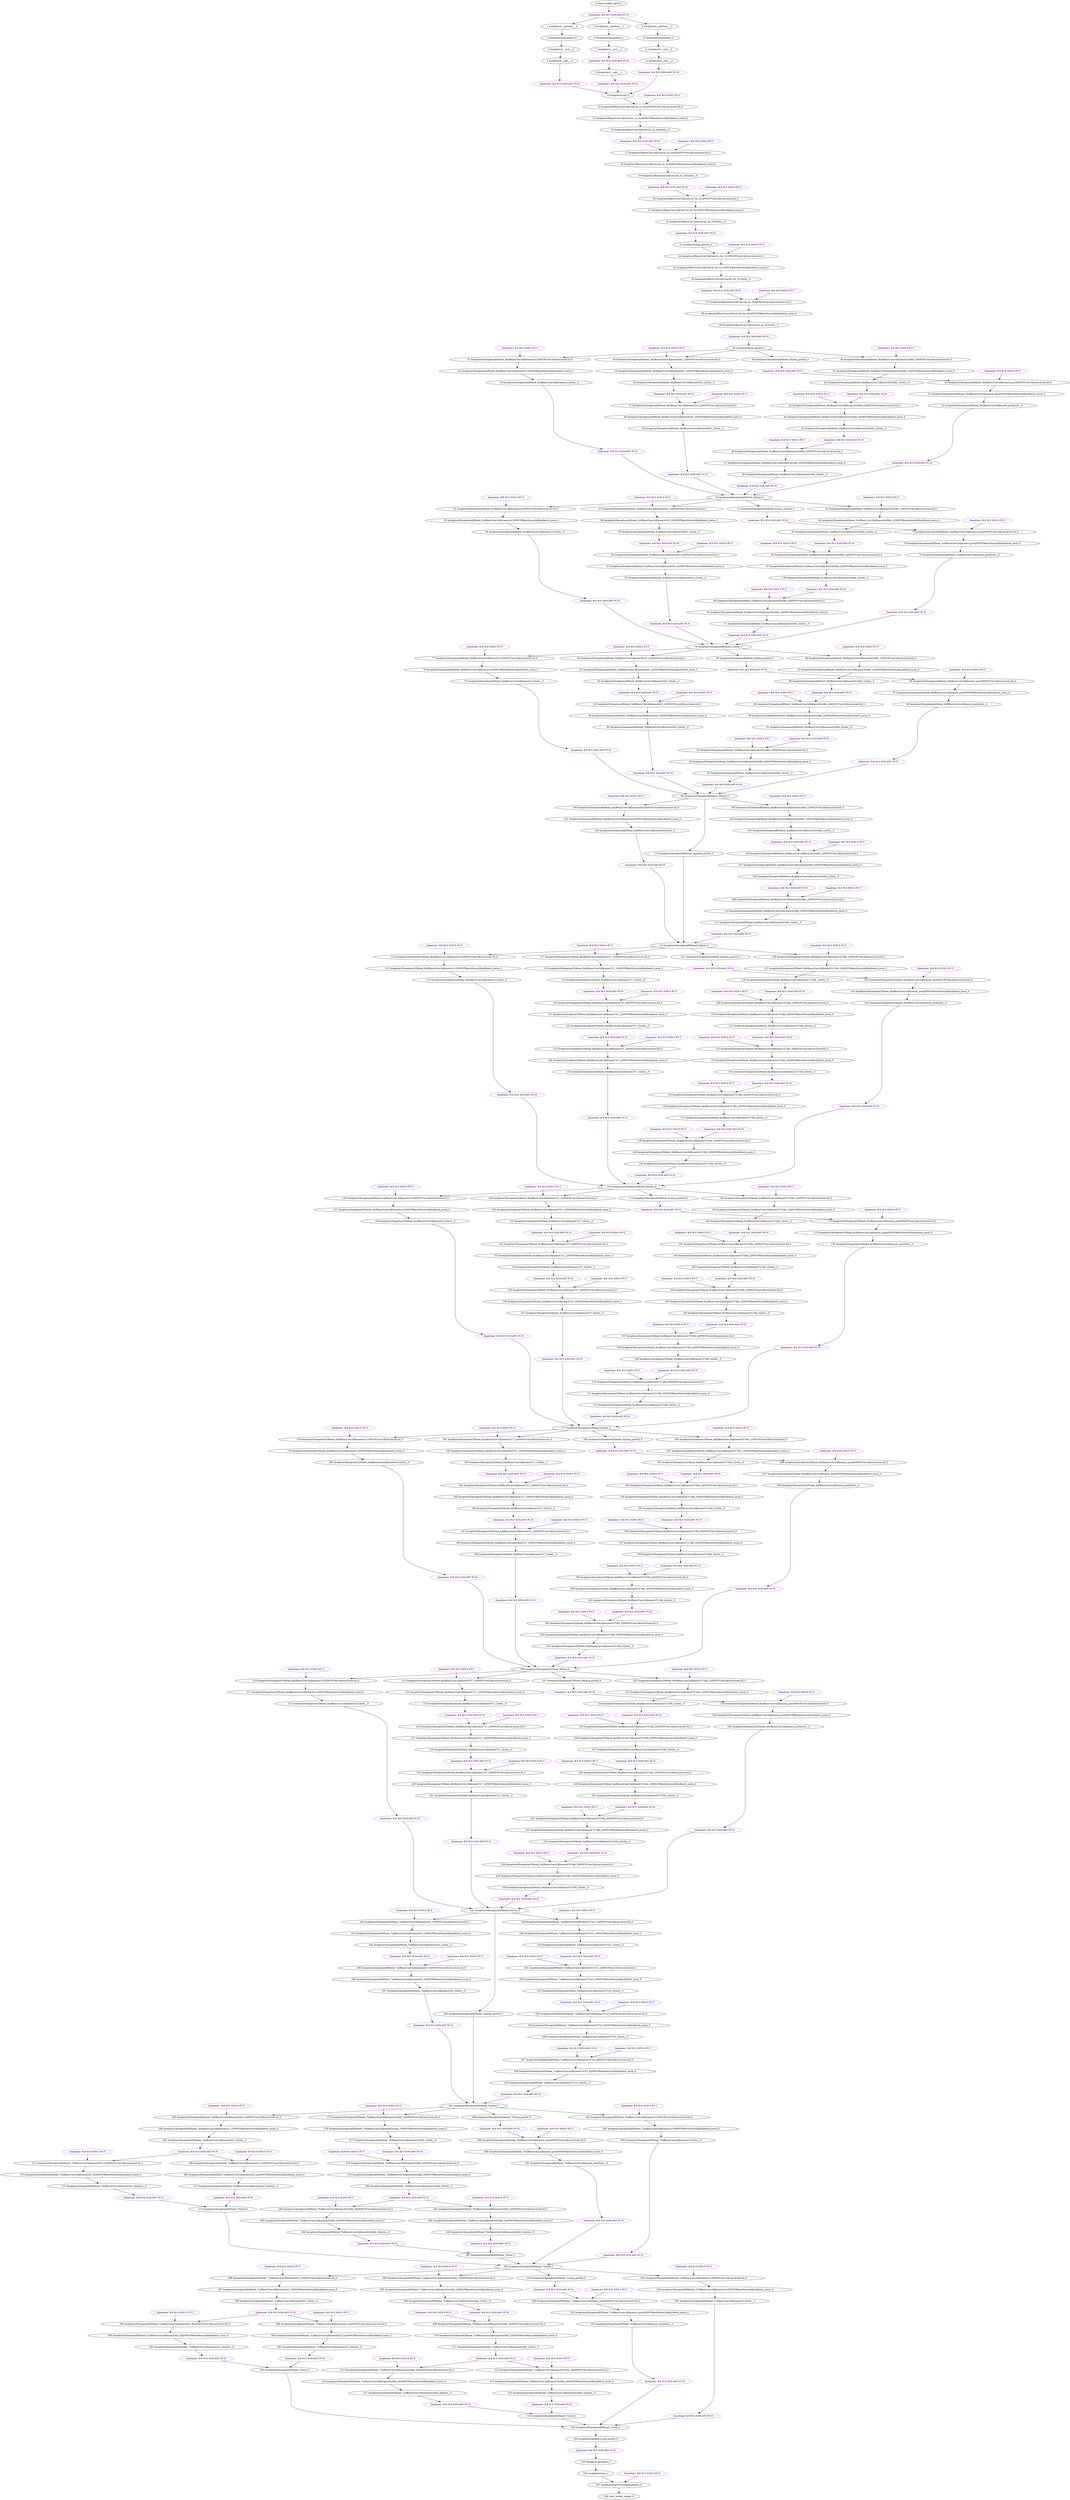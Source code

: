 strict digraph  {
"0 /nncf_model_input_0" [id=0, type=nncf_model_input];
"1 Inception3/__getitem___0" [id=1, type=__getitem__];
"2 Inception3/unsqueeze_0" [id=2, type=unsqueeze];
"3 Inception3/__mul___0" [id=3, type=__mul__];
"4 Inception3/__add___0" [id=4, type=__add__];
"5 Inception3/__getitem___1" [id=5, type=__getitem__];
"6 Inception3/unsqueeze_1" [id=6, type=unsqueeze];
"7 Inception3/__mul___1" [id=7, type=__mul__];
"8 Inception3/__add___1" [id=8, type=__add__];
"9 Inception3/__getitem___2" [id=9, type=__getitem__];
"10 Inception3/unsqueeze_2" [id=10, type=unsqueeze];
"11 Inception3/__mul___2" [id=11, type=__mul__];
"12 Inception3/__add___2" [id=12, type=__add__];
"13 Inception3/cat_0" [id=13, type=cat];
"14 Inception3/BasicConv2d[Conv2d_1a_3x3]/NNCFConv2d[conv]/conv2d_0" [id=14, type=conv2d];
"15 Inception3/BasicConv2d[Conv2d_1a_3x3]/NNCFBatchNorm2d[bn]/batch_norm_0" [id=15, type=batch_norm];
"16 Inception3/BasicConv2d[Conv2d_1a_3x3]/relu__0" [id=16, type=relu_];
"17 Inception3/BasicConv2d[Conv2d_2a_3x3]/NNCFConv2d[conv]/conv2d_0" [id=17, type=conv2d];
"18 Inception3/BasicConv2d[Conv2d_2a_3x3]/NNCFBatchNorm2d[bn]/batch_norm_0" [id=18, type=batch_norm];
"19 Inception3/BasicConv2d[Conv2d_2a_3x3]/relu__0" [id=19, type=relu_];
"20 Inception3/BasicConv2d[Conv2d_2b_3x3]/NNCFConv2d[conv]/conv2d_0" [id=20, type=conv2d];
"21 Inception3/BasicConv2d[Conv2d_2b_3x3]/NNCFBatchNorm2d[bn]/batch_norm_0" [id=21, type=batch_norm];
"22 Inception3/BasicConv2d[Conv2d_2b_3x3]/relu__0" [id=22, type=relu_];
"23 Inception3/max_pool2d_0" [id=23, type=max_pool2d];
"24 Inception3/BasicConv2d[Conv2d_3b_1x1]/NNCFConv2d[conv]/conv2d_0" [id=24, type=conv2d];
"25 Inception3/BasicConv2d[Conv2d_3b_1x1]/NNCFBatchNorm2d[bn]/batch_norm_0" [id=25, type=batch_norm];
"26 Inception3/BasicConv2d[Conv2d_3b_1x1]/relu__0" [id=26, type=relu_];
"27 Inception3/BasicConv2d[Conv2d_4a_3x3]/NNCFConv2d[conv]/conv2d_0" [id=27, type=conv2d];
"28 Inception3/BasicConv2d[Conv2d_4a_3x3]/NNCFBatchNorm2d[bn]/batch_norm_0" [id=28, type=batch_norm];
"29 Inception3/BasicConv2d[Conv2d_4a_3x3]/relu__0" [id=29, type=relu_];
"30 Inception3/max_pool2d_1" [id=30, type=max_pool2d];
"31 Inception3/InceptionA[Mixed_5b]/BasicConv2d[branch1x1]/NNCFConv2d[conv]/conv2d_0" [id=31, type=conv2d];
"32 Inception3/InceptionA[Mixed_5b]/BasicConv2d[branch1x1]/NNCFBatchNorm2d[bn]/batch_norm_0" [id=32, type=batch_norm];
"33 Inception3/InceptionA[Mixed_5b]/BasicConv2d[branch1x1]/relu__0" [id=33, type=relu_];
"34 Inception3/InceptionA[Mixed_5b]/BasicConv2d[branch5x5_1]/NNCFConv2d[conv]/conv2d_0" [id=34, type=conv2d];
"35 Inception3/InceptionA[Mixed_5b]/BasicConv2d[branch5x5_1]/NNCFBatchNorm2d[bn]/batch_norm_0" [id=35, type=batch_norm];
"36 Inception3/InceptionA[Mixed_5b]/BasicConv2d[branch5x5_1]/relu__0" [id=36, type=relu_];
"37 Inception3/InceptionA[Mixed_5b]/BasicConv2d[branch5x5_2]/NNCFConv2d[conv]/conv2d_0" [id=37, type=conv2d];
"38 Inception3/InceptionA[Mixed_5b]/BasicConv2d[branch5x5_2]/NNCFBatchNorm2d[bn]/batch_norm_0" [id=38, type=batch_norm];
"39 Inception3/InceptionA[Mixed_5b]/BasicConv2d[branch5x5_2]/relu__0" [id=39, type=relu_];
"40 Inception3/InceptionA[Mixed_5b]/BasicConv2d[branch3x3dbl_1]/NNCFConv2d[conv]/conv2d_0" [id=40, type=conv2d];
"41 Inception3/InceptionA[Mixed_5b]/BasicConv2d[branch3x3dbl_1]/NNCFBatchNorm2d[bn]/batch_norm_0" [id=41, type=batch_norm];
"42 Inception3/InceptionA[Mixed_5b]/BasicConv2d[branch3x3dbl_1]/relu__0" [id=42, type=relu_];
"43 Inception3/InceptionA[Mixed_5b]/BasicConv2d[branch3x3dbl_2]/NNCFConv2d[conv]/conv2d_0" [id=43, type=conv2d];
"44 Inception3/InceptionA[Mixed_5b]/BasicConv2d[branch3x3dbl_2]/NNCFBatchNorm2d[bn]/batch_norm_0" [id=44, type=batch_norm];
"45 Inception3/InceptionA[Mixed_5b]/BasicConv2d[branch3x3dbl_2]/relu__0" [id=45, type=relu_];
"46 Inception3/InceptionA[Mixed_5b]/BasicConv2d[branch3x3dbl_3]/NNCFConv2d[conv]/conv2d_0" [id=46, type=conv2d];
"47 Inception3/InceptionA[Mixed_5b]/BasicConv2d[branch3x3dbl_3]/NNCFBatchNorm2d[bn]/batch_norm_0" [id=47, type=batch_norm];
"48 Inception3/InceptionA[Mixed_5b]/BasicConv2d[branch3x3dbl_3]/relu__0" [id=48, type=relu_];
"49 Inception3/InceptionA[Mixed_5b]/avg_pool2d_0" [id=49, type=avg_pool2d];
"50 Inception3/InceptionA[Mixed_5b]/BasicConv2d[branch_pool]/NNCFConv2d[conv]/conv2d_0" [id=50, type=conv2d];
"51 Inception3/InceptionA[Mixed_5b]/BasicConv2d[branch_pool]/NNCFBatchNorm2d[bn]/batch_norm_0" [id=51, type=batch_norm];
"52 Inception3/InceptionA[Mixed_5b]/BasicConv2d[branch_pool]/relu__0" [id=52, type=relu_];
"53 Inception3/InceptionA[Mixed_5b]/cat_0" [id=53, type=cat];
"54 Inception3/InceptionA[Mixed_5c]/BasicConv2d[branch1x1]/NNCFConv2d[conv]/conv2d_0" [id=54, type=conv2d];
"55 Inception3/InceptionA[Mixed_5c]/BasicConv2d[branch1x1]/NNCFBatchNorm2d[bn]/batch_norm_0" [id=55, type=batch_norm];
"56 Inception3/InceptionA[Mixed_5c]/BasicConv2d[branch1x1]/relu__0" [id=56, type=relu_];
"57 Inception3/InceptionA[Mixed_5c]/BasicConv2d[branch5x5_1]/NNCFConv2d[conv]/conv2d_0" [id=57, type=conv2d];
"58 Inception3/InceptionA[Mixed_5c]/BasicConv2d[branch5x5_1]/NNCFBatchNorm2d[bn]/batch_norm_0" [id=58, type=batch_norm];
"59 Inception3/InceptionA[Mixed_5c]/BasicConv2d[branch5x5_1]/relu__0" [id=59, type=relu_];
"60 Inception3/InceptionA[Mixed_5c]/BasicConv2d[branch5x5_2]/NNCFConv2d[conv]/conv2d_0" [id=60, type=conv2d];
"61 Inception3/InceptionA[Mixed_5c]/BasicConv2d[branch5x5_2]/NNCFBatchNorm2d[bn]/batch_norm_0" [id=61, type=batch_norm];
"62 Inception3/InceptionA[Mixed_5c]/BasicConv2d[branch5x5_2]/relu__0" [id=62, type=relu_];
"63 Inception3/InceptionA[Mixed_5c]/BasicConv2d[branch3x3dbl_1]/NNCFConv2d[conv]/conv2d_0" [id=63, type=conv2d];
"64 Inception3/InceptionA[Mixed_5c]/BasicConv2d[branch3x3dbl_1]/NNCFBatchNorm2d[bn]/batch_norm_0" [id=64, type=batch_norm];
"65 Inception3/InceptionA[Mixed_5c]/BasicConv2d[branch3x3dbl_1]/relu__0" [id=65, type=relu_];
"66 Inception3/InceptionA[Mixed_5c]/BasicConv2d[branch3x3dbl_2]/NNCFConv2d[conv]/conv2d_0" [id=66, type=conv2d];
"67 Inception3/InceptionA[Mixed_5c]/BasicConv2d[branch3x3dbl_2]/NNCFBatchNorm2d[bn]/batch_norm_0" [id=67, type=batch_norm];
"68 Inception3/InceptionA[Mixed_5c]/BasicConv2d[branch3x3dbl_2]/relu__0" [id=68, type=relu_];
"69 Inception3/InceptionA[Mixed_5c]/BasicConv2d[branch3x3dbl_3]/NNCFConv2d[conv]/conv2d_0" [id=69, type=conv2d];
"70 Inception3/InceptionA[Mixed_5c]/BasicConv2d[branch3x3dbl_3]/NNCFBatchNorm2d[bn]/batch_norm_0" [id=70, type=batch_norm];
"71 Inception3/InceptionA[Mixed_5c]/BasicConv2d[branch3x3dbl_3]/relu__0" [id=71, type=relu_];
"72 Inception3/InceptionA[Mixed_5c]/avg_pool2d_0" [id=72, type=avg_pool2d];
"73 Inception3/InceptionA[Mixed_5c]/BasicConv2d[branch_pool]/NNCFConv2d[conv]/conv2d_0" [id=73, type=conv2d];
"74 Inception3/InceptionA[Mixed_5c]/BasicConv2d[branch_pool]/NNCFBatchNorm2d[bn]/batch_norm_0" [id=74, type=batch_norm];
"75 Inception3/InceptionA[Mixed_5c]/BasicConv2d[branch_pool]/relu__0" [id=75, type=relu_];
"76 Inception3/InceptionA[Mixed_5c]/cat_0" [id=76, type=cat];
"77 Inception3/InceptionA[Mixed_5d]/BasicConv2d[branch1x1]/NNCFConv2d[conv]/conv2d_0" [id=77, type=conv2d];
"78 Inception3/InceptionA[Mixed_5d]/BasicConv2d[branch1x1]/NNCFBatchNorm2d[bn]/batch_norm_0" [id=78, type=batch_norm];
"79 Inception3/InceptionA[Mixed_5d]/BasicConv2d[branch1x1]/relu__0" [id=79, type=relu_];
"80 Inception3/InceptionA[Mixed_5d]/BasicConv2d[branch5x5_1]/NNCFConv2d[conv]/conv2d_0" [id=80, type=conv2d];
"81 Inception3/InceptionA[Mixed_5d]/BasicConv2d[branch5x5_1]/NNCFBatchNorm2d[bn]/batch_norm_0" [id=81, type=batch_norm];
"82 Inception3/InceptionA[Mixed_5d]/BasicConv2d[branch5x5_1]/relu__0" [id=82, type=relu_];
"83 Inception3/InceptionA[Mixed_5d]/BasicConv2d[branch5x5_2]/NNCFConv2d[conv]/conv2d_0" [id=83, type=conv2d];
"84 Inception3/InceptionA[Mixed_5d]/BasicConv2d[branch5x5_2]/NNCFBatchNorm2d[bn]/batch_norm_0" [id=84, type=batch_norm];
"85 Inception3/InceptionA[Mixed_5d]/BasicConv2d[branch5x5_2]/relu__0" [id=85, type=relu_];
"86 Inception3/InceptionA[Mixed_5d]/BasicConv2d[branch3x3dbl_1]/NNCFConv2d[conv]/conv2d_0" [id=86, type=conv2d];
"87 Inception3/InceptionA[Mixed_5d]/BasicConv2d[branch3x3dbl_1]/NNCFBatchNorm2d[bn]/batch_norm_0" [id=87, type=batch_norm];
"88 Inception3/InceptionA[Mixed_5d]/BasicConv2d[branch3x3dbl_1]/relu__0" [id=88, type=relu_];
"89 Inception3/InceptionA[Mixed_5d]/BasicConv2d[branch3x3dbl_2]/NNCFConv2d[conv]/conv2d_0" [id=89, type=conv2d];
"90 Inception3/InceptionA[Mixed_5d]/BasicConv2d[branch3x3dbl_2]/NNCFBatchNorm2d[bn]/batch_norm_0" [id=90, type=batch_norm];
"91 Inception3/InceptionA[Mixed_5d]/BasicConv2d[branch3x3dbl_2]/relu__0" [id=91, type=relu_];
"92 Inception3/InceptionA[Mixed_5d]/BasicConv2d[branch3x3dbl_3]/NNCFConv2d[conv]/conv2d_0" [id=92, type=conv2d];
"93 Inception3/InceptionA[Mixed_5d]/BasicConv2d[branch3x3dbl_3]/NNCFBatchNorm2d[bn]/batch_norm_0" [id=93, type=batch_norm];
"94 Inception3/InceptionA[Mixed_5d]/BasicConv2d[branch3x3dbl_3]/relu__0" [id=94, type=relu_];
"95 Inception3/InceptionA[Mixed_5d]/avg_pool2d_0" [id=95, type=avg_pool2d];
"96 Inception3/InceptionA[Mixed_5d]/BasicConv2d[branch_pool]/NNCFConv2d[conv]/conv2d_0" [id=96, type=conv2d];
"97 Inception3/InceptionA[Mixed_5d]/BasicConv2d[branch_pool]/NNCFBatchNorm2d[bn]/batch_norm_0" [id=97, type=batch_norm];
"98 Inception3/InceptionA[Mixed_5d]/BasicConv2d[branch_pool]/relu__0" [id=98, type=relu_];
"99 Inception3/InceptionA[Mixed_5d]/cat_0" [id=99, type=cat];
"100 Inception3/InceptionB[Mixed_6a]/BasicConv2d[branch3x3]/NNCFConv2d[conv]/conv2d_0" [id=100, type=conv2d];
"101 Inception3/InceptionB[Mixed_6a]/BasicConv2d[branch3x3]/NNCFBatchNorm2d[bn]/batch_norm_0" [id=101, type=batch_norm];
"102 Inception3/InceptionB[Mixed_6a]/BasicConv2d[branch3x3]/relu__0" [id=102, type=relu_];
"103 Inception3/InceptionB[Mixed_6a]/BasicConv2d[branch3x3dbl_1]/NNCFConv2d[conv]/conv2d_0" [id=103, type=conv2d];
"104 Inception3/InceptionB[Mixed_6a]/BasicConv2d[branch3x3dbl_1]/NNCFBatchNorm2d[bn]/batch_norm_0" [id=104, type=batch_norm];
"105 Inception3/InceptionB[Mixed_6a]/BasicConv2d[branch3x3dbl_1]/relu__0" [id=105, type=relu_];
"106 Inception3/InceptionB[Mixed_6a]/BasicConv2d[branch3x3dbl_2]/NNCFConv2d[conv]/conv2d_0" [id=106, type=conv2d];
"107 Inception3/InceptionB[Mixed_6a]/BasicConv2d[branch3x3dbl_2]/NNCFBatchNorm2d[bn]/batch_norm_0" [id=107, type=batch_norm];
"108 Inception3/InceptionB[Mixed_6a]/BasicConv2d[branch3x3dbl_2]/relu__0" [id=108, type=relu_];
"109 Inception3/InceptionB[Mixed_6a]/BasicConv2d[branch3x3dbl_3]/NNCFConv2d[conv]/conv2d_0" [id=109, type=conv2d];
"110 Inception3/InceptionB[Mixed_6a]/BasicConv2d[branch3x3dbl_3]/NNCFBatchNorm2d[bn]/batch_norm_0" [id=110, type=batch_norm];
"111 Inception3/InceptionB[Mixed_6a]/BasicConv2d[branch3x3dbl_3]/relu__0" [id=111, type=relu_];
"112 Inception3/InceptionB[Mixed_6a]/max_pool2d_0" [id=112, type=max_pool2d];
"113 Inception3/InceptionB[Mixed_6a]/cat_0" [id=113, type=cat];
"114 Inception3/InceptionC[Mixed_6b]/BasicConv2d[branch1x1]/NNCFConv2d[conv]/conv2d_0" [id=114, type=conv2d];
"115 Inception3/InceptionC[Mixed_6b]/BasicConv2d[branch1x1]/NNCFBatchNorm2d[bn]/batch_norm_0" [id=115, type=batch_norm];
"116 Inception3/InceptionC[Mixed_6b]/BasicConv2d[branch1x1]/relu__0" [id=116, type=relu_];
"117 Inception3/InceptionC[Mixed_6b]/BasicConv2d[branch7x7_1]/NNCFConv2d[conv]/conv2d_0" [id=117, type=conv2d];
"118 Inception3/InceptionC[Mixed_6b]/BasicConv2d[branch7x7_1]/NNCFBatchNorm2d[bn]/batch_norm_0" [id=118, type=batch_norm];
"119 Inception3/InceptionC[Mixed_6b]/BasicConv2d[branch7x7_1]/relu__0" [id=119, type=relu_];
"120 Inception3/InceptionC[Mixed_6b]/BasicConv2d[branch7x7_2]/NNCFConv2d[conv]/conv2d_0" [id=120, type=conv2d];
"121 Inception3/InceptionC[Mixed_6b]/BasicConv2d[branch7x7_2]/NNCFBatchNorm2d[bn]/batch_norm_0" [id=121, type=batch_norm];
"122 Inception3/InceptionC[Mixed_6b]/BasicConv2d[branch7x7_2]/relu__0" [id=122, type=relu_];
"123 Inception3/InceptionC[Mixed_6b]/BasicConv2d[branch7x7_3]/NNCFConv2d[conv]/conv2d_0" [id=123, type=conv2d];
"124 Inception3/InceptionC[Mixed_6b]/BasicConv2d[branch7x7_3]/NNCFBatchNorm2d[bn]/batch_norm_0" [id=124, type=batch_norm];
"125 Inception3/InceptionC[Mixed_6b]/BasicConv2d[branch7x7_3]/relu__0" [id=125, type=relu_];
"126 Inception3/InceptionC[Mixed_6b]/BasicConv2d[branch7x7dbl_1]/NNCFConv2d[conv]/conv2d_0" [id=126, type=conv2d];
"127 Inception3/InceptionC[Mixed_6b]/BasicConv2d[branch7x7dbl_1]/NNCFBatchNorm2d[bn]/batch_norm_0" [id=127, type=batch_norm];
"128 Inception3/InceptionC[Mixed_6b]/BasicConv2d[branch7x7dbl_1]/relu__0" [id=128, type=relu_];
"129 Inception3/InceptionC[Mixed_6b]/BasicConv2d[branch7x7dbl_2]/NNCFConv2d[conv]/conv2d_0" [id=129, type=conv2d];
"130 Inception3/InceptionC[Mixed_6b]/BasicConv2d[branch7x7dbl_2]/NNCFBatchNorm2d[bn]/batch_norm_0" [id=130, type=batch_norm];
"131 Inception3/InceptionC[Mixed_6b]/BasicConv2d[branch7x7dbl_2]/relu__0" [id=131, type=relu_];
"132 Inception3/InceptionC[Mixed_6b]/BasicConv2d[branch7x7dbl_3]/NNCFConv2d[conv]/conv2d_0" [id=132, type=conv2d];
"133 Inception3/InceptionC[Mixed_6b]/BasicConv2d[branch7x7dbl_3]/NNCFBatchNorm2d[bn]/batch_norm_0" [id=133, type=batch_norm];
"134 Inception3/InceptionC[Mixed_6b]/BasicConv2d[branch7x7dbl_3]/relu__0" [id=134, type=relu_];
"135 Inception3/InceptionC[Mixed_6b]/BasicConv2d[branch7x7dbl_4]/NNCFConv2d[conv]/conv2d_0" [id=135, type=conv2d];
"136 Inception3/InceptionC[Mixed_6b]/BasicConv2d[branch7x7dbl_4]/NNCFBatchNorm2d[bn]/batch_norm_0" [id=136, type=batch_norm];
"137 Inception3/InceptionC[Mixed_6b]/BasicConv2d[branch7x7dbl_4]/relu__0" [id=137, type=relu_];
"138 Inception3/InceptionC[Mixed_6b]/BasicConv2d[branch7x7dbl_5]/NNCFConv2d[conv]/conv2d_0" [id=138, type=conv2d];
"139 Inception3/InceptionC[Mixed_6b]/BasicConv2d[branch7x7dbl_5]/NNCFBatchNorm2d[bn]/batch_norm_0" [id=139, type=batch_norm];
"140 Inception3/InceptionC[Mixed_6b]/BasicConv2d[branch7x7dbl_5]/relu__0" [id=140, type=relu_];
"141 Inception3/InceptionC[Mixed_6b]/avg_pool2d_0" [id=141, type=avg_pool2d];
"142 Inception3/InceptionC[Mixed_6b]/BasicConv2d[branch_pool]/NNCFConv2d[conv]/conv2d_0" [id=142, type=conv2d];
"143 Inception3/InceptionC[Mixed_6b]/BasicConv2d[branch_pool]/NNCFBatchNorm2d[bn]/batch_norm_0" [id=143, type=batch_norm];
"144 Inception3/InceptionC[Mixed_6b]/BasicConv2d[branch_pool]/relu__0" [id=144, type=relu_];
"145 Inception3/InceptionC[Mixed_6b]/cat_0" [id=145, type=cat];
"146 Inception3/InceptionC[Mixed_6c]/BasicConv2d[branch1x1]/NNCFConv2d[conv]/conv2d_0" [id=146, type=conv2d];
"147 Inception3/InceptionC[Mixed_6c]/BasicConv2d[branch1x1]/NNCFBatchNorm2d[bn]/batch_norm_0" [id=147, type=batch_norm];
"148 Inception3/InceptionC[Mixed_6c]/BasicConv2d[branch1x1]/relu__0" [id=148, type=relu_];
"149 Inception3/InceptionC[Mixed_6c]/BasicConv2d[branch7x7_1]/NNCFConv2d[conv]/conv2d_0" [id=149, type=conv2d];
"150 Inception3/InceptionC[Mixed_6c]/BasicConv2d[branch7x7_1]/NNCFBatchNorm2d[bn]/batch_norm_0" [id=150, type=batch_norm];
"151 Inception3/InceptionC[Mixed_6c]/BasicConv2d[branch7x7_1]/relu__0" [id=151, type=relu_];
"152 Inception3/InceptionC[Mixed_6c]/BasicConv2d[branch7x7_2]/NNCFConv2d[conv]/conv2d_0" [id=152, type=conv2d];
"153 Inception3/InceptionC[Mixed_6c]/BasicConv2d[branch7x7_2]/NNCFBatchNorm2d[bn]/batch_norm_0" [id=153, type=batch_norm];
"154 Inception3/InceptionC[Mixed_6c]/BasicConv2d[branch7x7_2]/relu__0" [id=154, type=relu_];
"155 Inception3/InceptionC[Mixed_6c]/BasicConv2d[branch7x7_3]/NNCFConv2d[conv]/conv2d_0" [id=155, type=conv2d];
"156 Inception3/InceptionC[Mixed_6c]/BasicConv2d[branch7x7_3]/NNCFBatchNorm2d[bn]/batch_norm_0" [id=156, type=batch_norm];
"157 Inception3/InceptionC[Mixed_6c]/BasicConv2d[branch7x7_3]/relu__0" [id=157, type=relu_];
"158 Inception3/InceptionC[Mixed_6c]/BasicConv2d[branch7x7dbl_1]/NNCFConv2d[conv]/conv2d_0" [id=158, type=conv2d];
"159 Inception3/InceptionC[Mixed_6c]/BasicConv2d[branch7x7dbl_1]/NNCFBatchNorm2d[bn]/batch_norm_0" [id=159, type=batch_norm];
"160 Inception3/InceptionC[Mixed_6c]/BasicConv2d[branch7x7dbl_1]/relu__0" [id=160, type=relu_];
"161 Inception3/InceptionC[Mixed_6c]/BasicConv2d[branch7x7dbl_2]/NNCFConv2d[conv]/conv2d_0" [id=161, type=conv2d];
"162 Inception3/InceptionC[Mixed_6c]/BasicConv2d[branch7x7dbl_2]/NNCFBatchNorm2d[bn]/batch_norm_0" [id=162, type=batch_norm];
"163 Inception3/InceptionC[Mixed_6c]/BasicConv2d[branch7x7dbl_2]/relu__0" [id=163, type=relu_];
"164 Inception3/InceptionC[Mixed_6c]/BasicConv2d[branch7x7dbl_3]/NNCFConv2d[conv]/conv2d_0" [id=164, type=conv2d];
"165 Inception3/InceptionC[Mixed_6c]/BasicConv2d[branch7x7dbl_3]/NNCFBatchNorm2d[bn]/batch_norm_0" [id=165, type=batch_norm];
"166 Inception3/InceptionC[Mixed_6c]/BasicConv2d[branch7x7dbl_3]/relu__0" [id=166, type=relu_];
"167 Inception3/InceptionC[Mixed_6c]/BasicConv2d[branch7x7dbl_4]/NNCFConv2d[conv]/conv2d_0" [id=167, type=conv2d];
"168 Inception3/InceptionC[Mixed_6c]/BasicConv2d[branch7x7dbl_4]/NNCFBatchNorm2d[bn]/batch_norm_0" [id=168, type=batch_norm];
"169 Inception3/InceptionC[Mixed_6c]/BasicConv2d[branch7x7dbl_4]/relu__0" [id=169, type=relu_];
"170 Inception3/InceptionC[Mixed_6c]/BasicConv2d[branch7x7dbl_5]/NNCFConv2d[conv]/conv2d_0" [id=170, type=conv2d];
"171 Inception3/InceptionC[Mixed_6c]/BasicConv2d[branch7x7dbl_5]/NNCFBatchNorm2d[bn]/batch_norm_0" [id=171, type=batch_norm];
"172 Inception3/InceptionC[Mixed_6c]/BasicConv2d[branch7x7dbl_5]/relu__0" [id=172, type=relu_];
"173 Inception3/InceptionC[Mixed_6c]/avg_pool2d_0" [id=173, type=avg_pool2d];
"174 Inception3/InceptionC[Mixed_6c]/BasicConv2d[branch_pool]/NNCFConv2d[conv]/conv2d_0" [id=174, type=conv2d];
"175 Inception3/InceptionC[Mixed_6c]/BasicConv2d[branch_pool]/NNCFBatchNorm2d[bn]/batch_norm_0" [id=175, type=batch_norm];
"176 Inception3/InceptionC[Mixed_6c]/BasicConv2d[branch_pool]/relu__0" [id=176, type=relu_];
"177 Inception3/InceptionC[Mixed_6c]/cat_0" [id=177, type=cat];
"178 Inception3/InceptionC[Mixed_6d]/BasicConv2d[branch1x1]/NNCFConv2d[conv]/conv2d_0" [id=178, type=conv2d];
"179 Inception3/InceptionC[Mixed_6d]/BasicConv2d[branch1x1]/NNCFBatchNorm2d[bn]/batch_norm_0" [id=179, type=batch_norm];
"180 Inception3/InceptionC[Mixed_6d]/BasicConv2d[branch1x1]/relu__0" [id=180, type=relu_];
"181 Inception3/InceptionC[Mixed_6d]/BasicConv2d[branch7x7_1]/NNCFConv2d[conv]/conv2d_0" [id=181, type=conv2d];
"182 Inception3/InceptionC[Mixed_6d]/BasicConv2d[branch7x7_1]/NNCFBatchNorm2d[bn]/batch_norm_0" [id=182, type=batch_norm];
"183 Inception3/InceptionC[Mixed_6d]/BasicConv2d[branch7x7_1]/relu__0" [id=183, type=relu_];
"184 Inception3/InceptionC[Mixed_6d]/BasicConv2d[branch7x7_2]/NNCFConv2d[conv]/conv2d_0" [id=184, type=conv2d];
"185 Inception3/InceptionC[Mixed_6d]/BasicConv2d[branch7x7_2]/NNCFBatchNorm2d[bn]/batch_norm_0" [id=185, type=batch_norm];
"186 Inception3/InceptionC[Mixed_6d]/BasicConv2d[branch7x7_2]/relu__0" [id=186, type=relu_];
"187 Inception3/InceptionC[Mixed_6d]/BasicConv2d[branch7x7_3]/NNCFConv2d[conv]/conv2d_0" [id=187, type=conv2d];
"188 Inception3/InceptionC[Mixed_6d]/BasicConv2d[branch7x7_3]/NNCFBatchNorm2d[bn]/batch_norm_0" [id=188, type=batch_norm];
"189 Inception3/InceptionC[Mixed_6d]/BasicConv2d[branch7x7_3]/relu__0" [id=189, type=relu_];
"190 Inception3/InceptionC[Mixed_6d]/BasicConv2d[branch7x7dbl_1]/NNCFConv2d[conv]/conv2d_0" [id=190, type=conv2d];
"191 Inception3/InceptionC[Mixed_6d]/BasicConv2d[branch7x7dbl_1]/NNCFBatchNorm2d[bn]/batch_norm_0" [id=191, type=batch_norm];
"192 Inception3/InceptionC[Mixed_6d]/BasicConv2d[branch7x7dbl_1]/relu__0" [id=192, type=relu_];
"193 Inception3/InceptionC[Mixed_6d]/BasicConv2d[branch7x7dbl_2]/NNCFConv2d[conv]/conv2d_0" [id=193, type=conv2d];
"194 Inception3/InceptionC[Mixed_6d]/BasicConv2d[branch7x7dbl_2]/NNCFBatchNorm2d[bn]/batch_norm_0" [id=194, type=batch_norm];
"195 Inception3/InceptionC[Mixed_6d]/BasicConv2d[branch7x7dbl_2]/relu__0" [id=195, type=relu_];
"196 Inception3/InceptionC[Mixed_6d]/BasicConv2d[branch7x7dbl_3]/NNCFConv2d[conv]/conv2d_0" [id=196, type=conv2d];
"197 Inception3/InceptionC[Mixed_6d]/BasicConv2d[branch7x7dbl_3]/NNCFBatchNorm2d[bn]/batch_norm_0" [id=197, type=batch_norm];
"198 Inception3/InceptionC[Mixed_6d]/BasicConv2d[branch7x7dbl_3]/relu__0" [id=198, type=relu_];
"199 Inception3/InceptionC[Mixed_6d]/BasicConv2d[branch7x7dbl_4]/NNCFConv2d[conv]/conv2d_0" [id=199, type=conv2d];
"200 Inception3/InceptionC[Mixed_6d]/BasicConv2d[branch7x7dbl_4]/NNCFBatchNorm2d[bn]/batch_norm_0" [id=200, type=batch_norm];
"201 Inception3/InceptionC[Mixed_6d]/BasicConv2d[branch7x7dbl_4]/relu__0" [id=201, type=relu_];
"202 Inception3/InceptionC[Mixed_6d]/BasicConv2d[branch7x7dbl_5]/NNCFConv2d[conv]/conv2d_0" [id=202, type=conv2d];
"203 Inception3/InceptionC[Mixed_6d]/BasicConv2d[branch7x7dbl_5]/NNCFBatchNorm2d[bn]/batch_norm_0" [id=203, type=batch_norm];
"204 Inception3/InceptionC[Mixed_6d]/BasicConv2d[branch7x7dbl_5]/relu__0" [id=204, type=relu_];
"205 Inception3/InceptionC[Mixed_6d]/avg_pool2d_0" [id=205, type=avg_pool2d];
"206 Inception3/InceptionC[Mixed_6d]/BasicConv2d[branch_pool]/NNCFConv2d[conv]/conv2d_0" [id=206, type=conv2d];
"207 Inception3/InceptionC[Mixed_6d]/BasicConv2d[branch_pool]/NNCFBatchNorm2d[bn]/batch_norm_0" [id=207, type=batch_norm];
"208 Inception3/InceptionC[Mixed_6d]/BasicConv2d[branch_pool]/relu__0" [id=208, type=relu_];
"209 Inception3/InceptionC[Mixed_6d]/cat_0" [id=209, type=cat];
"210 Inception3/InceptionC[Mixed_6e]/BasicConv2d[branch1x1]/NNCFConv2d[conv]/conv2d_0" [id=210, type=conv2d];
"211 Inception3/InceptionC[Mixed_6e]/BasicConv2d[branch1x1]/NNCFBatchNorm2d[bn]/batch_norm_0" [id=211, type=batch_norm];
"212 Inception3/InceptionC[Mixed_6e]/BasicConv2d[branch1x1]/relu__0" [id=212, type=relu_];
"213 Inception3/InceptionC[Mixed_6e]/BasicConv2d[branch7x7_1]/NNCFConv2d[conv]/conv2d_0" [id=213, type=conv2d];
"214 Inception3/InceptionC[Mixed_6e]/BasicConv2d[branch7x7_1]/NNCFBatchNorm2d[bn]/batch_norm_0" [id=214, type=batch_norm];
"215 Inception3/InceptionC[Mixed_6e]/BasicConv2d[branch7x7_1]/relu__0" [id=215, type=relu_];
"216 Inception3/InceptionC[Mixed_6e]/BasicConv2d[branch7x7_2]/NNCFConv2d[conv]/conv2d_0" [id=216, type=conv2d];
"217 Inception3/InceptionC[Mixed_6e]/BasicConv2d[branch7x7_2]/NNCFBatchNorm2d[bn]/batch_norm_0" [id=217, type=batch_norm];
"218 Inception3/InceptionC[Mixed_6e]/BasicConv2d[branch7x7_2]/relu__0" [id=218, type=relu_];
"219 Inception3/InceptionC[Mixed_6e]/BasicConv2d[branch7x7_3]/NNCFConv2d[conv]/conv2d_0" [id=219, type=conv2d];
"220 Inception3/InceptionC[Mixed_6e]/BasicConv2d[branch7x7_3]/NNCFBatchNorm2d[bn]/batch_norm_0" [id=220, type=batch_norm];
"221 Inception3/InceptionC[Mixed_6e]/BasicConv2d[branch7x7_3]/relu__0" [id=221, type=relu_];
"222 Inception3/InceptionC[Mixed_6e]/BasicConv2d[branch7x7dbl_1]/NNCFConv2d[conv]/conv2d_0" [id=222, type=conv2d];
"223 Inception3/InceptionC[Mixed_6e]/BasicConv2d[branch7x7dbl_1]/NNCFBatchNorm2d[bn]/batch_norm_0" [id=223, type=batch_norm];
"224 Inception3/InceptionC[Mixed_6e]/BasicConv2d[branch7x7dbl_1]/relu__0" [id=224, type=relu_];
"225 Inception3/InceptionC[Mixed_6e]/BasicConv2d[branch7x7dbl_2]/NNCFConv2d[conv]/conv2d_0" [id=225, type=conv2d];
"226 Inception3/InceptionC[Mixed_6e]/BasicConv2d[branch7x7dbl_2]/NNCFBatchNorm2d[bn]/batch_norm_0" [id=226, type=batch_norm];
"227 Inception3/InceptionC[Mixed_6e]/BasicConv2d[branch7x7dbl_2]/relu__0" [id=227, type=relu_];
"228 Inception3/InceptionC[Mixed_6e]/BasicConv2d[branch7x7dbl_3]/NNCFConv2d[conv]/conv2d_0" [id=228, type=conv2d];
"229 Inception3/InceptionC[Mixed_6e]/BasicConv2d[branch7x7dbl_3]/NNCFBatchNorm2d[bn]/batch_norm_0" [id=229, type=batch_norm];
"230 Inception3/InceptionC[Mixed_6e]/BasicConv2d[branch7x7dbl_3]/relu__0" [id=230, type=relu_];
"231 Inception3/InceptionC[Mixed_6e]/BasicConv2d[branch7x7dbl_4]/NNCFConv2d[conv]/conv2d_0" [id=231, type=conv2d];
"232 Inception3/InceptionC[Mixed_6e]/BasicConv2d[branch7x7dbl_4]/NNCFBatchNorm2d[bn]/batch_norm_0" [id=232, type=batch_norm];
"233 Inception3/InceptionC[Mixed_6e]/BasicConv2d[branch7x7dbl_4]/relu__0" [id=233, type=relu_];
"234 Inception3/InceptionC[Mixed_6e]/BasicConv2d[branch7x7dbl_5]/NNCFConv2d[conv]/conv2d_0" [id=234, type=conv2d];
"235 Inception3/InceptionC[Mixed_6e]/BasicConv2d[branch7x7dbl_5]/NNCFBatchNorm2d[bn]/batch_norm_0" [id=235, type=batch_norm];
"236 Inception3/InceptionC[Mixed_6e]/BasicConv2d[branch7x7dbl_5]/relu__0" [id=236, type=relu_];
"237 Inception3/InceptionC[Mixed_6e]/avg_pool2d_0" [id=237, type=avg_pool2d];
"238 Inception3/InceptionC[Mixed_6e]/BasicConv2d[branch_pool]/NNCFConv2d[conv]/conv2d_0" [id=238, type=conv2d];
"239 Inception3/InceptionC[Mixed_6e]/BasicConv2d[branch_pool]/NNCFBatchNorm2d[bn]/batch_norm_0" [id=239, type=batch_norm];
"240 Inception3/InceptionC[Mixed_6e]/BasicConv2d[branch_pool]/relu__0" [id=240, type=relu_];
"241 Inception3/InceptionC[Mixed_6e]/cat_0" [id=241, type=cat];
"242 Inception3/InceptionD[Mixed_7a]/BasicConv2d[branch3x3_1]/NNCFConv2d[conv]/conv2d_0" [id=242, type=conv2d];
"243 Inception3/InceptionD[Mixed_7a]/BasicConv2d[branch3x3_1]/NNCFBatchNorm2d[bn]/batch_norm_0" [id=243, type=batch_norm];
"244 Inception3/InceptionD[Mixed_7a]/BasicConv2d[branch3x3_1]/relu__0" [id=244, type=relu_];
"245 Inception3/InceptionD[Mixed_7a]/BasicConv2d[branch3x3_2]/NNCFConv2d[conv]/conv2d_0" [id=245, type=conv2d];
"246 Inception3/InceptionD[Mixed_7a]/BasicConv2d[branch3x3_2]/NNCFBatchNorm2d[bn]/batch_norm_0" [id=246, type=batch_norm];
"247 Inception3/InceptionD[Mixed_7a]/BasicConv2d[branch3x3_2]/relu__0" [id=247, type=relu_];
"248 Inception3/InceptionD[Mixed_7a]/BasicConv2d[branch7x7x3_1]/NNCFConv2d[conv]/conv2d_0" [id=248, type=conv2d];
"249 Inception3/InceptionD[Mixed_7a]/BasicConv2d[branch7x7x3_1]/NNCFBatchNorm2d[bn]/batch_norm_0" [id=249, type=batch_norm];
"250 Inception3/InceptionD[Mixed_7a]/BasicConv2d[branch7x7x3_1]/relu__0" [id=250, type=relu_];
"251 Inception3/InceptionD[Mixed_7a]/BasicConv2d[branch7x7x3_2]/NNCFConv2d[conv]/conv2d_0" [id=251, type=conv2d];
"252 Inception3/InceptionD[Mixed_7a]/BasicConv2d[branch7x7x3_2]/NNCFBatchNorm2d[bn]/batch_norm_0" [id=252, type=batch_norm];
"253 Inception3/InceptionD[Mixed_7a]/BasicConv2d[branch7x7x3_2]/relu__0" [id=253, type=relu_];
"254 Inception3/InceptionD[Mixed_7a]/BasicConv2d[branch7x7x3_3]/NNCFConv2d[conv]/conv2d_0" [id=254, type=conv2d];
"255 Inception3/InceptionD[Mixed_7a]/BasicConv2d[branch7x7x3_3]/NNCFBatchNorm2d[bn]/batch_norm_0" [id=255, type=batch_norm];
"256 Inception3/InceptionD[Mixed_7a]/BasicConv2d[branch7x7x3_3]/relu__0" [id=256, type=relu_];
"257 Inception3/InceptionD[Mixed_7a]/BasicConv2d[branch7x7x3_4]/NNCFConv2d[conv]/conv2d_0" [id=257, type=conv2d];
"258 Inception3/InceptionD[Mixed_7a]/BasicConv2d[branch7x7x3_4]/NNCFBatchNorm2d[bn]/batch_norm_0" [id=258, type=batch_norm];
"259 Inception3/InceptionD[Mixed_7a]/BasicConv2d[branch7x7x3_4]/relu__0" [id=259, type=relu_];
"260 Inception3/InceptionD[Mixed_7a]/max_pool2d_0" [id=260, type=max_pool2d];
"261 Inception3/InceptionD[Mixed_7a]/cat_0" [id=261, type=cat];
"262 Inception3/InceptionE[Mixed_7b]/BasicConv2d[branch1x1]/NNCFConv2d[conv]/conv2d_0" [id=262, type=conv2d];
"263 Inception3/InceptionE[Mixed_7b]/BasicConv2d[branch1x1]/NNCFBatchNorm2d[bn]/batch_norm_0" [id=263, type=batch_norm];
"264 Inception3/InceptionE[Mixed_7b]/BasicConv2d[branch1x1]/relu__0" [id=264, type=relu_];
"265 Inception3/InceptionE[Mixed_7b]/BasicConv2d[branch3x3_1]/NNCFConv2d[conv]/conv2d_0" [id=265, type=conv2d];
"266 Inception3/InceptionE[Mixed_7b]/BasicConv2d[branch3x3_1]/NNCFBatchNorm2d[bn]/batch_norm_0" [id=266, type=batch_norm];
"267 Inception3/InceptionE[Mixed_7b]/BasicConv2d[branch3x3_1]/relu__0" [id=267, type=relu_];
"268 Inception3/InceptionE[Mixed_7b]/BasicConv2d[branch3x3_2a]/NNCFConv2d[conv]/conv2d_0" [id=268, type=conv2d];
"269 Inception3/InceptionE[Mixed_7b]/BasicConv2d[branch3x3_2a]/NNCFBatchNorm2d[bn]/batch_norm_0" [id=269, type=batch_norm];
"270 Inception3/InceptionE[Mixed_7b]/BasicConv2d[branch3x3_2a]/relu__0" [id=270, type=relu_];
"271 Inception3/InceptionE[Mixed_7b]/BasicConv2d[branch3x3_2b]/NNCFConv2d[conv]/conv2d_0" [id=271, type=conv2d];
"272 Inception3/InceptionE[Mixed_7b]/BasicConv2d[branch3x3_2b]/NNCFBatchNorm2d[bn]/batch_norm_0" [id=272, type=batch_norm];
"273 Inception3/InceptionE[Mixed_7b]/BasicConv2d[branch3x3_2b]/relu__0" [id=273, type=relu_];
"274 Inception3/InceptionE[Mixed_7b]/cat_0" [id=274, type=cat];
"275 Inception3/InceptionE[Mixed_7b]/BasicConv2d[branch3x3dbl_1]/NNCFConv2d[conv]/conv2d_0" [id=275, type=conv2d];
"276 Inception3/InceptionE[Mixed_7b]/BasicConv2d[branch3x3dbl_1]/NNCFBatchNorm2d[bn]/batch_norm_0" [id=276, type=batch_norm];
"277 Inception3/InceptionE[Mixed_7b]/BasicConv2d[branch3x3dbl_1]/relu__0" [id=277, type=relu_];
"278 Inception3/InceptionE[Mixed_7b]/BasicConv2d[branch3x3dbl_2]/NNCFConv2d[conv]/conv2d_0" [id=278, type=conv2d];
"279 Inception3/InceptionE[Mixed_7b]/BasicConv2d[branch3x3dbl_2]/NNCFBatchNorm2d[bn]/batch_norm_0" [id=279, type=batch_norm];
"280 Inception3/InceptionE[Mixed_7b]/BasicConv2d[branch3x3dbl_2]/relu__0" [id=280, type=relu_];
"281 Inception3/InceptionE[Mixed_7b]/BasicConv2d[branch3x3dbl_3a]/NNCFConv2d[conv]/conv2d_0" [id=281, type=conv2d];
"282 Inception3/InceptionE[Mixed_7b]/BasicConv2d[branch3x3dbl_3a]/NNCFBatchNorm2d[bn]/batch_norm_0" [id=282, type=batch_norm];
"283 Inception3/InceptionE[Mixed_7b]/BasicConv2d[branch3x3dbl_3a]/relu__0" [id=283, type=relu_];
"284 Inception3/InceptionE[Mixed_7b]/BasicConv2d[branch3x3dbl_3b]/NNCFConv2d[conv]/conv2d_0" [id=284, type=conv2d];
"285 Inception3/InceptionE[Mixed_7b]/BasicConv2d[branch3x3dbl_3b]/NNCFBatchNorm2d[bn]/batch_norm_0" [id=285, type=batch_norm];
"286 Inception3/InceptionE[Mixed_7b]/BasicConv2d[branch3x3dbl_3b]/relu__0" [id=286, type=relu_];
"287 Inception3/InceptionE[Mixed_7b]/cat_1" [id=287, type=cat];
"288 Inception3/InceptionE[Mixed_7b]/avg_pool2d_0" [id=288, type=avg_pool2d];
"289 Inception3/InceptionE[Mixed_7b]/BasicConv2d[branch_pool]/NNCFConv2d[conv]/conv2d_0" [id=289, type=conv2d];
"290 Inception3/InceptionE[Mixed_7b]/BasicConv2d[branch_pool]/NNCFBatchNorm2d[bn]/batch_norm_0" [id=290, type=batch_norm];
"291 Inception3/InceptionE[Mixed_7b]/BasicConv2d[branch_pool]/relu__0" [id=291, type=relu_];
"292 Inception3/InceptionE[Mixed_7b]/cat_2" [id=292, type=cat];
"293 Inception3/InceptionE[Mixed_7c]/BasicConv2d[branch1x1]/NNCFConv2d[conv]/conv2d_0" [id=293, type=conv2d];
"294 Inception3/InceptionE[Mixed_7c]/BasicConv2d[branch1x1]/NNCFBatchNorm2d[bn]/batch_norm_0" [id=294, type=batch_norm];
"295 Inception3/InceptionE[Mixed_7c]/BasicConv2d[branch1x1]/relu__0" [id=295, type=relu_];
"296 Inception3/InceptionE[Mixed_7c]/BasicConv2d[branch3x3_1]/NNCFConv2d[conv]/conv2d_0" [id=296, type=conv2d];
"297 Inception3/InceptionE[Mixed_7c]/BasicConv2d[branch3x3_1]/NNCFBatchNorm2d[bn]/batch_norm_0" [id=297, type=batch_norm];
"298 Inception3/InceptionE[Mixed_7c]/BasicConv2d[branch3x3_1]/relu__0" [id=298, type=relu_];
"299 Inception3/InceptionE[Mixed_7c]/BasicConv2d[branch3x3_2a]/NNCFConv2d[conv]/conv2d_0" [id=299, type=conv2d];
"300 Inception3/InceptionE[Mixed_7c]/BasicConv2d[branch3x3_2a]/NNCFBatchNorm2d[bn]/batch_norm_0" [id=300, type=batch_norm];
"301 Inception3/InceptionE[Mixed_7c]/BasicConv2d[branch3x3_2a]/relu__0" [id=301, type=relu_];
"302 Inception3/InceptionE[Mixed_7c]/BasicConv2d[branch3x3_2b]/NNCFConv2d[conv]/conv2d_0" [id=302, type=conv2d];
"303 Inception3/InceptionE[Mixed_7c]/BasicConv2d[branch3x3_2b]/NNCFBatchNorm2d[bn]/batch_norm_0" [id=303, type=batch_norm];
"304 Inception3/InceptionE[Mixed_7c]/BasicConv2d[branch3x3_2b]/relu__0" [id=304, type=relu_];
"305 Inception3/InceptionE[Mixed_7c]/cat_0" [id=305, type=cat];
"306 Inception3/InceptionE[Mixed_7c]/BasicConv2d[branch3x3dbl_1]/NNCFConv2d[conv]/conv2d_0" [id=306, type=conv2d];
"307 Inception3/InceptionE[Mixed_7c]/BasicConv2d[branch3x3dbl_1]/NNCFBatchNorm2d[bn]/batch_norm_0" [id=307, type=batch_norm];
"308 Inception3/InceptionE[Mixed_7c]/BasicConv2d[branch3x3dbl_1]/relu__0" [id=308, type=relu_];
"309 Inception3/InceptionE[Mixed_7c]/BasicConv2d[branch3x3dbl_2]/NNCFConv2d[conv]/conv2d_0" [id=309, type=conv2d];
"310 Inception3/InceptionE[Mixed_7c]/BasicConv2d[branch3x3dbl_2]/NNCFBatchNorm2d[bn]/batch_norm_0" [id=310, type=batch_norm];
"311 Inception3/InceptionE[Mixed_7c]/BasicConv2d[branch3x3dbl_2]/relu__0" [id=311, type=relu_];
"312 Inception3/InceptionE[Mixed_7c]/BasicConv2d[branch3x3dbl_3a]/NNCFConv2d[conv]/conv2d_0" [id=312, type=conv2d];
"313 Inception3/InceptionE[Mixed_7c]/BasicConv2d[branch3x3dbl_3a]/NNCFBatchNorm2d[bn]/batch_norm_0" [id=313, type=batch_norm];
"314 Inception3/InceptionE[Mixed_7c]/BasicConv2d[branch3x3dbl_3a]/relu__0" [id=314, type=relu_];
"315 Inception3/InceptionE[Mixed_7c]/BasicConv2d[branch3x3dbl_3b]/NNCFConv2d[conv]/conv2d_0" [id=315, type=conv2d];
"316 Inception3/InceptionE[Mixed_7c]/BasicConv2d[branch3x3dbl_3b]/NNCFBatchNorm2d[bn]/batch_norm_0" [id=316, type=batch_norm];
"317 Inception3/InceptionE[Mixed_7c]/BasicConv2d[branch3x3dbl_3b]/relu__0" [id=317, type=relu_];
"318 Inception3/InceptionE[Mixed_7c]/cat_1" [id=318, type=cat];
"319 Inception3/InceptionE[Mixed_7c]/avg_pool2d_0" [id=319, type=avg_pool2d];
"320 Inception3/InceptionE[Mixed_7c]/BasicConv2d[branch_pool]/NNCFConv2d[conv]/conv2d_0" [id=320, type=conv2d];
"321 Inception3/InceptionE[Mixed_7c]/BasicConv2d[branch_pool]/NNCFBatchNorm2d[bn]/batch_norm_0" [id=321, type=batch_norm];
"322 Inception3/InceptionE[Mixed_7c]/BasicConv2d[branch_pool]/relu__0" [id=322, type=relu_];
"323 Inception3/InceptionE[Mixed_7c]/cat_2" [id=323, type=cat];
"324 Inception3/adaptive_avg_pool2d_0" [id=324, type=adaptive_avg_pool2d];
"325 Inception3/dropout_0" [id=325, type=dropout];
"326 Inception3/view_0" [id=326, type=view];
"327 Inception3/NNCFLinear[fc]/linear_0" [id=327, type=linear];
"328 /nncf_model_output_0" [id=328, type=nncf_model_output];
"/nncf_model_input_0|OUT" [color=purple, id=0, label="Quantizer: B:8 M:S SGN:ANY PC:N"];
"Inception3/__add___0|OUT" [color=purple, id=4, label="Quantizer: B:8 M:S SGN:ANY PC:N"];
"Inception3/__mul___1|OUT" [color=purple, id=7, label="Quantizer: B:8 M:S SGN:ANY PC:N"];
"Inception3/__add___1|OUT" [color=purple, id=8, label="Quantizer: B:8 M:S SGN:ANY PC:N"];
"Inception3/__add___2|OUT" [color=purple, id=12, label="Quantizer: B:8 M:S SGN:ANY PC:N"];
"Inception3/BasicConv2d[Conv2d_1a_3x3]/NNCFConv2d[conv]/conv2d_0|WEIGHT" [color=purple, id=14, label="Quantizer: B:8 M:S SGN:S PC:Y"];
"Inception3/BasicConv2d[Conv2d_1a_3x3]/relu__0|OUT" [color=purple, id=16, label="Quantizer: B:8 M:S SGN:ANY PC:N"];
"Inception3/BasicConv2d[Conv2d_2a_3x3]/NNCFConv2d[conv]/conv2d_0|WEIGHT" [color=purple, id=17, label="Quantizer: B:8 M:S SGN:S PC:Y"];
"Inception3/BasicConv2d[Conv2d_2a_3x3]/relu__0|OUT" [color=purple, id=19, label="Quantizer: B:8 M:S SGN:ANY PC:N"];
"Inception3/BasicConv2d[Conv2d_2b_3x3]/NNCFConv2d[conv]/conv2d_0|WEIGHT" [color=purple, id=20, label="Quantizer: B:8 M:S SGN:S PC:Y"];
"Inception3/BasicConv2d[Conv2d_2b_3x3]/relu__0|OUT" [color=purple, id=22, label="Quantizer: B:8 M:S SGN:ANY PC:N"];
"Inception3/BasicConv2d[Conv2d_3b_1x1]/NNCFConv2d[conv]/conv2d_0|WEIGHT" [color=purple, id=24, label="Quantizer: B:8 M:S SGN:S PC:Y"];
"Inception3/BasicConv2d[Conv2d_3b_1x1]/relu__0|OUT" [color=purple, id=26, label="Quantizer: B:8 M:S SGN:ANY PC:N"];
"Inception3/BasicConv2d[Conv2d_4a_3x3]/NNCFConv2d[conv]/conv2d_0|WEIGHT" [color=purple, id=27, label="Quantizer: B:8 M:S SGN:S PC:Y"];
"Inception3/BasicConv2d[Conv2d_4a_3x3]/relu__0|OUT" [color=purple, id=29, label="Quantizer: B:8 M:S SGN:ANY PC:N"];
"Inception3/InceptionA[Mixed_5b]/BasicConv2d[branch1x1]/NNCFConv2d[conv]/conv2d_0|WEIGHT" [color=purple, id=31, label="Quantizer: B:8 M:S SGN:S PC:Y"];
"Inception3/InceptionA[Mixed_5b]/BasicConv2d[branch1x1]/relu__0|OUT" [color=purple, id=33, label="Quantizer: B:8 M:S SGN:ANY PC:N"];
"Inception3/InceptionA[Mixed_5b]/BasicConv2d[branch5x5_1]/NNCFConv2d[conv]/conv2d_0|WEIGHT" [color=purple, id=34, label="Quantizer: B:8 M:S SGN:S PC:Y"];
"Inception3/InceptionA[Mixed_5b]/BasicConv2d[branch5x5_1]/relu__0|OUT" [color=purple, id=36, label="Quantizer: B:8 M:S SGN:ANY PC:N"];
"Inception3/InceptionA[Mixed_5b]/BasicConv2d[branch5x5_2]/NNCFConv2d[conv]/conv2d_0|WEIGHT" [color=purple, id=37, label="Quantizer: B:8 M:S SGN:S PC:Y"];
"Inception3/InceptionA[Mixed_5b]/BasicConv2d[branch5x5_2]/relu__0|OUT" [color=purple, id=39, label="Quantizer: B:8 M:S SGN:ANY PC:N"];
"Inception3/InceptionA[Mixed_5b]/BasicConv2d[branch3x3dbl_1]/NNCFConv2d[conv]/conv2d_0|WEIGHT" [color=purple, id=40, label="Quantizer: B:8 M:S SGN:S PC:Y"];
"Inception3/InceptionA[Mixed_5b]/BasicConv2d[branch3x3dbl_1]/relu__0|OUT" [color=purple, id=42, label="Quantizer: B:8 M:S SGN:ANY PC:N"];
"Inception3/InceptionA[Mixed_5b]/BasicConv2d[branch3x3dbl_2]/NNCFConv2d[conv]/conv2d_0|WEIGHT" [color=purple, id=43, label="Quantizer: B:8 M:S SGN:S PC:Y"];
"Inception3/InceptionA[Mixed_5b]/BasicConv2d[branch3x3dbl_2]/relu__0|OUT" [color=purple, id=45, label="Quantizer: B:8 M:S SGN:ANY PC:N"];
"Inception3/InceptionA[Mixed_5b]/BasicConv2d[branch3x3dbl_3]/NNCFConv2d[conv]/conv2d_0|WEIGHT" [color=purple, id=46, label="Quantizer: B:8 M:S SGN:S PC:Y"];
"Inception3/InceptionA[Mixed_5b]/BasicConv2d[branch3x3dbl_3]/relu__0|OUT" [color=purple, id=48, label="Quantizer: B:8 M:S SGN:ANY PC:N"];
"Inception3/InceptionA[Mixed_5b]/avg_pool2d_0|OUT" [color=purple, id=49, label="Quantizer: B:8 M:S SGN:ANY PC:N"];
"Inception3/InceptionA[Mixed_5b]/BasicConv2d[branch_pool]/NNCFConv2d[conv]/conv2d_0|WEIGHT" [color=purple, id=50, label="Quantizer: B:8 M:S SGN:S PC:Y"];
"Inception3/InceptionA[Mixed_5b]/BasicConv2d[branch_pool]/relu__0|OUT" [color=purple, id=52, label="Quantizer: B:8 M:S SGN:ANY PC:N"];
"Inception3/InceptionA[Mixed_5c]/BasicConv2d[branch1x1]/NNCFConv2d[conv]/conv2d_0|WEIGHT" [color=purple, id=54, label="Quantizer: B:8 M:S SGN:S PC:Y"];
"Inception3/InceptionA[Mixed_5c]/BasicConv2d[branch1x1]/relu__0|OUT" [color=purple, id=56, label="Quantizer: B:8 M:S SGN:ANY PC:N"];
"Inception3/InceptionA[Mixed_5c]/BasicConv2d[branch5x5_1]/NNCFConv2d[conv]/conv2d_0|WEIGHT" [color=purple, id=57, label="Quantizer: B:8 M:S SGN:S PC:Y"];
"Inception3/InceptionA[Mixed_5c]/BasicConv2d[branch5x5_1]/relu__0|OUT" [color=purple, id=59, label="Quantizer: B:8 M:S SGN:ANY PC:N"];
"Inception3/InceptionA[Mixed_5c]/BasicConv2d[branch5x5_2]/NNCFConv2d[conv]/conv2d_0|WEIGHT" [color=purple, id=60, label="Quantizer: B:8 M:S SGN:S PC:Y"];
"Inception3/InceptionA[Mixed_5c]/BasicConv2d[branch5x5_2]/relu__0|OUT" [color=purple, id=62, label="Quantizer: B:8 M:S SGN:ANY PC:N"];
"Inception3/InceptionA[Mixed_5c]/BasicConv2d[branch3x3dbl_1]/NNCFConv2d[conv]/conv2d_0|WEIGHT" [color=purple, id=63, label="Quantizer: B:8 M:S SGN:S PC:Y"];
"Inception3/InceptionA[Mixed_5c]/BasicConv2d[branch3x3dbl_1]/relu__0|OUT" [color=purple, id=65, label="Quantizer: B:8 M:S SGN:ANY PC:N"];
"Inception3/InceptionA[Mixed_5c]/BasicConv2d[branch3x3dbl_2]/NNCFConv2d[conv]/conv2d_0|WEIGHT" [color=purple, id=66, label="Quantizer: B:8 M:S SGN:S PC:Y"];
"Inception3/InceptionA[Mixed_5c]/BasicConv2d[branch3x3dbl_2]/relu__0|OUT" [color=purple, id=68, label="Quantizer: B:8 M:S SGN:ANY PC:N"];
"Inception3/InceptionA[Mixed_5c]/BasicConv2d[branch3x3dbl_3]/NNCFConv2d[conv]/conv2d_0|WEIGHT" [color=purple, id=69, label="Quantizer: B:8 M:S SGN:S PC:Y"];
"Inception3/InceptionA[Mixed_5c]/BasicConv2d[branch3x3dbl_3]/relu__0|OUT" [color=purple, id=71, label="Quantizer: B:8 M:S SGN:ANY PC:N"];
"Inception3/InceptionA[Mixed_5c]/avg_pool2d_0|OUT" [color=purple, id=72, label="Quantizer: B:8 M:S SGN:ANY PC:N"];
"Inception3/InceptionA[Mixed_5c]/BasicConv2d[branch_pool]/NNCFConv2d[conv]/conv2d_0|WEIGHT" [color=purple, id=73, label="Quantizer: B:8 M:S SGN:S PC:Y"];
"Inception3/InceptionA[Mixed_5c]/BasicConv2d[branch_pool]/relu__0|OUT" [color=purple, id=75, label="Quantizer: B:8 M:S SGN:ANY PC:N"];
"Inception3/InceptionA[Mixed_5d]/BasicConv2d[branch1x1]/NNCFConv2d[conv]/conv2d_0|WEIGHT" [color=purple, id=77, label="Quantizer: B:8 M:S SGN:S PC:Y"];
"Inception3/InceptionA[Mixed_5d]/BasicConv2d[branch1x1]/relu__0|OUT" [color=purple, id=79, label="Quantizer: B:8 M:S SGN:ANY PC:N"];
"Inception3/InceptionA[Mixed_5d]/BasicConv2d[branch5x5_1]/NNCFConv2d[conv]/conv2d_0|WEIGHT" [color=purple, id=80, label="Quantizer: B:8 M:S SGN:S PC:Y"];
"Inception3/InceptionA[Mixed_5d]/BasicConv2d[branch5x5_1]/relu__0|OUT" [color=purple, id=82, label="Quantizer: B:8 M:S SGN:ANY PC:N"];
"Inception3/InceptionA[Mixed_5d]/BasicConv2d[branch5x5_2]/NNCFConv2d[conv]/conv2d_0|WEIGHT" [color=purple, id=83, label="Quantizer: B:8 M:S SGN:S PC:Y"];
"Inception3/InceptionA[Mixed_5d]/BasicConv2d[branch5x5_2]/relu__0|OUT" [color=purple, id=85, label="Quantizer: B:8 M:S SGN:ANY PC:N"];
"Inception3/InceptionA[Mixed_5d]/BasicConv2d[branch3x3dbl_1]/NNCFConv2d[conv]/conv2d_0|WEIGHT" [color=purple, id=86, label="Quantizer: B:8 M:S SGN:S PC:Y"];
"Inception3/InceptionA[Mixed_5d]/BasicConv2d[branch3x3dbl_1]/relu__0|OUT" [color=purple, id=88, label="Quantizer: B:8 M:S SGN:ANY PC:N"];
"Inception3/InceptionA[Mixed_5d]/BasicConv2d[branch3x3dbl_2]/NNCFConv2d[conv]/conv2d_0|WEIGHT" [color=purple, id=89, label="Quantizer: B:8 M:S SGN:S PC:Y"];
"Inception3/InceptionA[Mixed_5d]/BasicConv2d[branch3x3dbl_2]/relu__0|OUT" [color=purple, id=91, label="Quantizer: B:8 M:S SGN:ANY PC:N"];
"Inception3/InceptionA[Mixed_5d]/BasicConv2d[branch3x3dbl_3]/NNCFConv2d[conv]/conv2d_0|WEIGHT" [color=purple, id=92, label="Quantizer: B:8 M:S SGN:S PC:Y"];
"Inception3/InceptionA[Mixed_5d]/BasicConv2d[branch3x3dbl_3]/relu__0|OUT" [color=purple, id=94, label="Quantizer: B:8 M:S SGN:ANY PC:N"];
"Inception3/InceptionA[Mixed_5d]/avg_pool2d_0|OUT" [color=purple, id=95, label="Quantizer: B:8 M:S SGN:ANY PC:N"];
"Inception3/InceptionA[Mixed_5d]/BasicConv2d[branch_pool]/NNCFConv2d[conv]/conv2d_0|WEIGHT" [color=purple, id=96, label="Quantizer: B:8 M:S SGN:S PC:Y"];
"Inception3/InceptionA[Mixed_5d]/BasicConv2d[branch_pool]/relu__0|OUT" [color=purple, id=98, label="Quantizer: B:8 M:S SGN:ANY PC:N"];
"Inception3/InceptionB[Mixed_6a]/BasicConv2d[branch3x3]/NNCFConv2d[conv]/conv2d_0|WEIGHT" [color=purple, id=100, label="Quantizer: B:8 M:S SGN:S PC:Y"];
"Inception3/InceptionB[Mixed_6a]/BasicConv2d[branch3x3]/relu__0|OUT" [color=purple, id=102, label="Quantizer: B:8 M:S SGN:ANY PC:N"];
"Inception3/InceptionB[Mixed_6a]/BasicConv2d[branch3x3dbl_1]/NNCFConv2d[conv]/conv2d_0|WEIGHT" [color=purple, id=103, label="Quantizer: B:8 M:S SGN:S PC:Y"];
"Inception3/InceptionB[Mixed_6a]/BasicConv2d[branch3x3dbl_1]/relu__0|OUT" [color=purple, id=105, label="Quantizer: B:8 M:S SGN:ANY PC:N"];
"Inception3/InceptionB[Mixed_6a]/BasicConv2d[branch3x3dbl_2]/NNCFConv2d[conv]/conv2d_0|WEIGHT" [color=purple, id=106, label="Quantizer: B:8 M:S SGN:S PC:Y"];
"Inception3/InceptionB[Mixed_6a]/BasicConv2d[branch3x3dbl_2]/relu__0|OUT" [color=purple, id=108, label="Quantizer: B:8 M:S SGN:ANY PC:N"];
"Inception3/InceptionB[Mixed_6a]/BasicConv2d[branch3x3dbl_3]/NNCFConv2d[conv]/conv2d_0|WEIGHT" [color=purple, id=109, label="Quantizer: B:8 M:S SGN:S PC:Y"];
"Inception3/InceptionB[Mixed_6a]/BasicConv2d[branch3x3dbl_3]/relu__0|OUT" [color=purple, id=111, label="Quantizer: B:8 M:S SGN:ANY PC:N"];
"Inception3/InceptionC[Mixed_6b]/BasicConv2d[branch1x1]/NNCFConv2d[conv]/conv2d_0|WEIGHT" [color=purple, id=114, label="Quantizer: B:8 M:S SGN:S PC:Y"];
"Inception3/InceptionC[Mixed_6b]/BasicConv2d[branch1x1]/relu__0|OUT" [color=purple, id=116, label="Quantizer: B:8 M:S SGN:ANY PC:N"];
"Inception3/InceptionC[Mixed_6b]/BasicConv2d[branch7x7_1]/NNCFConv2d[conv]/conv2d_0|WEIGHT" [color=purple, id=117, label="Quantizer: B:8 M:S SGN:S PC:Y"];
"Inception3/InceptionC[Mixed_6b]/BasicConv2d[branch7x7_1]/relu__0|OUT" [color=purple, id=119, label="Quantizer: B:8 M:S SGN:ANY PC:N"];
"Inception3/InceptionC[Mixed_6b]/BasicConv2d[branch7x7_2]/NNCFConv2d[conv]/conv2d_0|WEIGHT" [color=purple, id=120, label="Quantizer: B:8 M:S SGN:S PC:Y"];
"Inception3/InceptionC[Mixed_6b]/BasicConv2d[branch7x7_2]/relu__0|OUT" [color=purple, id=122, label="Quantizer: B:8 M:S SGN:ANY PC:N"];
"Inception3/InceptionC[Mixed_6b]/BasicConv2d[branch7x7_3]/NNCFConv2d[conv]/conv2d_0|WEIGHT" [color=purple, id=123, label="Quantizer: B:8 M:S SGN:S PC:Y"];
"Inception3/InceptionC[Mixed_6b]/BasicConv2d[branch7x7_3]/relu__0|OUT" [color=purple, id=125, label="Quantizer: B:8 M:S SGN:ANY PC:N"];
"Inception3/InceptionC[Mixed_6b]/BasicConv2d[branch7x7dbl_1]/NNCFConv2d[conv]/conv2d_0|WEIGHT" [color=purple, id=126, label="Quantizer: B:8 M:S SGN:S PC:Y"];
"Inception3/InceptionC[Mixed_6b]/BasicConv2d[branch7x7dbl_1]/relu__0|OUT" [color=purple, id=128, label="Quantizer: B:8 M:S SGN:ANY PC:N"];
"Inception3/InceptionC[Mixed_6b]/BasicConv2d[branch7x7dbl_2]/NNCFConv2d[conv]/conv2d_0|WEIGHT" [color=purple, id=129, label="Quantizer: B:8 M:S SGN:S PC:Y"];
"Inception3/InceptionC[Mixed_6b]/BasicConv2d[branch7x7dbl_2]/relu__0|OUT" [color=purple, id=131, label="Quantizer: B:8 M:S SGN:ANY PC:N"];
"Inception3/InceptionC[Mixed_6b]/BasicConv2d[branch7x7dbl_3]/NNCFConv2d[conv]/conv2d_0|WEIGHT" [color=purple, id=132, label="Quantizer: B:8 M:S SGN:S PC:Y"];
"Inception3/InceptionC[Mixed_6b]/BasicConv2d[branch7x7dbl_3]/relu__0|OUT" [color=purple, id=134, label="Quantizer: B:8 M:S SGN:ANY PC:N"];
"Inception3/InceptionC[Mixed_6b]/BasicConv2d[branch7x7dbl_4]/NNCFConv2d[conv]/conv2d_0|WEIGHT" [color=purple, id=135, label="Quantizer: B:8 M:S SGN:S PC:Y"];
"Inception3/InceptionC[Mixed_6b]/BasicConv2d[branch7x7dbl_4]/relu__0|OUT" [color=purple, id=137, label="Quantizer: B:8 M:S SGN:ANY PC:N"];
"Inception3/InceptionC[Mixed_6b]/BasicConv2d[branch7x7dbl_5]/NNCFConv2d[conv]/conv2d_0|WEIGHT" [color=purple, id=138, label="Quantizer: B:8 M:S SGN:S PC:Y"];
"Inception3/InceptionC[Mixed_6b]/BasicConv2d[branch7x7dbl_5]/relu__0|OUT" [color=purple, id=140, label="Quantizer: B:8 M:S SGN:ANY PC:N"];
"Inception3/InceptionC[Mixed_6b]/avg_pool2d_0|OUT" [color=purple, id=141, label="Quantizer: B:8 M:S SGN:ANY PC:N"];
"Inception3/InceptionC[Mixed_6b]/BasicConv2d[branch_pool]/NNCFConv2d[conv]/conv2d_0|WEIGHT" [color=purple, id=142, label="Quantizer: B:8 M:S SGN:S PC:Y"];
"Inception3/InceptionC[Mixed_6b]/BasicConv2d[branch_pool]/relu__0|OUT" [color=purple, id=144, label="Quantizer: B:8 M:S SGN:ANY PC:N"];
"Inception3/InceptionC[Mixed_6c]/BasicConv2d[branch1x1]/NNCFConv2d[conv]/conv2d_0|WEIGHT" [color=purple, id=146, label="Quantizer: B:8 M:S SGN:S PC:Y"];
"Inception3/InceptionC[Mixed_6c]/BasicConv2d[branch1x1]/relu__0|OUT" [color=purple, id=148, label="Quantizer: B:8 M:S SGN:ANY PC:N"];
"Inception3/InceptionC[Mixed_6c]/BasicConv2d[branch7x7_1]/NNCFConv2d[conv]/conv2d_0|WEIGHT" [color=purple, id=149, label="Quantizer: B:8 M:S SGN:S PC:Y"];
"Inception3/InceptionC[Mixed_6c]/BasicConv2d[branch7x7_1]/relu__0|OUT" [color=purple, id=151, label="Quantizer: B:8 M:S SGN:ANY PC:N"];
"Inception3/InceptionC[Mixed_6c]/BasicConv2d[branch7x7_2]/NNCFConv2d[conv]/conv2d_0|WEIGHT" [color=purple, id=152, label="Quantizer: B:8 M:S SGN:S PC:Y"];
"Inception3/InceptionC[Mixed_6c]/BasicConv2d[branch7x7_2]/relu__0|OUT" [color=purple, id=154, label="Quantizer: B:8 M:S SGN:ANY PC:N"];
"Inception3/InceptionC[Mixed_6c]/BasicConv2d[branch7x7_3]/NNCFConv2d[conv]/conv2d_0|WEIGHT" [color=purple, id=155, label="Quantizer: B:8 M:S SGN:S PC:Y"];
"Inception3/InceptionC[Mixed_6c]/BasicConv2d[branch7x7_3]/relu__0|OUT" [color=purple, id=157, label="Quantizer: B:8 M:S SGN:ANY PC:N"];
"Inception3/InceptionC[Mixed_6c]/BasicConv2d[branch7x7dbl_1]/NNCFConv2d[conv]/conv2d_0|WEIGHT" [color=purple, id=158, label="Quantizer: B:8 M:S SGN:S PC:Y"];
"Inception3/InceptionC[Mixed_6c]/BasicConv2d[branch7x7dbl_1]/relu__0|OUT" [color=purple, id=160, label="Quantizer: B:8 M:S SGN:ANY PC:N"];
"Inception3/InceptionC[Mixed_6c]/BasicConv2d[branch7x7dbl_2]/NNCFConv2d[conv]/conv2d_0|WEIGHT" [color=purple, id=161, label="Quantizer: B:8 M:S SGN:S PC:Y"];
"Inception3/InceptionC[Mixed_6c]/BasicConv2d[branch7x7dbl_2]/relu__0|OUT" [color=purple, id=163, label="Quantizer: B:8 M:S SGN:ANY PC:N"];
"Inception3/InceptionC[Mixed_6c]/BasicConv2d[branch7x7dbl_3]/NNCFConv2d[conv]/conv2d_0|WEIGHT" [color=purple, id=164, label="Quantizer: B:8 M:S SGN:S PC:Y"];
"Inception3/InceptionC[Mixed_6c]/BasicConv2d[branch7x7dbl_3]/relu__0|OUT" [color=purple, id=166, label="Quantizer: B:8 M:S SGN:ANY PC:N"];
"Inception3/InceptionC[Mixed_6c]/BasicConv2d[branch7x7dbl_4]/NNCFConv2d[conv]/conv2d_0|WEIGHT" [color=purple, id=167, label="Quantizer: B:8 M:S SGN:S PC:Y"];
"Inception3/InceptionC[Mixed_6c]/BasicConv2d[branch7x7dbl_4]/relu__0|OUT" [color=purple, id=169, label="Quantizer: B:8 M:S SGN:ANY PC:N"];
"Inception3/InceptionC[Mixed_6c]/BasicConv2d[branch7x7dbl_5]/NNCFConv2d[conv]/conv2d_0|WEIGHT" [color=purple, id=170, label="Quantizer: B:8 M:S SGN:S PC:Y"];
"Inception3/InceptionC[Mixed_6c]/BasicConv2d[branch7x7dbl_5]/relu__0|OUT" [color=purple, id=172, label="Quantizer: B:8 M:S SGN:ANY PC:N"];
"Inception3/InceptionC[Mixed_6c]/avg_pool2d_0|OUT" [color=purple, id=173, label="Quantizer: B:8 M:S SGN:ANY PC:N"];
"Inception3/InceptionC[Mixed_6c]/BasicConv2d[branch_pool]/NNCFConv2d[conv]/conv2d_0|WEIGHT" [color=purple, id=174, label="Quantizer: B:8 M:S SGN:S PC:Y"];
"Inception3/InceptionC[Mixed_6c]/BasicConv2d[branch_pool]/relu__0|OUT" [color=purple, id=176, label="Quantizer: B:8 M:S SGN:ANY PC:N"];
"Inception3/InceptionC[Mixed_6d]/BasicConv2d[branch1x1]/NNCFConv2d[conv]/conv2d_0|WEIGHT" [color=purple, id=178, label="Quantizer: B:8 M:S SGN:S PC:Y"];
"Inception3/InceptionC[Mixed_6d]/BasicConv2d[branch1x1]/relu__0|OUT" [color=purple, id=180, label="Quantizer: B:8 M:S SGN:ANY PC:N"];
"Inception3/InceptionC[Mixed_6d]/BasicConv2d[branch7x7_1]/NNCFConv2d[conv]/conv2d_0|WEIGHT" [color=purple, id=181, label="Quantizer: B:8 M:S SGN:S PC:Y"];
"Inception3/InceptionC[Mixed_6d]/BasicConv2d[branch7x7_1]/relu__0|OUT" [color=purple, id=183, label="Quantizer: B:8 M:S SGN:ANY PC:N"];
"Inception3/InceptionC[Mixed_6d]/BasicConv2d[branch7x7_2]/NNCFConv2d[conv]/conv2d_0|WEIGHT" [color=purple, id=184, label="Quantizer: B:8 M:S SGN:S PC:Y"];
"Inception3/InceptionC[Mixed_6d]/BasicConv2d[branch7x7_2]/relu__0|OUT" [color=purple, id=186, label="Quantizer: B:8 M:S SGN:ANY PC:N"];
"Inception3/InceptionC[Mixed_6d]/BasicConv2d[branch7x7_3]/NNCFConv2d[conv]/conv2d_0|WEIGHT" [color=purple, id=187, label="Quantizer: B:8 M:S SGN:S PC:Y"];
"Inception3/InceptionC[Mixed_6d]/BasicConv2d[branch7x7_3]/relu__0|OUT" [color=purple, id=189, label="Quantizer: B:8 M:S SGN:ANY PC:N"];
"Inception3/InceptionC[Mixed_6d]/BasicConv2d[branch7x7dbl_1]/NNCFConv2d[conv]/conv2d_0|WEIGHT" [color=purple, id=190, label="Quantizer: B:8 M:S SGN:S PC:Y"];
"Inception3/InceptionC[Mixed_6d]/BasicConv2d[branch7x7dbl_1]/relu__0|OUT" [color=purple, id=192, label="Quantizer: B:8 M:S SGN:ANY PC:N"];
"Inception3/InceptionC[Mixed_6d]/BasicConv2d[branch7x7dbl_2]/NNCFConv2d[conv]/conv2d_0|WEIGHT" [color=purple, id=193, label="Quantizer: B:8 M:S SGN:S PC:Y"];
"Inception3/InceptionC[Mixed_6d]/BasicConv2d[branch7x7dbl_2]/relu__0|OUT" [color=purple, id=195, label="Quantizer: B:8 M:S SGN:ANY PC:N"];
"Inception3/InceptionC[Mixed_6d]/BasicConv2d[branch7x7dbl_3]/NNCFConv2d[conv]/conv2d_0|WEIGHT" [color=purple, id=196, label="Quantizer: B:8 M:S SGN:S PC:Y"];
"Inception3/InceptionC[Mixed_6d]/BasicConv2d[branch7x7dbl_3]/relu__0|OUT" [color=purple, id=198, label="Quantizer: B:8 M:S SGN:ANY PC:N"];
"Inception3/InceptionC[Mixed_6d]/BasicConv2d[branch7x7dbl_4]/NNCFConv2d[conv]/conv2d_0|WEIGHT" [color=purple, id=199, label="Quantizer: B:8 M:S SGN:S PC:Y"];
"Inception3/InceptionC[Mixed_6d]/BasicConv2d[branch7x7dbl_4]/relu__0|OUT" [color=purple, id=201, label="Quantizer: B:8 M:S SGN:ANY PC:N"];
"Inception3/InceptionC[Mixed_6d]/BasicConv2d[branch7x7dbl_5]/NNCFConv2d[conv]/conv2d_0|WEIGHT" [color=purple, id=202, label="Quantizer: B:8 M:S SGN:S PC:Y"];
"Inception3/InceptionC[Mixed_6d]/BasicConv2d[branch7x7dbl_5]/relu__0|OUT" [color=purple, id=204, label="Quantizer: B:8 M:S SGN:ANY PC:N"];
"Inception3/InceptionC[Mixed_6d]/avg_pool2d_0|OUT" [color=purple, id=205, label="Quantizer: B:8 M:S SGN:ANY PC:N"];
"Inception3/InceptionC[Mixed_6d]/BasicConv2d[branch_pool]/NNCFConv2d[conv]/conv2d_0|WEIGHT" [color=purple, id=206, label="Quantizer: B:8 M:S SGN:S PC:Y"];
"Inception3/InceptionC[Mixed_6d]/BasicConv2d[branch_pool]/relu__0|OUT" [color=purple, id=208, label="Quantizer: B:8 M:S SGN:ANY PC:N"];
"Inception3/InceptionC[Mixed_6e]/BasicConv2d[branch1x1]/NNCFConv2d[conv]/conv2d_0|WEIGHT" [color=purple, id=210, label="Quantizer: B:8 M:S SGN:S PC:Y"];
"Inception3/InceptionC[Mixed_6e]/BasicConv2d[branch1x1]/relu__0|OUT" [color=purple, id=212, label="Quantizer: B:8 M:S SGN:ANY PC:N"];
"Inception3/InceptionC[Mixed_6e]/BasicConv2d[branch7x7_1]/NNCFConv2d[conv]/conv2d_0|WEIGHT" [color=purple, id=213, label="Quantizer: B:8 M:S SGN:S PC:Y"];
"Inception3/InceptionC[Mixed_6e]/BasicConv2d[branch7x7_1]/relu__0|OUT" [color=purple, id=215, label="Quantizer: B:8 M:S SGN:ANY PC:N"];
"Inception3/InceptionC[Mixed_6e]/BasicConv2d[branch7x7_2]/NNCFConv2d[conv]/conv2d_0|WEIGHT" [color=purple, id=216, label="Quantizer: B:8 M:S SGN:S PC:Y"];
"Inception3/InceptionC[Mixed_6e]/BasicConv2d[branch7x7_2]/relu__0|OUT" [color=purple, id=218, label="Quantizer: B:8 M:S SGN:ANY PC:N"];
"Inception3/InceptionC[Mixed_6e]/BasicConv2d[branch7x7_3]/NNCFConv2d[conv]/conv2d_0|WEIGHT" [color=purple, id=219, label="Quantizer: B:8 M:S SGN:S PC:Y"];
"Inception3/InceptionC[Mixed_6e]/BasicConv2d[branch7x7_3]/relu__0|OUT" [color=purple, id=221, label="Quantizer: B:8 M:S SGN:ANY PC:N"];
"Inception3/InceptionC[Mixed_6e]/BasicConv2d[branch7x7dbl_1]/NNCFConv2d[conv]/conv2d_0|WEIGHT" [color=purple, id=222, label="Quantizer: B:8 M:S SGN:S PC:Y"];
"Inception3/InceptionC[Mixed_6e]/BasicConv2d[branch7x7dbl_1]/relu__0|OUT" [color=purple, id=224, label="Quantizer: B:8 M:S SGN:ANY PC:N"];
"Inception3/InceptionC[Mixed_6e]/BasicConv2d[branch7x7dbl_2]/NNCFConv2d[conv]/conv2d_0|WEIGHT" [color=purple, id=225, label="Quantizer: B:8 M:S SGN:S PC:Y"];
"Inception3/InceptionC[Mixed_6e]/BasicConv2d[branch7x7dbl_2]/relu__0|OUT" [color=purple, id=227, label="Quantizer: B:8 M:S SGN:ANY PC:N"];
"Inception3/InceptionC[Mixed_6e]/BasicConv2d[branch7x7dbl_3]/NNCFConv2d[conv]/conv2d_0|WEIGHT" [color=purple, id=228, label="Quantizer: B:8 M:S SGN:S PC:Y"];
"Inception3/InceptionC[Mixed_6e]/BasicConv2d[branch7x7dbl_3]/relu__0|OUT" [color=purple, id=230, label="Quantizer: B:8 M:S SGN:ANY PC:N"];
"Inception3/InceptionC[Mixed_6e]/BasicConv2d[branch7x7dbl_4]/NNCFConv2d[conv]/conv2d_0|WEIGHT" [color=purple, id=231, label="Quantizer: B:8 M:S SGN:S PC:Y"];
"Inception3/InceptionC[Mixed_6e]/BasicConv2d[branch7x7dbl_4]/relu__0|OUT" [color=purple, id=233, label="Quantizer: B:8 M:S SGN:ANY PC:N"];
"Inception3/InceptionC[Mixed_6e]/BasicConv2d[branch7x7dbl_5]/NNCFConv2d[conv]/conv2d_0|WEIGHT" [color=purple, id=234, label="Quantizer: B:8 M:S SGN:S PC:Y"];
"Inception3/InceptionC[Mixed_6e]/BasicConv2d[branch7x7dbl_5]/relu__0|OUT" [color=purple, id=236, label="Quantizer: B:8 M:S SGN:ANY PC:N"];
"Inception3/InceptionC[Mixed_6e]/avg_pool2d_0|OUT" [color=purple, id=237, label="Quantizer: B:8 M:S SGN:ANY PC:N"];
"Inception3/InceptionC[Mixed_6e]/BasicConv2d[branch_pool]/NNCFConv2d[conv]/conv2d_0|WEIGHT" [color=purple, id=238, label="Quantizer: B:8 M:S SGN:S PC:Y"];
"Inception3/InceptionC[Mixed_6e]/BasicConv2d[branch_pool]/relu__0|OUT" [color=purple, id=240, label="Quantizer: B:8 M:S SGN:ANY PC:N"];
"Inception3/InceptionD[Mixed_7a]/BasicConv2d[branch3x3_1]/NNCFConv2d[conv]/conv2d_0|WEIGHT" [color=purple, id=242, label="Quantizer: B:8 M:S SGN:S PC:Y"];
"Inception3/InceptionD[Mixed_7a]/BasicConv2d[branch3x3_1]/relu__0|OUT" [color=purple, id=244, label="Quantizer: B:8 M:S SGN:ANY PC:N"];
"Inception3/InceptionD[Mixed_7a]/BasicConv2d[branch3x3_2]/NNCFConv2d[conv]/conv2d_0|WEIGHT" [color=purple, id=245, label="Quantizer: B:8 M:S SGN:S PC:Y"];
"Inception3/InceptionD[Mixed_7a]/BasicConv2d[branch3x3_2]/relu__0|OUT" [color=purple, id=247, label="Quantizer: B:8 M:S SGN:ANY PC:N"];
"Inception3/InceptionD[Mixed_7a]/BasicConv2d[branch7x7x3_1]/NNCFConv2d[conv]/conv2d_0|WEIGHT" [color=purple, id=248, label="Quantizer: B:8 M:S SGN:S PC:Y"];
"Inception3/InceptionD[Mixed_7a]/BasicConv2d[branch7x7x3_1]/relu__0|OUT" [color=purple, id=250, label="Quantizer: B:8 M:S SGN:ANY PC:N"];
"Inception3/InceptionD[Mixed_7a]/BasicConv2d[branch7x7x3_2]/NNCFConv2d[conv]/conv2d_0|WEIGHT" [color=purple, id=251, label="Quantizer: B:8 M:S SGN:S PC:Y"];
"Inception3/InceptionD[Mixed_7a]/BasicConv2d[branch7x7x3_2]/relu__0|OUT" [color=purple, id=253, label="Quantizer: B:8 M:S SGN:ANY PC:N"];
"Inception3/InceptionD[Mixed_7a]/BasicConv2d[branch7x7x3_3]/NNCFConv2d[conv]/conv2d_0|WEIGHT" [color=purple, id=254, label="Quantizer: B:8 M:S SGN:S PC:Y"];
"Inception3/InceptionD[Mixed_7a]/BasicConv2d[branch7x7x3_3]/relu__0|OUT" [color=purple, id=256, label="Quantizer: B:8 M:S SGN:ANY PC:N"];
"Inception3/InceptionD[Mixed_7a]/BasicConv2d[branch7x7x3_4]/NNCFConv2d[conv]/conv2d_0|WEIGHT" [color=purple, id=257, label="Quantizer: B:8 M:S SGN:S PC:Y"];
"Inception3/InceptionD[Mixed_7a]/BasicConv2d[branch7x7x3_4]/relu__0|OUT" [color=purple, id=259, label="Quantizer: B:8 M:S SGN:ANY PC:N"];
"Inception3/InceptionE[Mixed_7b]/BasicConv2d[branch1x1]/NNCFConv2d[conv]/conv2d_0|WEIGHT" [color=purple, id=262, label="Quantizer: B:8 M:S SGN:S PC:Y"];
"Inception3/InceptionE[Mixed_7b]/BasicConv2d[branch1x1]/relu__0|OUT" [color=purple, id=264, label="Quantizer: B:8 M:S SGN:ANY PC:N"];
"Inception3/InceptionE[Mixed_7b]/BasicConv2d[branch3x3_1]/NNCFConv2d[conv]/conv2d_0|WEIGHT" [color=purple, id=265, label="Quantizer: B:8 M:S SGN:S PC:Y"];
"Inception3/InceptionE[Mixed_7b]/BasicConv2d[branch3x3_1]/relu__0|OUT" [color=purple, id=267, label="Quantizer: B:8 M:S SGN:ANY PC:N"];
"Inception3/InceptionE[Mixed_7b]/BasicConv2d[branch3x3_2a]/NNCFConv2d[conv]/conv2d_0|WEIGHT" [color=purple, id=268, label="Quantizer: B:8 M:S SGN:S PC:Y"];
"Inception3/InceptionE[Mixed_7b]/BasicConv2d[branch3x3_2a]/relu__0|OUT" [color=purple, id=270, label="Quantizer: B:8 M:S SGN:ANY PC:N"];
"Inception3/InceptionE[Mixed_7b]/BasicConv2d[branch3x3_2b]/NNCFConv2d[conv]/conv2d_0|WEIGHT" [color=purple, id=271, label="Quantizer: B:8 M:S SGN:S PC:Y"];
"Inception3/InceptionE[Mixed_7b]/BasicConv2d[branch3x3_2b]/relu__0|OUT" [color=purple, id=273, label="Quantizer: B:8 M:S SGN:ANY PC:N"];
"Inception3/InceptionE[Mixed_7b]/BasicConv2d[branch3x3dbl_1]/NNCFConv2d[conv]/conv2d_0|WEIGHT" [color=purple, id=275, label="Quantizer: B:8 M:S SGN:S PC:Y"];
"Inception3/InceptionE[Mixed_7b]/BasicConv2d[branch3x3dbl_1]/relu__0|OUT" [color=purple, id=277, label="Quantizer: B:8 M:S SGN:ANY PC:N"];
"Inception3/InceptionE[Mixed_7b]/BasicConv2d[branch3x3dbl_2]/NNCFConv2d[conv]/conv2d_0|WEIGHT" [color=purple, id=278, label="Quantizer: B:8 M:S SGN:S PC:Y"];
"Inception3/InceptionE[Mixed_7b]/BasicConv2d[branch3x3dbl_2]/relu__0|OUT" [color=purple, id=280, label="Quantizer: B:8 M:S SGN:ANY PC:N"];
"Inception3/InceptionE[Mixed_7b]/BasicConv2d[branch3x3dbl_3a]/NNCFConv2d[conv]/conv2d_0|WEIGHT" [color=purple, id=281, label="Quantizer: B:8 M:S SGN:S PC:Y"];
"Inception3/InceptionE[Mixed_7b]/BasicConv2d[branch3x3dbl_3a]/relu__0|OUT" [color=purple, id=283, label="Quantizer: B:8 M:S SGN:ANY PC:N"];
"Inception3/InceptionE[Mixed_7b]/BasicConv2d[branch3x3dbl_3b]/NNCFConv2d[conv]/conv2d_0|WEIGHT" [color=purple, id=284, label="Quantizer: B:8 M:S SGN:S PC:Y"];
"Inception3/InceptionE[Mixed_7b]/BasicConv2d[branch3x3dbl_3b]/relu__0|OUT" [color=purple, id=286, label="Quantizer: B:8 M:S SGN:ANY PC:N"];
"Inception3/InceptionE[Mixed_7b]/avg_pool2d_0|OUT" [color=purple, id=288, label="Quantizer: B:8 M:S SGN:ANY PC:N"];
"Inception3/InceptionE[Mixed_7b]/BasicConv2d[branch_pool]/NNCFConv2d[conv]/conv2d_0|WEIGHT" [color=purple, id=289, label="Quantizer: B:8 M:S SGN:S PC:Y"];
"Inception3/InceptionE[Mixed_7b]/BasicConv2d[branch_pool]/relu__0|OUT" [color=purple, id=291, label="Quantizer: B:8 M:S SGN:ANY PC:N"];
"Inception3/InceptionE[Mixed_7c]/BasicConv2d[branch1x1]/NNCFConv2d[conv]/conv2d_0|WEIGHT" [color=purple, id=293, label="Quantizer: B:8 M:S SGN:S PC:Y"];
"Inception3/InceptionE[Mixed_7c]/BasicConv2d[branch1x1]/relu__0|OUT" [color=purple, id=295, label="Quantizer: B:8 M:S SGN:ANY PC:N"];
"Inception3/InceptionE[Mixed_7c]/BasicConv2d[branch3x3_1]/NNCFConv2d[conv]/conv2d_0|WEIGHT" [color=purple, id=296, label="Quantizer: B:8 M:S SGN:S PC:Y"];
"Inception3/InceptionE[Mixed_7c]/BasicConv2d[branch3x3_1]/relu__0|OUT" [color=purple, id=298, label="Quantizer: B:8 M:S SGN:ANY PC:N"];
"Inception3/InceptionE[Mixed_7c]/BasicConv2d[branch3x3_2a]/NNCFConv2d[conv]/conv2d_0|WEIGHT" [color=purple, id=299, label="Quantizer: B:8 M:S SGN:S PC:Y"];
"Inception3/InceptionE[Mixed_7c]/BasicConv2d[branch3x3_2a]/relu__0|OUT" [color=purple, id=301, label="Quantizer: B:8 M:S SGN:ANY PC:N"];
"Inception3/InceptionE[Mixed_7c]/BasicConv2d[branch3x3_2b]/NNCFConv2d[conv]/conv2d_0|WEIGHT" [color=purple, id=302, label="Quantizer: B:8 M:S SGN:S PC:Y"];
"Inception3/InceptionE[Mixed_7c]/BasicConv2d[branch3x3_2b]/relu__0|OUT" [color=purple, id=304, label="Quantizer: B:8 M:S SGN:ANY PC:N"];
"Inception3/InceptionE[Mixed_7c]/BasicConv2d[branch3x3dbl_1]/NNCFConv2d[conv]/conv2d_0|WEIGHT" [color=purple, id=306, label="Quantizer: B:8 M:S SGN:S PC:Y"];
"Inception3/InceptionE[Mixed_7c]/BasicConv2d[branch3x3dbl_1]/relu__0|OUT" [color=purple, id=308, label="Quantizer: B:8 M:S SGN:ANY PC:N"];
"Inception3/InceptionE[Mixed_7c]/BasicConv2d[branch3x3dbl_2]/NNCFConv2d[conv]/conv2d_0|WEIGHT" [color=purple, id=309, label="Quantizer: B:8 M:S SGN:S PC:Y"];
"Inception3/InceptionE[Mixed_7c]/BasicConv2d[branch3x3dbl_2]/relu__0|OUT" [color=purple, id=311, label="Quantizer: B:8 M:S SGN:ANY PC:N"];
"Inception3/InceptionE[Mixed_7c]/BasicConv2d[branch3x3dbl_3a]/NNCFConv2d[conv]/conv2d_0|WEIGHT" [color=purple, id=312, label="Quantizer: B:8 M:S SGN:S PC:Y"];
"Inception3/InceptionE[Mixed_7c]/BasicConv2d[branch3x3dbl_3a]/relu__0|OUT" [color=purple, id=314, label="Quantizer: B:8 M:S SGN:ANY PC:N"];
"Inception3/InceptionE[Mixed_7c]/BasicConv2d[branch3x3dbl_3b]/NNCFConv2d[conv]/conv2d_0|WEIGHT" [color=purple, id=315, label="Quantizer: B:8 M:S SGN:S PC:Y"];
"Inception3/InceptionE[Mixed_7c]/BasicConv2d[branch3x3dbl_3b]/relu__0|OUT" [color=purple, id=317, label="Quantizer: B:8 M:S SGN:ANY PC:N"];
"Inception3/InceptionE[Mixed_7c]/avg_pool2d_0|OUT" [color=purple, id=319, label="Quantizer: B:8 M:S SGN:ANY PC:N"];
"Inception3/InceptionE[Mixed_7c]/BasicConv2d[branch_pool]/NNCFConv2d[conv]/conv2d_0|WEIGHT" [color=purple, id=320, label="Quantizer: B:8 M:S SGN:S PC:Y"];
"Inception3/InceptionE[Mixed_7c]/BasicConv2d[branch_pool]/relu__0|OUT" [color=purple, id=322, label="Quantizer: B:8 M:S SGN:ANY PC:N"];
"Inception3/adaptive_avg_pool2d_0|OUT" [color=purple, id=324, label="Quantizer: B:8 M:S SGN:ANY PC:N"];
"Inception3/NNCFLinear[fc]/linear_0|WEIGHT" [color=purple, id=327, label="Quantizer: B:8 M:S SGN:S PC:Y"];
"0 /nncf_model_input_0" -> "/nncf_model_input_0|OUT";
"1 Inception3/__getitem___0" -> "2 Inception3/unsqueeze_0";
"2 Inception3/unsqueeze_0" -> "3 Inception3/__mul___0";
"3 Inception3/__mul___0" -> "4 Inception3/__add___0";
"4 Inception3/__add___0" -> "Inception3/__add___0|OUT";
"5 Inception3/__getitem___1" -> "6 Inception3/unsqueeze_1";
"6 Inception3/unsqueeze_1" -> "7 Inception3/__mul___1";
"7 Inception3/__mul___1" -> "Inception3/__mul___1|OUT";
"8 Inception3/__add___1" -> "Inception3/__add___1|OUT";
"9 Inception3/__getitem___2" -> "10 Inception3/unsqueeze_2";
"10 Inception3/unsqueeze_2" -> "11 Inception3/__mul___2";
"11 Inception3/__mul___2" -> "12 Inception3/__add___2";
"12 Inception3/__add___2" -> "Inception3/__add___2|OUT";
"13 Inception3/cat_0" -> "14 Inception3/BasicConv2d[Conv2d_1a_3x3]/NNCFConv2d[conv]/conv2d_0";
"14 Inception3/BasicConv2d[Conv2d_1a_3x3]/NNCFConv2d[conv]/conv2d_0" -> "15 Inception3/BasicConv2d[Conv2d_1a_3x3]/NNCFBatchNorm2d[bn]/batch_norm_0";
"15 Inception3/BasicConv2d[Conv2d_1a_3x3]/NNCFBatchNorm2d[bn]/batch_norm_0" -> "16 Inception3/BasicConv2d[Conv2d_1a_3x3]/relu__0";
"16 Inception3/BasicConv2d[Conv2d_1a_3x3]/relu__0" -> "Inception3/BasicConv2d[Conv2d_1a_3x3]/relu__0|OUT";
"17 Inception3/BasicConv2d[Conv2d_2a_3x3]/NNCFConv2d[conv]/conv2d_0" -> "18 Inception3/BasicConv2d[Conv2d_2a_3x3]/NNCFBatchNorm2d[bn]/batch_norm_0";
"18 Inception3/BasicConv2d[Conv2d_2a_3x3]/NNCFBatchNorm2d[bn]/batch_norm_0" -> "19 Inception3/BasicConv2d[Conv2d_2a_3x3]/relu__0";
"19 Inception3/BasicConv2d[Conv2d_2a_3x3]/relu__0" -> "Inception3/BasicConv2d[Conv2d_2a_3x3]/relu__0|OUT";
"20 Inception3/BasicConv2d[Conv2d_2b_3x3]/NNCFConv2d[conv]/conv2d_0" -> "21 Inception3/BasicConv2d[Conv2d_2b_3x3]/NNCFBatchNorm2d[bn]/batch_norm_0";
"21 Inception3/BasicConv2d[Conv2d_2b_3x3]/NNCFBatchNorm2d[bn]/batch_norm_0" -> "22 Inception3/BasicConv2d[Conv2d_2b_3x3]/relu__0";
"22 Inception3/BasicConv2d[Conv2d_2b_3x3]/relu__0" -> "Inception3/BasicConv2d[Conv2d_2b_3x3]/relu__0|OUT";
"23 Inception3/max_pool2d_0" -> "24 Inception3/BasicConv2d[Conv2d_3b_1x1]/NNCFConv2d[conv]/conv2d_0";
"24 Inception3/BasicConv2d[Conv2d_3b_1x1]/NNCFConv2d[conv]/conv2d_0" -> "25 Inception3/BasicConv2d[Conv2d_3b_1x1]/NNCFBatchNorm2d[bn]/batch_norm_0";
"25 Inception3/BasicConv2d[Conv2d_3b_1x1]/NNCFBatchNorm2d[bn]/batch_norm_0" -> "26 Inception3/BasicConv2d[Conv2d_3b_1x1]/relu__0";
"26 Inception3/BasicConv2d[Conv2d_3b_1x1]/relu__0" -> "Inception3/BasicConv2d[Conv2d_3b_1x1]/relu__0|OUT";
"27 Inception3/BasicConv2d[Conv2d_4a_3x3]/NNCFConv2d[conv]/conv2d_0" -> "28 Inception3/BasicConv2d[Conv2d_4a_3x3]/NNCFBatchNorm2d[bn]/batch_norm_0";
"28 Inception3/BasicConv2d[Conv2d_4a_3x3]/NNCFBatchNorm2d[bn]/batch_norm_0" -> "29 Inception3/BasicConv2d[Conv2d_4a_3x3]/relu__0";
"29 Inception3/BasicConv2d[Conv2d_4a_3x3]/relu__0" -> "Inception3/BasicConv2d[Conv2d_4a_3x3]/relu__0|OUT";
"30 Inception3/max_pool2d_1" -> "31 Inception3/InceptionA[Mixed_5b]/BasicConv2d[branch1x1]/NNCFConv2d[conv]/conv2d_0";
"30 Inception3/max_pool2d_1" -> "34 Inception3/InceptionA[Mixed_5b]/BasicConv2d[branch5x5_1]/NNCFConv2d[conv]/conv2d_0";
"30 Inception3/max_pool2d_1" -> "40 Inception3/InceptionA[Mixed_5b]/BasicConv2d[branch3x3dbl_1]/NNCFConv2d[conv]/conv2d_0";
"30 Inception3/max_pool2d_1" -> "49 Inception3/InceptionA[Mixed_5b]/avg_pool2d_0";
"31 Inception3/InceptionA[Mixed_5b]/BasicConv2d[branch1x1]/NNCFConv2d[conv]/conv2d_0" -> "32 Inception3/InceptionA[Mixed_5b]/BasicConv2d[branch1x1]/NNCFBatchNorm2d[bn]/batch_norm_0";
"32 Inception3/InceptionA[Mixed_5b]/BasicConv2d[branch1x1]/NNCFBatchNorm2d[bn]/batch_norm_0" -> "33 Inception3/InceptionA[Mixed_5b]/BasicConv2d[branch1x1]/relu__0";
"33 Inception3/InceptionA[Mixed_5b]/BasicConv2d[branch1x1]/relu__0" -> "Inception3/InceptionA[Mixed_5b]/BasicConv2d[branch1x1]/relu__0|OUT";
"34 Inception3/InceptionA[Mixed_5b]/BasicConv2d[branch5x5_1]/NNCFConv2d[conv]/conv2d_0" -> "35 Inception3/InceptionA[Mixed_5b]/BasicConv2d[branch5x5_1]/NNCFBatchNorm2d[bn]/batch_norm_0";
"35 Inception3/InceptionA[Mixed_5b]/BasicConv2d[branch5x5_1]/NNCFBatchNorm2d[bn]/batch_norm_0" -> "36 Inception3/InceptionA[Mixed_5b]/BasicConv2d[branch5x5_1]/relu__0";
"36 Inception3/InceptionA[Mixed_5b]/BasicConv2d[branch5x5_1]/relu__0" -> "Inception3/InceptionA[Mixed_5b]/BasicConv2d[branch5x5_1]/relu__0|OUT";
"37 Inception3/InceptionA[Mixed_5b]/BasicConv2d[branch5x5_2]/NNCFConv2d[conv]/conv2d_0" -> "38 Inception3/InceptionA[Mixed_5b]/BasicConv2d[branch5x5_2]/NNCFBatchNorm2d[bn]/batch_norm_0";
"38 Inception3/InceptionA[Mixed_5b]/BasicConv2d[branch5x5_2]/NNCFBatchNorm2d[bn]/batch_norm_0" -> "39 Inception3/InceptionA[Mixed_5b]/BasicConv2d[branch5x5_2]/relu__0";
"39 Inception3/InceptionA[Mixed_5b]/BasicConv2d[branch5x5_2]/relu__0" -> "Inception3/InceptionA[Mixed_5b]/BasicConv2d[branch5x5_2]/relu__0|OUT";
"40 Inception3/InceptionA[Mixed_5b]/BasicConv2d[branch3x3dbl_1]/NNCFConv2d[conv]/conv2d_0" -> "41 Inception3/InceptionA[Mixed_5b]/BasicConv2d[branch3x3dbl_1]/NNCFBatchNorm2d[bn]/batch_norm_0";
"41 Inception3/InceptionA[Mixed_5b]/BasicConv2d[branch3x3dbl_1]/NNCFBatchNorm2d[bn]/batch_norm_0" -> "42 Inception3/InceptionA[Mixed_5b]/BasicConv2d[branch3x3dbl_1]/relu__0";
"42 Inception3/InceptionA[Mixed_5b]/BasicConv2d[branch3x3dbl_1]/relu__0" -> "Inception3/InceptionA[Mixed_5b]/BasicConv2d[branch3x3dbl_1]/relu__0|OUT";
"43 Inception3/InceptionA[Mixed_5b]/BasicConv2d[branch3x3dbl_2]/NNCFConv2d[conv]/conv2d_0" -> "44 Inception3/InceptionA[Mixed_5b]/BasicConv2d[branch3x3dbl_2]/NNCFBatchNorm2d[bn]/batch_norm_0";
"44 Inception3/InceptionA[Mixed_5b]/BasicConv2d[branch3x3dbl_2]/NNCFBatchNorm2d[bn]/batch_norm_0" -> "45 Inception3/InceptionA[Mixed_5b]/BasicConv2d[branch3x3dbl_2]/relu__0";
"45 Inception3/InceptionA[Mixed_5b]/BasicConv2d[branch3x3dbl_2]/relu__0" -> "Inception3/InceptionA[Mixed_5b]/BasicConv2d[branch3x3dbl_2]/relu__0|OUT";
"46 Inception3/InceptionA[Mixed_5b]/BasicConv2d[branch3x3dbl_3]/NNCFConv2d[conv]/conv2d_0" -> "47 Inception3/InceptionA[Mixed_5b]/BasicConv2d[branch3x3dbl_3]/NNCFBatchNorm2d[bn]/batch_norm_0";
"47 Inception3/InceptionA[Mixed_5b]/BasicConv2d[branch3x3dbl_3]/NNCFBatchNorm2d[bn]/batch_norm_0" -> "48 Inception3/InceptionA[Mixed_5b]/BasicConv2d[branch3x3dbl_3]/relu__0";
"48 Inception3/InceptionA[Mixed_5b]/BasicConv2d[branch3x3dbl_3]/relu__0" -> "Inception3/InceptionA[Mixed_5b]/BasicConv2d[branch3x3dbl_3]/relu__0|OUT";
"49 Inception3/InceptionA[Mixed_5b]/avg_pool2d_0" -> "Inception3/InceptionA[Mixed_5b]/avg_pool2d_0|OUT";
"50 Inception3/InceptionA[Mixed_5b]/BasicConv2d[branch_pool]/NNCFConv2d[conv]/conv2d_0" -> "51 Inception3/InceptionA[Mixed_5b]/BasicConv2d[branch_pool]/NNCFBatchNorm2d[bn]/batch_norm_0";
"51 Inception3/InceptionA[Mixed_5b]/BasicConv2d[branch_pool]/NNCFBatchNorm2d[bn]/batch_norm_0" -> "52 Inception3/InceptionA[Mixed_5b]/BasicConv2d[branch_pool]/relu__0";
"52 Inception3/InceptionA[Mixed_5b]/BasicConv2d[branch_pool]/relu__0" -> "Inception3/InceptionA[Mixed_5b]/BasicConv2d[branch_pool]/relu__0|OUT";
"53 Inception3/InceptionA[Mixed_5b]/cat_0" -> "54 Inception3/InceptionA[Mixed_5c]/BasicConv2d[branch1x1]/NNCFConv2d[conv]/conv2d_0";
"53 Inception3/InceptionA[Mixed_5b]/cat_0" -> "57 Inception3/InceptionA[Mixed_5c]/BasicConv2d[branch5x5_1]/NNCFConv2d[conv]/conv2d_0";
"53 Inception3/InceptionA[Mixed_5b]/cat_0" -> "63 Inception3/InceptionA[Mixed_5c]/BasicConv2d[branch3x3dbl_1]/NNCFConv2d[conv]/conv2d_0";
"53 Inception3/InceptionA[Mixed_5b]/cat_0" -> "72 Inception3/InceptionA[Mixed_5c]/avg_pool2d_0";
"54 Inception3/InceptionA[Mixed_5c]/BasicConv2d[branch1x1]/NNCFConv2d[conv]/conv2d_0" -> "55 Inception3/InceptionA[Mixed_5c]/BasicConv2d[branch1x1]/NNCFBatchNorm2d[bn]/batch_norm_0";
"55 Inception3/InceptionA[Mixed_5c]/BasicConv2d[branch1x1]/NNCFBatchNorm2d[bn]/batch_norm_0" -> "56 Inception3/InceptionA[Mixed_5c]/BasicConv2d[branch1x1]/relu__0";
"56 Inception3/InceptionA[Mixed_5c]/BasicConv2d[branch1x1]/relu__0" -> "Inception3/InceptionA[Mixed_5c]/BasicConv2d[branch1x1]/relu__0|OUT";
"57 Inception3/InceptionA[Mixed_5c]/BasicConv2d[branch5x5_1]/NNCFConv2d[conv]/conv2d_0" -> "58 Inception3/InceptionA[Mixed_5c]/BasicConv2d[branch5x5_1]/NNCFBatchNorm2d[bn]/batch_norm_0";
"58 Inception3/InceptionA[Mixed_5c]/BasicConv2d[branch5x5_1]/NNCFBatchNorm2d[bn]/batch_norm_0" -> "59 Inception3/InceptionA[Mixed_5c]/BasicConv2d[branch5x5_1]/relu__0";
"59 Inception3/InceptionA[Mixed_5c]/BasicConv2d[branch5x5_1]/relu__0" -> "Inception3/InceptionA[Mixed_5c]/BasicConv2d[branch5x5_1]/relu__0|OUT";
"60 Inception3/InceptionA[Mixed_5c]/BasicConv2d[branch5x5_2]/NNCFConv2d[conv]/conv2d_0" -> "61 Inception3/InceptionA[Mixed_5c]/BasicConv2d[branch5x5_2]/NNCFBatchNorm2d[bn]/batch_norm_0";
"61 Inception3/InceptionA[Mixed_5c]/BasicConv2d[branch5x5_2]/NNCFBatchNorm2d[bn]/batch_norm_0" -> "62 Inception3/InceptionA[Mixed_5c]/BasicConv2d[branch5x5_2]/relu__0";
"62 Inception3/InceptionA[Mixed_5c]/BasicConv2d[branch5x5_2]/relu__0" -> "Inception3/InceptionA[Mixed_5c]/BasicConv2d[branch5x5_2]/relu__0|OUT";
"63 Inception3/InceptionA[Mixed_5c]/BasicConv2d[branch3x3dbl_1]/NNCFConv2d[conv]/conv2d_0" -> "64 Inception3/InceptionA[Mixed_5c]/BasicConv2d[branch3x3dbl_1]/NNCFBatchNorm2d[bn]/batch_norm_0";
"64 Inception3/InceptionA[Mixed_5c]/BasicConv2d[branch3x3dbl_1]/NNCFBatchNorm2d[bn]/batch_norm_0" -> "65 Inception3/InceptionA[Mixed_5c]/BasicConv2d[branch3x3dbl_1]/relu__0";
"65 Inception3/InceptionA[Mixed_5c]/BasicConv2d[branch3x3dbl_1]/relu__0" -> "Inception3/InceptionA[Mixed_5c]/BasicConv2d[branch3x3dbl_1]/relu__0|OUT";
"66 Inception3/InceptionA[Mixed_5c]/BasicConv2d[branch3x3dbl_2]/NNCFConv2d[conv]/conv2d_0" -> "67 Inception3/InceptionA[Mixed_5c]/BasicConv2d[branch3x3dbl_2]/NNCFBatchNorm2d[bn]/batch_norm_0";
"67 Inception3/InceptionA[Mixed_5c]/BasicConv2d[branch3x3dbl_2]/NNCFBatchNorm2d[bn]/batch_norm_0" -> "68 Inception3/InceptionA[Mixed_5c]/BasicConv2d[branch3x3dbl_2]/relu__0";
"68 Inception3/InceptionA[Mixed_5c]/BasicConv2d[branch3x3dbl_2]/relu__0" -> "Inception3/InceptionA[Mixed_5c]/BasicConv2d[branch3x3dbl_2]/relu__0|OUT";
"69 Inception3/InceptionA[Mixed_5c]/BasicConv2d[branch3x3dbl_3]/NNCFConv2d[conv]/conv2d_0" -> "70 Inception3/InceptionA[Mixed_5c]/BasicConv2d[branch3x3dbl_3]/NNCFBatchNorm2d[bn]/batch_norm_0";
"70 Inception3/InceptionA[Mixed_5c]/BasicConv2d[branch3x3dbl_3]/NNCFBatchNorm2d[bn]/batch_norm_0" -> "71 Inception3/InceptionA[Mixed_5c]/BasicConv2d[branch3x3dbl_3]/relu__0";
"71 Inception3/InceptionA[Mixed_5c]/BasicConv2d[branch3x3dbl_3]/relu__0" -> "Inception3/InceptionA[Mixed_5c]/BasicConv2d[branch3x3dbl_3]/relu__0|OUT";
"72 Inception3/InceptionA[Mixed_5c]/avg_pool2d_0" -> "Inception3/InceptionA[Mixed_5c]/avg_pool2d_0|OUT";
"73 Inception3/InceptionA[Mixed_5c]/BasicConv2d[branch_pool]/NNCFConv2d[conv]/conv2d_0" -> "74 Inception3/InceptionA[Mixed_5c]/BasicConv2d[branch_pool]/NNCFBatchNorm2d[bn]/batch_norm_0";
"74 Inception3/InceptionA[Mixed_5c]/BasicConv2d[branch_pool]/NNCFBatchNorm2d[bn]/batch_norm_0" -> "75 Inception3/InceptionA[Mixed_5c]/BasicConv2d[branch_pool]/relu__0";
"75 Inception3/InceptionA[Mixed_5c]/BasicConv2d[branch_pool]/relu__0" -> "Inception3/InceptionA[Mixed_5c]/BasicConv2d[branch_pool]/relu__0|OUT";
"76 Inception3/InceptionA[Mixed_5c]/cat_0" -> "77 Inception3/InceptionA[Mixed_5d]/BasicConv2d[branch1x1]/NNCFConv2d[conv]/conv2d_0";
"76 Inception3/InceptionA[Mixed_5c]/cat_0" -> "80 Inception3/InceptionA[Mixed_5d]/BasicConv2d[branch5x5_1]/NNCFConv2d[conv]/conv2d_0";
"76 Inception3/InceptionA[Mixed_5c]/cat_0" -> "86 Inception3/InceptionA[Mixed_5d]/BasicConv2d[branch3x3dbl_1]/NNCFConv2d[conv]/conv2d_0";
"76 Inception3/InceptionA[Mixed_5c]/cat_0" -> "95 Inception3/InceptionA[Mixed_5d]/avg_pool2d_0";
"77 Inception3/InceptionA[Mixed_5d]/BasicConv2d[branch1x1]/NNCFConv2d[conv]/conv2d_0" -> "78 Inception3/InceptionA[Mixed_5d]/BasicConv2d[branch1x1]/NNCFBatchNorm2d[bn]/batch_norm_0";
"78 Inception3/InceptionA[Mixed_5d]/BasicConv2d[branch1x1]/NNCFBatchNorm2d[bn]/batch_norm_0" -> "79 Inception3/InceptionA[Mixed_5d]/BasicConv2d[branch1x1]/relu__0";
"79 Inception3/InceptionA[Mixed_5d]/BasicConv2d[branch1x1]/relu__0" -> "Inception3/InceptionA[Mixed_5d]/BasicConv2d[branch1x1]/relu__0|OUT";
"80 Inception3/InceptionA[Mixed_5d]/BasicConv2d[branch5x5_1]/NNCFConv2d[conv]/conv2d_0" -> "81 Inception3/InceptionA[Mixed_5d]/BasicConv2d[branch5x5_1]/NNCFBatchNorm2d[bn]/batch_norm_0";
"81 Inception3/InceptionA[Mixed_5d]/BasicConv2d[branch5x5_1]/NNCFBatchNorm2d[bn]/batch_norm_0" -> "82 Inception3/InceptionA[Mixed_5d]/BasicConv2d[branch5x5_1]/relu__0";
"82 Inception3/InceptionA[Mixed_5d]/BasicConv2d[branch5x5_1]/relu__0" -> "Inception3/InceptionA[Mixed_5d]/BasicConv2d[branch5x5_1]/relu__0|OUT";
"83 Inception3/InceptionA[Mixed_5d]/BasicConv2d[branch5x5_2]/NNCFConv2d[conv]/conv2d_0" -> "84 Inception3/InceptionA[Mixed_5d]/BasicConv2d[branch5x5_2]/NNCFBatchNorm2d[bn]/batch_norm_0";
"84 Inception3/InceptionA[Mixed_5d]/BasicConv2d[branch5x5_2]/NNCFBatchNorm2d[bn]/batch_norm_0" -> "85 Inception3/InceptionA[Mixed_5d]/BasicConv2d[branch5x5_2]/relu__0";
"85 Inception3/InceptionA[Mixed_5d]/BasicConv2d[branch5x5_2]/relu__0" -> "Inception3/InceptionA[Mixed_5d]/BasicConv2d[branch5x5_2]/relu__0|OUT";
"86 Inception3/InceptionA[Mixed_5d]/BasicConv2d[branch3x3dbl_1]/NNCFConv2d[conv]/conv2d_0" -> "87 Inception3/InceptionA[Mixed_5d]/BasicConv2d[branch3x3dbl_1]/NNCFBatchNorm2d[bn]/batch_norm_0";
"87 Inception3/InceptionA[Mixed_5d]/BasicConv2d[branch3x3dbl_1]/NNCFBatchNorm2d[bn]/batch_norm_0" -> "88 Inception3/InceptionA[Mixed_5d]/BasicConv2d[branch3x3dbl_1]/relu__0";
"88 Inception3/InceptionA[Mixed_5d]/BasicConv2d[branch3x3dbl_1]/relu__0" -> "Inception3/InceptionA[Mixed_5d]/BasicConv2d[branch3x3dbl_1]/relu__0|OUT";
"89 Inception3/InceptionA[Mixed_5d]/BasicConv2d[branch3x3dbl_2]/NNCFConv2d[conv]/conv2d_0" -> "90 Inception3/InceptionA[Mixed_5d]/BasicConv2d[branch3x3dbl_2]/NNCFBatchNorm2d[bn]/batch_norm_0";
"90 Inception3/InceptionA[Mixed_5d]/BasicConv2d[branch3x3dbl_2]/NNCFBatchNorm2d[bn]/batch_norm_0" -> "91 Inception3/InceptionA[Mixed_5d]/BasicConv2d[branch3x3dbl_2]/relu__0";
"91 Inception3/InceptionA[Mixed_5d]/BasicConv2d[branch3x3dbl_2]/relu__0" -> "Inception3/InceptionA[Mixed_5d]/BasicConv2d[branch3x3dbl_2]/relu__0|OUT";
"92 Inception3/InceptionA[Mixed_5d]/BasicConv2d[branch3x3dbl_3]/NNCFConv2d[conv]/conv2d_0" -> "93 Inception3/InceptionA[Mixed_5d]/BasicConv2d[branch3x3dbl_3]/NNCFBatchNorm2d[bn]/batch_norm_0";
"93 Inception3/InceptionA[Mixed_5d]/BasicConv2d[branch3x3dbl_3]/NNCFBatchNorm2d[bn]/batch_norm_0" -> "94 Inception3/InceptionA[Mixed_5d]/BasicConv2d[branch3x3dbl_3]/relu__0";
"94 Inception3/InceptionA[Mixed_5d]/BasicConv2d[branch3x3dbl_3]/relu__0" -> "Inception3/InceptionA[Mixed_5d]/BasicConv2d[branch3x3dbl_3]/relu__0|OUT";
"95 Inception3/InceptionA[Mixed_5d]/avg_pool2d_0" -> "Inception3/InceptionA[Mixed_5d]/avg_pool2d_0|OUT";
"96 Inception3/InceptionA[Mixed_5d]/BasicConv2d[branch_pool]/NNCFConv2d[conv]/conv2d_0" -> "97 Inception3/InceptionA[Mixed_5d]/BasicConv2d[branch_pool]/NNCFBatchNorm2d[bn]/batch_norm_0";
"97 Inception3/InceptionA[Mixed_5d]/BasicConv2d[branch_pool]/NNCFBatchNorm2d[bn]/batch_norm_0" -> "98 Inception3/InceptionA[Mixed_5d]/BasicConv2d[branch_pool]/relu__0";
"98 Inception3/InceptionA[Mixed_5d]/BasicConv2d[branch_pool]/relu__0" -> "Inception3/InceptionA[Mixed_5d]/BasicConv2d[branch_pool]/relu__0|OUT";
"99 Inception3/InceptionA[Mixed_5d]/cat_0" -> "100 Inception3/InceptionB[Mixed_6a]/BasicConv2d[branch3x3]/NNCFConv2d[conv]/conv2d_0";
"99 Inception3/InceptionA[Mixed_5d]/cat_0" -> "103 Inception3/InceptionB[Mixed_6a]/BasicConv2d[branch3x3dbl_1]/NNCFConv2d[conv]/conv2d_0";
"99 Inception3/InceptionA[Mixed_5d]/cat_0" -> "112 Inception3/InceptionB[Mixed_6a]/max_pool2d_0";
"100 Inception3/InceptionB[Mixed_6a]/BasicConv2d[branch3x3]/NNCFConv2d[conv]/conv2d_0" -> "101 Inception3/InceptionB[Mixed_6a]/BasicConv2d[branch3x3]/NNCFBatchNorm2d[bn]/batch_norm_0";
"101 Inception3/InceptionB[Mixed_6a]/BasicConv2d[branch3x3]/NNCFBatchNorm2d[bn]/batch_norm_0" -> "102 Inception3/InceptionB[Mixed_6a]/BasicConv2d[branch3x3]/relu__0";
"102 Inception3/InceptionB[Mixed_6a]/BasicConv2d[branch3x3]/relu__0" -> "Inception3/InceptionB[Mixed_6a]/BasicConv2d[branch3x3]/relu__0|OUT";
"103 Inception3/InceptionB[Mixed_6a]/BasicConv2d[branch3x3dbl_1]/NNCFConv2d[conv]/conv2d_0" -> "104 Inception3/InceptionB[Mixed_6a]/BasicConv2d[branch3x3dbl_1]/NNCFBatchNorm2d[bn]/batch_norm_0";
"104 Inception3/InceptionB[Mixed_6a]/BasicConv2d[branch3x3dbl_1]/NNCFBatchNorm2d[bn]/batch_norm_0" -> "105 Inception3/InceptionB[Mixed_6a]/BasicConv2d[branch3x3dbl_1]/relu__0";
"105 Inception3/InceptionB[Mixed_6a]/BasicConv2d[branch3x3dbl_1]/relu__0" -> "Inception3/InceptionB[Mixed_6a]/BasicConv2d[branch3x3dbl_1]/relu__0|OUT";
"106 Inception3/InceptionB[Mixed_6a]/BasicConv2d[branch3x3dbl_2]/NNCFConv2d[conv]/conv2d_0" -> "107 Inception3/InceptionB[Mixed_6a]/BasicConv2d[branch3x3dbl_2]/NNCFBatchNorm2d[bn]/batch_norm_0";
"107 Inception3/InceptionB[Mixed_6a]/BasicConv2d[branch3x3dbl_2]/NNCFBatchNorm2d[bn]/batch_norm_0" -> "108 Inception3/InceptionB[Mixed_6a]/BasicConv2d[branch3x3dbl_2]/relu__0";
"108 Inception3/InceptionB[Mixed_6a]/BasicConv2d[branch3x3dbl_2]/relu__0" -> "Inception3/InceptionB[Mixed_6a]/BasicConv2d[branch3x3dbl_2]/relu__0|OUT";
"109 Inception3/InceptionB[Mixed_6a]/BasicConv2d[branch3x3dbl_3]/NNCFConv2d[conv]/conv2d_0" -> "110 Inception3/InceptionB[Mixed_6a]/BasicConv2d[branch3x3dbl_3]/NNCFBatchNorm2d[bn]/batch_norm_0";
"110 Inception3/InceptionB[Mixed_6a]/BasicConv2d[branch3x3dbl_3]/NNCFBatchNorm2d[bn]/batch_norm_0" -> "111 Inception3/InceptionB[Mixed_6a]/BasicConv2d[branch3x3dbl_3]/relu__0";
"111 Inception3/InceptionB[Mixed_6a]/BasicConv2d[branch3x3dbl_3]/relu__0" -> "Inception3/InceptionB[Mixed_6a]/BasicConv2d[branch3x3dbl_3]/relu__0|OUT";
"112 Inception3/InceptionB[Mixed_6a]/max_pool2d_0" -> "113 Inception3/InceptionB[Mixed_6a]/cat_0";
"113 Inception3/InceptionB[Mixed_6a]/cat_0" -> "114 Inception3/InceptionC[Mixed_6b]/BasicConv2d[branch1x1]/NNCFConv2d[conv]/conv2d_0";
"113 Inception3/InceptionB[Mixed_6a]/cat_0" -> "117 Inception3/InceptionC[Mixed_6b]/BasicConv2d[branch7x7_1]/NNCFConv2d[conv]/conv2d_0";
"113 Inception3/InceptionB[Mixed_6a]/cat_0" -> "126 Inception3/InceptionC[Mixed_6b]/BasicConv2d[branch7x7dbl_1]/NNCFConv2d[conv]/conv2d_0";
"113 Inception3/InceptionB[Mixed_6a]/cat_0" -> "141 Inception3/InceptionC[Mixed_6b]/avg_pool2d_0";
"114 Inception3/InceptionC[Mixed_6b]/BasicConv2d[branch1x1]/NNCFConv2d[conv]/conv2d_0" -> "115 Inception3/InceptionC[Mixed_6b]/BasicConv2d[branch1x1]/NNCFBatchNorm2d[bn]/batch_norm_0";
"115 Inception3/InceptionC[Mixed_6b]/BasicConv2d[branch1x1]/NNCFBatchNorm2d[bn]/batch_norm_0" -> "116 Inception3/InceptionC[Mixed_6b]/BasicConv2d[branch1x1]/relu__0";
"116 Inception3/InceptionC[Mixed_6b]/BasicConv2d[branch1x1]/relu__0" -> "Inception3/InceptionC[Mixed_6b]/BasicConv2d[branch1x1]/relu__0|OUT";
"117 Inception3/InceptionC[Mixed_6b]/BasicConv2d[branch7x7_1]/NNCFConv2d[conv]/conv2d_0" -> "118 Inception3/InceptionC[Mixed_6b]/BasicConv2d[branch7x7_1]/NNCFBatchNorm2d[bn]/batch_norm_0";
"118 Inception3/InceptionC[Mixed_6b]/BasicConv2d[branch7x7_1]/NNCFBatchNorm2d[bn]/batch_norm_0" -> "119 Inception3/InceptionC[Mixed_6b]/BasicConv2d[branch7x7_1]/relu__0";
"119 Inception3/InceptionC[Mixed_6b]/BasicConv2d[branch7x7_1]/relu__0" -> "Inception3/InceptionC[Mixed_6b]/BasicConv2d[branch7x7_1]/relu__0|OUT";
"120 Inception3/InceptionC[Mixed_6b]/BasicConv2d[branch7x7_2]/NNCFConv2d[conv]/conv2d_0" -> "121 Inception3/InceptionC[Mixed_6b]/BasicConv2d[branch7x7_2]/NNCFBatchNorm2d[bn]/batch_norm_0";
"121 Inception3/InceptionC[Mixed_6b]/BasicConv2d[branch7x7_2]/NNCFBatchNorm2d[bn]/batch_norm_0" -> "122 Inception3/InceptionC[Mixed_6b]/BasicConv2d[branch7x7_2]/relu__0";
"122 Inception3/InceptionC[Mixed_6b]/BasicConv2d[branch7x7_2]/relu__0" -> "Inception3/InceptionC[Mixed_6b]/BasicConv2d[branch7x7_2]/relu__0|OUT";
"123 Inception3/InceptionC[Mixed_6b]/BasicConv2d[branch7x7_3]/NNCFConv2d[conv]/conv2d_0" -> "124 Inception3/InceptionC[Mixed_6b]/BasicConv2d[branch7x7_3]/NNCFBatchNorm2d[bn]/batch_norm_0";
"124 Inception3/InceptionC[Mixed_6b]/BasicConv2d[branch7x7_3]/NNCFBatchNorm2d[bn]/batch_norm_0" -> "125 Inception3/InceptionC[Mixed_6b]/BasicConv2d[branch7x7_3]/relu__0";
"125 Inception3/InceptionC[Mixed_6b]/BasicConv2d[branch7x7_3]/relu__0" -> "Inception3/InceptionC[Mixed_6b]/BasicConv2d[branch7x7_3]/relu__0|OUT";
"126 Inception3/InceptionC[Mixed_6b]/BasicConv2d[branch7x7dbl_1]/NNCFConv2d[conv]/conv2d_0" -> "127 Inception3/InceptionC[Mixed_6b]/BasicConv2d[branch7x7dbl_1]/NNCFBatchNorm2d[bn]/batch_norm_0";
"127 Inception3/InceptionC[Mixed_6b]/BasicConv2d[branch7x7dbl_1]/NNCFBatchNorm2d[bn]/batch_norm_0" -> "128 Inception3/InceptionC[Mixed_6b]/BasicConv2d[branch7x7dbl_1]/relu__0";
"128 Inception3/InceptionC[Mixed_6b]/BasicConv2d[branch7x7dbl_1]/relu__0" -> "Inception3/InceptionC[Mixed_6b]/BasicConv2d[branch7x7dbl_1]/relu__0|OUT";
"129 Inception3/InceptionC[Mixed_6b]/BasicConv2d[branch7x7dbl_2]/NNCFConv2d[conv]/conv2d_0" -> "130 Inception3/InceptionC[Mixed_6b]/BasicConv2d[branch7x7dbl_2]/NNCFBatchNorm2d[bn]/batch_norm_0";
"130 Inception3/InceptionC[Mixed_6b]/BasicConv2d[branch7x7dbl_2]/NNCFBatchNorm2d[bn]/batch_norm_0" -> "131 Inception3/InceptionC[Mixed_6b]/BasicConv2d[branch7x7dbl_2]/relu__0";
"131 Inception3/InceptionC[Mixed_6b]/BasicConv2d[branch7x7dbl_2]/relu__0" -> "Inception3/InceptionC[Mixed_6b]/BasicConv2d[branch7x7dbl_2]/relu__0|OUT";
"132 Inception3/InceptionC[Mixed_6b]/BasicConv2d[branch7x7dbl_3]/NNCFConv2d[conv]/conv2d_0" -> "133 Inception3/InceptionC[Mixed_6b]/BasicConv2d[branch7x7dbl_3]/NNCFBatchNorm2d[bn]/batch_norm_0";
"133 Inception3/InceptionC[Mixed_6b]/BasicConv2d[branch7x7dbl_3]/NNCFBatchNorm2d[bn]/batch_norm_0" -> "134 Inception3/InceptionC[Mixed_6b]/BasicConv2d[branch7x7dbl_3]/relu__0";
"134 Inception3/InceptionC[Mixed_6b]/BasicConv2d[branch7x7dbl_3]/relu__0" -> "Inception3/InceptionC[Mixed_6b]/BasicConv2d[branch7x7dbl_3]/relu__0|OUT";
"135 Inception3/InceptionC[Mixed_6b]/BasicConv2d[branch7x7dbl_4]/NNCFConv2d[conv]/conv2d_0" -> "136 Inception3/InceptionC[Mixed_6b]/BasicConv2d[branch7x7dbl_4]/NNCFBatchNorm2d[bn]/batch_norm_0";
"136 Inception3/InceptionC[Mixed_6b]/BasicConv2d[branch7x7dbl_4]/NNCFBatchNorm2d[bn]/batch_norm_0" -> "137 Inception3/InceptionC[Mixed_6b]/BasicConv2d[branch7x7dbl_4]/relu__0";
"137 Inception3/InceptionC[Mixed_6b]/BasicConv2d[branch7x7dbl_4]/relu__0" -> "Inception3/InceptionC[Mixed_6b]/BasicConv2d[branch7x7dbl_4]/relu__0|OUT";
"138 Inception3/InceptionC[Mixed_6b]/BasicConv2d[branch7x7dbl_5]/NNCFConv2d[conv]/conv2d_0" -> "139 Inception3/InceptionC[Mixed_6b]/BasicConv2d[branch7x7dbl_5]/NNCFBatchNorm2d[bn]/batch_norm_0";
"139 Inception3/InceptionC[Mixed_6b]/BasicConv2d[branch7x7dbl_5]/NNCFBatchNorm2d[bn]/batch_norm_0" -> "140 Inception3/InceptionC[Mixed_6b]/BasicConv2d[branch7x7dbl_5]/relu__0";
"140 Inception3/InceptionC[Mixed_6b]/BasicConv2d[branch7x7dbl_5]/relu__0" -> "Inception3/InceptionC[Mixed_6b]/BasicConv2d[branch7x7dbl_5]/relu__0|OUT";
"141 Inception3/InceptionC[Mixed_6b]/avg_pool2d_0" -> "Inception3/InceptionC[Mixed_6b]/avg_pool2d_0|OUT";
"142 Inception3/InceptionC[Mixed_6b]/BasicConv2d[branch_pool]/NNCFConv2d[conv]/conv2d_0" -> "143 Inception3/InceptionC[Mixed_6b]/BasicConv2d[branch_pool]/NNCFBatchNorm2d[bn]/batch_norm_0";
"143 Inception3/InceptionC[Mixed_6b]/BasicConv2d[branch_pool]/NNCFBatchNorm2d[bn]/batch_norm_0" -> "144 Inception3/InceptionC[Mixed_6b]/BasicConv2d[branch_pool]/relu__0";
"144 Inception3/InceptionC[Mixed_6b]/BasicConv2d[branch_pool]/relu__0" -> "Inception3/InceptionC[Mixed_6b]/BasicConv2d[branch_pool]/relu__0|OUT";
"145 Inception3/InceptionC[Mixed_6b]/cat_0" -> "146 Inception3/InceptionC[Mixed_6c]/BasicConv2d[branch1x1]/NNCFConv2d[conv]/conv2d_0";
"145 Inception3/InceptionC[Mixed_6b]/cat_0" -> "149 Inception3/InceptionC[Mixed_6c]/BasicConv2d[branch7x7_1]/NNCFConv2d[conv]/conv2d_0";
"145 Inception3/InceptionC[Mixed_6b]/cat_0" -> "158 Inception3/InceptionC[Mixed_6c]/BasicConv2d[branch7x7dbl_1]/NNCFConv2d[conv]/conv2d_0";
"145 Inception3/InceptionC[Mixed_6b]/cat_0" -> "173 Inception3/InceptionC[Mixed_6c]/avg_pool2d_0";
"146 Inception3/InceptionC[Mixed_6c]/BasicConv2d[branch1x1]/NNCFConv2d[conv]/conv2d_0" -> "147 Inception3/InceptionC[Mixed_6c]/BasicConv2d[branch1x1]/NNCFBatchNorm2d[bn]/batch_norm_0";
"147 Inception3/InceptionC[Mixed_6c]/BasicConv2d[branch1x1]/NNCFBatchNorm2d[bn]/batch_norm_0" -> "148 Inception3/InceptionC[Mixed_6c]/BasicConv2d[branch1x1]/relu__0";
"148 Inception3/InceptionC[Mixed_6c]/BasicConv2d[branch1x1]/relu__0" -> "Inception3/InceptionC[Mixed_6c]/BasicConv2d[branch1x1]/relu__0|OUT";
"149 Inception3/InceptionC[Mixed_6c]/BasicConv2d[branch7x7_1]/NNCFConv2d[conv]/conv2d_0" -> "150 Inception3/InceptionC[Mixed_6c]/BasicConv2d[branch7x7_1]/NNCFBatchNorm2d[bn]/batch_norm_0";
"150 Inception3/InceptionC[Mixed_6c]/BasicConv2d[branch7x7_1]/NNCFBatchNorm2d[bn]/batch_norm_0" -> "151 Inception3/InceptionC[Mixed_6c]/BasicConv2d[branch7x7_1]/relu__0";
"151 Inception3/InceptionC[Mixed_6c]/BasicConv2d[branch7x7_1]/relu__0" -> "Inception3/InceptionC[Mixed_6c]/BasicConv2d[branch7x7_1]/relu__0|OUT";
"152 Inception3/InceptionC[Mixed_6c]/BasicConv2d[branch7x7_2]/NNCFConv2d[conv]/conv2d_0" -> "153 Inception3/InceptionC[Mixed_6c]/BasicConv2d[branch7x7_2]/NNCFBatchNorm2d[bn]/batch_norm_0";
"153 Inception3/InceptionC[Mixed_6c]/BasicConv2d[branch7x7_2]/NNCFBatchNorm2d[bn]/batch_norm_0" -> "154 Inception3/InceptionC[Mixed_6c]/BasicConv2d[branch7x7_2]/relu__0";
"154 Inception3/InceptionC[Mixed_6c]/BasicConv2d[branch7x7_2]/relu__0" -> "Inception3/InceptionC[Mixed_6c]/BasicConv2d[branch7x7_2]/relu__0|OUT";
"155 Inception3/InceptionC[Mixed_6c]/BasicConv2d[branch7x7_3]/NNCFConv2d[conv]/conv2d_0" -> "156 Inception3/InceptionC[Mixed_6c]/BasicConv2d[branch7x7_3]/NNCFBatchNorm2d[bn]/batch_norm_0";
"156 Inception3/InceptionC[Mixed_6c]/BasicConv2d[branch7x7_3]/NNCFBatchNorm2d[bn]/batch_norm_0" -> "157 Inception3/InceptionC[Mixed_6c]/BasicConv2d[branch7x7_3]/relu__0";
"157 Inception3/InceptionC[Mixed_6c]/BasicConv2d[branch7x7_3]/relu__0" -> "Inception3/InceptionC[Mixed_6c]/BasicConv2d[branch7x7_3]/relu__0|OUT";
"158 Inception3/InceptionC[Mixed_6c]/BasicConv2d[branch7x7dbl_1]/NNCFConv2d[conv]/conv2d_0" -> "159 Inception3/InceptionC[Mixed_6c]/BasicConv2d[branch7x7dbl_1]/NNCFBatchNorm2d[bn]/batch_norm_0";
"159 Inception3/InceptionC[Mixed_6c]/BasicConv2d[branch7x7dbl_1]/NNCFBatchNorm2d[bn]/batch_norm_0" -> "160 Inception3/InceptionC[Mixed_6c]/BasicConv2d[branch7x7dbl_1]/relu__0";
"160 Inception3/InceptionC[Mixed_6c]/BasicConv2d[branch7x7dbl_1]/relu__0" -> "Inception3/InceptionC[Mixed_6c]/BasicConv2d[branch7x7dbl_1]/relu__0|OUT";
"161 Inception3/InceptionC[Mixed_6c]/BasicConv2d[branch7x7dbl_2]/NNCFConv2d[conv]/conv2d_0" -> "162 Inception3/InceptionC[Mixed_6c]/BasicConv2d[branch7x7dbl_2]/NNCFBatchNorm2d[bn]/batch_norm_0";
"162 Inception3/InceptionC[Mixed_6c]/BasicConv2d[branch7x7dbl_2]/NNCFBatchNorm2d[bn]/batch_norm_0" -> "163 Inception3/InceptionC[Mixed_6c]/BasicConv2d[branch7x7dbl_2]/relu__0";
"163 Inception3/InceptionC[Mixed_6c]/BasicConv2d[branch7x7dbl_2]/relu__0" -> "Inception3/InceptionC[Mixed_6c]/BasicConv2d[branch7x7dbl_2]/relu__0|OUT";
"164 Inception3/InceptionC[Mixed_6c]/BasicConv2d[branch7x7dbl_3]/NNCFConv2d[conv]/conv2d_0" -> "165 Inception3/InceptionC[Mixed_6c]/BasicConv2d[branch7x7dbl_3]/NNCFBatchNorm2d[bn]/batch_norm_0";
"165 Inception3/InceptionC[Mixed_6c]/BasicConv2d[branch7x7dbl_3]/NNCFBatchNorm2d[bn]/batch_norm_0" -> "166 Inception3/InceptionC[Mixed_6c]/BasicConv2d[branch7x7dbl_3]/relu__0";
"166 Inception3/InceptionC[Mixed_6c]/BasicConv2d[branch7x7dbl_3]/relu__0" -> "Inception3/InceptionC[Mixed_6c]/BasicConv2d[branch7x7dbl_3]/relu__0|OUT";
"167 Inception3/InceptionC[Mixed_6c]/BasicConv2d[branch7x7dbl_4]/NNCFConv2d[conv]/conv2d_0" -> "168 Inception3/InceptionC[Mixed_6c]/BasicConv2d[branch7x7dbl_4]/NNCFBatchNorm2d[bn]/batch_norm_0";
"168 Inception3/InceptionC[Mixed_6c]/BasicConv2d[branch7x7dbl_4]/NNCFBatchNorm2d[bn]/batch_norm_0" -> "169 Inception3/InceptionC[Mixed_6c]/BasicConv2d[branch7x7dbl_4]/relu__0";
"169 Inception3/InceptionC[Mixed_6c]/BasicConv2d[branch7x7dbl_4]/relu__0" -> "Inception3/InceptionC[Mixed_6c]/BasicConv2d[branch7x7dbl_4]/relu__0|OUT";
"170 Inception3/InceptionC[Mixed_6c]/BasicConv2d[branch7x7dbl_5]/NNCFConv2d[conv]/conv2d_0" -> "171 Inception3/InceptionC[Mixed_6c]/BasicConv2d[branch7x7dbl_5]/NNCFBatchNorm2d[bn]/batch_norm_0";
"171 Inception3/InceptionC[Mixed_6c]/BasicConv2d[branch7x7dbl_5]/NNCFBatchNorm2d[bn]/batch_norm_0" -> "172 Inception3/InceptionC[Mixed_6c]/BasicConv2d[branch7x7dbl_5]/relu__0";
"172 Inception3/InceptionC[Mixed_6c]/BasicConv2d[branch7x7dbl_5]/relu__0" -> "Inception3/InceptionC[Mixed_6c]/BasicConv2d[branch7x7dbl_5]/relu__0|OUT";
"173 Inception3/InceptionC[Mixed_6c]/avg_pool2d_0" -> "Inception3/InceptionC[Mixed_6c]/avg_pool2d_0|OUT";
"174 Inception3/InceptionC[Mixed_6c]/BasicConv2d[branch_pool]/NNCFConv2d[conv]/conv2d_0" -> "175 Inception3/InceptionC[Mixed_6c]/BasicConv2d[branch_pool]/NNCFBatchNorm2d[bn]/batch_norm_0";
"175 Inception3/InceptionC[Mixed_6c]/BasicConv2d[branch_pool]/NNCFBatchNorm2d[bn]/batch_norm_0" -> "176 Inception3/InceptionC[Mixed_6c]/BasicConv2d[branch_pool]/relu__0";
"176 Inception3/InceptionC[Mixed_6c]/BasicConv2d[branch_pool]/relu__0" -> "Inception3/InceptionC[Mixed_6c]/BasicConv2d[branch_pool]/relu__0|OUT";
"177 Inception3/InceptionC[Mixed_6c]/cat_0" -> "178 Inception3/InceptionC[Mixed_6d]/BasicConv2d[branch1x1]/NNCFConv2d[conv]/conv2d_0";
"177 Inception3/InceptionC[Mixed_6c]/cat_0" -> "181 Inception3/InceptionC[Mixed_6d]/BasicConv2d[branch7x7_1]/NNCFConv2d[conv]/conv2d_0";
"177 Inception3/InceptionC[Mixed_6c]/cat_0" -> "190 Inception3/InceptionC[Mixed_6d]/BasicConv2d[branch7x7dbl_1]/NNCFConv2d[conv]/conv2d_0";
"177 Inception3/InceptionC[Mixed_6c]/cat_0" -> "205 Inception3/InceptionC[Mixed_6d]/avg_pool2d_0";
"178 Inception3/InceptionC[Mixed_6d]/BasicConv2d[branch1x1]/NNCFConv2d[conv]/conv2d_0" -> "179 Inception3/InceptionC[Mixed_6d]/BasicConv2d[branch1x1]/NNCFBatchNorm2d[bn]/batch_norm_0";
"179 Inception3/InceptionC[Mixed_6d]/BasicConv2d[branch1x1]/NNCFBatchNorm2d[bn]/batch_norm_0" -> "180 Inception3/InceptionC[Mixed_6d]/BasicConv2d[branch1x1]/relu__0";
"180 Inception3/InceptionC[Mixed_6d]/BasicConv2d[branch1x1]/relu__0" -> "Inception3/InceptionC[Mixed_6d]/BasicConv2d[branch1x1]/relu__0|OUT";
"181 Inception3/InceptionC[Mixed_6d]/BasicConv2d[branch7x7_1]/NNCFConv2d[conv]/conv2d_0" -> "182 Inception3/InceptionC[Mixed_6d]/BasicConv2d[branch7x7_1]/NNCFBatchNorm2d[bn]/batch_norm_0";
"182 Inception3/InceptionC[Mixed_6d]/BasicConv2d[branch7x7_1]/NNCFBatchNorm2d[bn]/batch_norm_0" -> "183 Inception3/InceptionC[Mixed_6d]/BasicConv2d[branch7x7_1]/relu__0";
"183 Inception3/InceptionC[Mixed_6d]/BasicConv2d[branch7x7_1]/relu__0" -> "Inception3/InceptionC[Mixed_6d]/BasicConv2d[branch7x7_1]/relu__0|OUT";
"184 Inception3/InceptionC[Mixed_6d]/BasicConv2d[branch7x7_2]/NNCFConv2d[conv]/conv2d_0" -> "185 Inception3/InceptionC[Mixed_6d]/BasicConv2d[branch7x7_2]/NNCFBatchNorm2d[bn]/batch_norm_0";
"185 Inception3/InceptionC[Mixed_6d]/BasicConv2d[branch7x7_2]/NNCFBatchNorm2d[bn]/batch_norm_0" -> "186 Inception3/InceptionC[Mixed_6d]/BasicConv2d[branch7x7_2]/relu__0";
"186 Inception3/InceptionC[Mixed_6d]/BasicConv2d[branch7x7_2]/relu__0" -> "Inception3/InceptionC[Mixed_6d]/BasicConv2d[branch7x7_2]/relu__0|OUT";
"187 Inception3/InceptionC[Mixed_6d]/BasicConv2d[branch7x7_3]/NNCFConv2d[conv]/conv2d_0" -> "188 Inception3/InceptionC[Mixed_6d]/BasicConv2d[branch7x7_3]/NNCFBatchNorm2d[bn]/batch_norm_0";
"188 Inception3/InceptionC[Mixed_6d]/BasicConv2d[branch7x7_3]/NNCFBatchNorm2d[bn]/batch_norm_0" -> "189 Inception3/InceptionC[Mixed_6d]/BasicConv2d[branch7x7_3]/relu__0";
"189 Inception3/InceptionC[Mixed_6d]/BasicConv2d[branch7x7_3]/relu__0" -> "Inception3/InceptionC[Mixed_6d]/BasicConv2d[branch7x7_3]/relu__0|OUT";
"190 Inception3/InceptionC[Mixed_6d]/BasicConv2d[branch7x7dbl_1]/NNCFConv2d[conv]/conv2d_0" -> "191 Inception3/InceptionC[Mixed_6d]/BasicConv2d[branch7x7dbl_1]/NNCFBatchNorm2d[bn]/batch_norm_0";
"191 Inception3/InceptionC[Mixed_6d]/BasicConv2d[branch7x7dbl_1]/NNCFBatchNorm2d[bn]/batch_norm_0" -> "192 Inception3/InceptionC[Mixed_6d]/BasicConv2d[branch7x7dbl_1]/relu__0";
"192 Inception3/InceptionC[Mixed_6d]/BasicConv2d[branch7x7dbl_1]/relu__0" -> "Inception3/InceptionC[Mixed_6d]/BasicConv2d[branch7x7dbl_1]/relu__0|OUT";
"193 Inception3/InceptionC[Mixed_6d]/BasicConv2d[branch7x7dbl_2]/NNCFConv2d[conv]/conv2d_0" -> "194 Inception3/InceptionC[Mixed_6d]/BasicConv2d[branch7x7dbl_2]/NNCFBatchNorm2d[bn]/batch_norm_0";
"194 Inception3/InceptionC[Mixed_6d]/BasicConv2d[branch7x7dbl_2]/NNCFBatchNorm2d[bn]/batch_norm_0" -> "195 Inception3/InceptionC[Mixed_6d]/BasicConv2d[branch7x7dbl_2]/relu__0";
"195 Inception3/InceptionC[Mixed_6d]/BasicConv2d[branch7x7dbl_2]/relu__0" -> "Inception3/InceptionC[Mixed_6d]/BasicConv2d[branch7x7dbl_2]/relu__0|OUT";
"196 Inception3/InceptionC[Mixed_6d]/BasicConv2d[branch7x7dbl_3]/NNCFConv2d[conv]/conv2d_0" -> "197 Inception3/InceptionC[Mixed_6d]/BasicConv2d[branch7x7dbl_3]/NNCFBatchNorm2d[bn]/batch_norm_0";
"197 Inception3/InceptionC[Mixed_6d]/BasicConv2d[branch7x7dbl_3]/NNCFBatchNorm2d[bn]/batch_norm_0" -> "198 Inception3/InceptionC[Mixed_6d]/BasicConv2d[branch7x7dbl_3]/relu__0";
"198 Inception3/InceptionC[Mixed_6d]/BasicConv2d[branch7x7dbl_3]/relu__0" -> "Inception3/InceptionC[Mixed_6d]/BasicConv2d[branch7x7dbl_3]/relu__0|OUT";
"199 Inception3/InceptionC[Mixed_6d]/BasicConv2d[branch7x7dbl_4]/NNCFConv2d[conv]/conv2d_0" -> "200 Inception3/InceptionC[Mixed_6d]/BasicConv2d[branch7x7dbl_4]/NNCFBatchNorm2d[bn]/batch_norm_0";
"200 Inception3/InceptionC[Mixed_6d]/BasicConv2d[branch7x7dbl_4]/NNCFBatchNorm2d[bn]/batch_norm_0" -> "201 Inception3/InceptionC[Mixed_6d]/BasicConv2d[branch7x7dbl_4]/relu__0";
"201 Inception3/InceptionC[Mixed_6d]/BasicConv2d[branch7x7dbl_4]/relu__0" -> "Inception3/InceptionC[Mixed_6d]/BasicConv2d[branch7x7dbl_4]/relu__0|OUT";
"202 Inception3/InceptionC[Mixed_6d]/BasicConv2d[branch7x7dbl_5]/NNCFConv2d[conv]/conv2d_0" -> "203 Inception3/InceptionC[Mixed_6d]/BasicConv2d[branch7x7dbl_5]/NNCFBatchNorm2d[bn]/batch_norm_0";
"203 Inception3/InceptionC[Mixed_6d]/BasicConv2d[branch7x7dbl_5]/NNCFBatchNorm2d[bn]/batch_norm_0" -> "204 Inception3/InceptionC[Mixed_6d]/BasicConv2d[branch7x7dbl_5]/relu__0";
"204 Inception3/InceptionC[Mixed_6d]/BasicConv2d[branch7x7dbl_5]/relu__0" -> "Inception3/InceptionC[Mixed_6d]/BasicConv2d[branch7x7dbl_5]/relu__0|OUT";
"205 Inception3/InceptionC[Mixed_6d]/avg_pool2d_0" -> "Inception3/InceptionC[Mixed_6d]/avg_pool2d_0|OUT";
"206 Inception3/InceptionC[Mixed_6d]/BasicConv2d[branch_pool]/NNCFConv2d[conv]/conv2d_0" -> "207 Inception3/InceptionC[Mixed_6d]/BasicConv2d[branch_pool]/NNCFBatchNorm2d[bn]/batch_norm_0";
"207 Inception3/InceptionC[Mixed_6d]/BasicConv2d[branch_pool]/NNCFBatchNorm2d[bn]/batch_norm_0" -> "208 Inception3/InceptionC[Mixed_6d]/BasicConv2d[branch_pool]/relu__0";
"208 Inception3/InceptionC[Mixed_6d]/BasicConv2d[branch_pool]/relu__0" -> "Inception3/InceptionC[Mixed_6d]/BasicConv2d[branch_pool]/relu__0|OUT";
"209 Inception3/InceptionC[Mixed_6d]/cat_0" -> "210 Inception3/InceptionC[Mixed_6e]/BasicConv2d[branch1x1]/NNCFConv2d[conv]/conv2d_0";
"209 Inception3/InceptionC[Mixed_6d]/cat_0" -> "213 Inception3/InceptionC[Mixed_6e]/BasicConv2d[branch7x7_1]/NNCFConv2d[conv]/conv2d_0";
"209 Inception3/InceptionC[Mixed_6d]/cat_0" -> "222 Inception3/InceptionC[Mixed_6e]/BasicConv2d[branch7x7dbl_1]/NNCFConv2d[conv]/conv2d_0";
"209 Inception3/InceptionC[Mixed_6d]/cat_0" -> "237 Inception3/InceptionC[Mixed_6e]/avg_pool2d_0";
"210 Inception3/InceptionC[Mixed_6e]/BasicConv2d[branch1x1]/NNCFConv2d[conv]/conv2d_0" -> "211 Inception3/InceptionC[Mixed_6e]/BasicConv2d[branch1x1]/NNCFBatchNorm2d[bn]/batch_norm_0";
"211 Inception3/InceptionC[Mixed_6e]/BasicConv2d[branch1x1]/NNCFBatchNorm2d[bn]/batch_norm_0" -> "212 Inception3/InceptionC[Mixed_6e]/BasicConv2d[branch1x1]/relu__0";
"212 Inception3/InceptionC[Mixed_6e]/BasicConv2d[branch1x1]/relu__0" -> "Inception3/InceptionC[Mixed_6e]/BasicConv2d[branch1x1]/relu__0|OUT";
"213 Inception3/InceptionC[Mixed_6e]/BasicConv2d[branch7x7_1]/NNCFConv2d[conv]/conv2d_0" -> "214 Inception3/InceptionC[Mixed_6e]/BasicConv2d[branch7x7_1]/NNCFBatchNorm2d[bn]/batch_norm_0";
"214 Inception3/InceptionC[Mixed_6e]/BasicConv2d[branch7x7_1]/NNCFBatchNorm2d[bn]/batch_norm_0" -> "215 Inception3/InceptionC[Mixed_6e]/BasicConv2d[branch7x7_1]/relu__0";
"215 Inception3/InceptionC[Mixed_6e]/BasicConv2d[branch7x7_1]/relu__0" -> "Inception3/InceptionC[Mixed_6e]/BasicConv2d[branch7x7_1]/relu__0|OUT";
"216 Inception3/InceptionC[Mixed_6e]/BasicConv2d[branch7x7_2]/NNCFConv2d[conv]/conv2d_0" -> "217 Inception3/InceptionC[Mixed_6e]/BasicConv2d[branch7x7_2]/NNCFBatchNorm2d[bn]/batch_norm_0";
"217 Inception3/InceptionC[Mixed_6e]/BasicConv2d[branch7x7_2]/NNCFBatchNorm2d[bn]/batch_norm_0" -> "218 Inception3/InceptionC[Mixed_6e]/BasicConv2d[branch7x7_2]/relu__0";
"218 Inception3/InceptionC[Mixed_6e]/BasicConv2d[branch7x7_2]/relu__0" -> "Inception3/InceptionC[Mixed_6e]/BasicConv2d[branch7x7_2]/relu__0|OUT";
"219 Inception3/InceptionC[Mixed_6e]/BasicConv2d[branch7x7_3]/NNCFConv2d[conv]/conv2d_0" -> "220 Inception3/InceptionC[Mixed_6e]/BasicConv2d[branch7x7_3]/NNCFBatchNorm2d[bn]/batch_norm_0";
"220 Inception3/InceptionC[Mixed_6e]/BasicConv2d[branch7x7_3]/NNCFBatchNorm2d[bn]/batch_norm_0" -> "221 Inception3/InceptionC[Mixed_6e]/BasicConv2d[branch7x7_3]/relu__0";
"221 Inception3/InceptionC[Mixed_6e]/BasicConv2d[branch7x7_3]/relu__0" -> "Inception3/InceptionC[Mixed_6e]/BasicConv2d[branch7x7_3]/relu__0|OUT";
"222 Inception3/InceptionC[Mixed_6e]/BasicConv2d[branch7x7dbl_1]/NNCFConv2d[conv]/conv2d_0" -> "223 Inception3/InceptionC[Mixed_6e]/BasicConv2d[branch7x7dbl_1]/NNCFBatchNorm2d[bn]/batch_norm_0";
"223 Inception3/InceptionC[Mixed_6e]/BasicConv2d[branch7x7dbl_1]/NNCFBatchNorm2d[bn]/batch_norm_0" -> "224 Inception3/InceptionC[Mixed_6e]/BasicConv2d[branch7x7dbl_1]/relu__0";
"224 Inception3/InceptionC[Mixed_6e]/BasicConv2d[branch7x7dbl_1]/relu__0" -> "Inception3/InceptionC[Mixed_6e]/BasicConv2d[branch7x7dbl_1]/relu__0|OUT";
"225 Inception3/InceptionC[Mixed_6e]/BasicConv2d[branch7x7dbl_2]/NNCFConv2d[conv]/conv2d_0" -> "226 Inception3/InceptionC[Mixed_6e]/BasicConv2d[branch7x7dbl_2]/NNCFBatchNorm2d[bn]/batch_norm_0";
"226 Inception3/InceptionC[Mixed_6e]/BasicConv2d[branch7x7dbl_2]/NNCFBatchNorm2d[bn]/batch_norm_0" -> "227 Inception3/InceptionC[Mixed_6e]/BasicConv2d[branch7x7dbl_2]/relu__0";
"227 Inception3/InceptionC[Mixed_6e]/BasicConv2d[branch7x7dbl_2]/relu__0" -> "Inception3/InceptionC[Mixed_6e]/BasicConv2d[branch7x7dbl_2]/relu__0|OUT";
"228 Inception3/InceptionC[Mixed_6e]/BasicConv2d[branch7x7dbl_3]/NNCFConv2d[conv]/conv2d_0" -> "229 Inception3/InceptionC[Mixed_6e]/BasicConv2d[branch7x7dbl_3]/NNCFBatchNorm2d[bn]/batch_norm_0";
"229 Inception3/InceptionC[Mixed_6e]/BasicConv2d[branch7x7dbl_3]/NNCFBatchNorm2d[bn]/batch_norm_0" -> "230 Inception3/InceptionC[Mixed_6e]/BasicConv2d[branch7x7dbl_3]/relu__0";
"230 Inception3/InceptionC[Mixed_6e]/BasicConv2d[branch7x7dbl_3]/relu__0" -> "Inception3/InceptionC[Mixed_6e]/BasicConv2d[branch7x7dbl_3]/relu__0|OUT";
"231 Inception3/InceptionC[Mixed_6e]/BasicConv2d[branch7x7dbl_4]/NNCFConv2d[conv]/conv2d_0" -> "232 Inception3/InceptionC[Mixed_6e]/BasicConv2d[branch7x7dbl_4]/NNCFBatchNorm2d[bn]/batch_norm_0";
"232 Inception3/InceptionC[Mixed_6e]/BasicConv2d[branch7x7dbl_4]/NNCFBatchNorm2d[bn]/batch_norm_0" -> "233 Inception3/InceptionC[Mixed_6e]/BasicConv2d[branch7x7dbl_4]/relu__0";
"233 Inception3/InceptionC[Mixed_6e]/BasicConv2d[branch7x7dbl_4]/relu__0" -> "Inception3/InceptionC[Mixed_6e]/BasicConv2d[branch7x7dbl_4]/relu__0|OUT";
"234 Inception3/InceptionC[Mixed_6e]/BasicConv2d[branch7x7dbl_5]/NNCFConv2d[conv]/conv2d_0" -> "235 Inception3/InceptionC[Mixed_6e]/BasicConv2d[branch7x7dbl_5]/NNCFBatchNorm2d[bn]/batch_norm_0";
"235 Inception3/InceptionC[Mixed_6e]/BasicConv2d[branch7x7dbl_5]/NNCFBatchNorm2d[bn]/batch_norm_0" -> "236 Inception3/InceptionC[Mixed_6e]/BasicConv2d[branch7x7dbl_5]/relu__0";
"236 Inception3/InceptionC[Mixed_6e]/BasicConv2d[branch7x7dbl_5]/relu__0" -> "Inception3/InceptionC[Mixed_6e]/BasicConv2d[branch7x7dbl_5]/relu__0|OUT";
"237 Inception3/InceptionC[Mixed_6e]/avg_pool2d_0" -> "Inception3/InceptionC[Mixed_6e]/avg_pool2d_0|OUT";
"238 Inception3/InceptionC[Mixed_6e]/BasicConv2d[branch_pool]/NNCFConv2d[conv]/conv2d_0" -> "239 Inception3/InceptionC[Mixed_6e]/BasicConv2d[branch_pool]/NNCFBatchNorm2d[bn]/batch_norm_0";
"239 Inception3/InceptionC[Mixed_6e]/BasicConv2d[branch_pool]/NNCFBatchNorm2d[bn]/batch_norm_0" -> "240 Inception3/InceptionC[Mixed_6e]/BasicConv2d[branch_pool]/relu__0";
"240 Inception3/InceptionC[Mixed_6e]/BasicConv2d[branch_pool]/relu__0" -> "Inception3/InceptionC[Mixed_6e]/BasicConv2d[branch_pool]/relu__0|OUT";
"241 Inception3/InceptionC[Mixed_6e]/cat_0" -> "242 Inception3/InceptionD[Mixed_7a]/BasicConv2d[branch3x3_1]/NNCFConv2d[conv]/conv2d_0";
"241 Inception3/InceptionC[Mixed_6e]/cat_0" -> "248 Inception3/InceptionD[Mixed_7a]/BasicConv2d[branch7x7x3_1]/NNCFConv2d[conv]/conv2d_0";
"241 Inception3/InceptionC[Mixed_6e]/cat_0" -> "260 Inception3/InceptionD[Mixed_7a]/max_pool2d_0";
"242 Inception3/InceptionD[Mixed_7a]/BasicConv2d[branch3x3_1]/NNCFConv2d[conv]/conv2d_0" -> "243 Inception3/InceptionD[Mixed_7a]/BasicConv2d[branch3x3_1]/NNCFBatchNorm2d[bn]/batch_norm_0";
"243 Inception3/InceptionD[Mixed_7a]/BasicConv2d[branch3x3_1]/NNCFBatchNorm2d[bn]/batch_norm_0" -> "244 Inception3/InceptionD[Mixed_7a]/BasicConv2d[branch3x3_1]/relu__0";
"244 Inception3/InceptionD[Mixed_7a]/BasicConv2d[branch3x3_1]/relu__0" -> "Inception3/InceptionD[Mixed_7a]/BasicConv2d[branch3x3_1]/relu__0|OUT";
"245 Inception3/InceptionD[Mixed_7a]/BasicConv2d[branch3x3_2]/NNCFConv2d[conv]/conv2d_0" -> "246 Inception3/InceptionD[Mixed_7a]/BasicConv2d[branch3x3_2]/NNCFBatchNorm2d[bn]/batch_norm_0";
"246 Inception3/InceptionD[Mixed_7a]/BasicConv2d[branch3x3_2]/NNCFBatchNorm2d[bn]/batch_norm_0" -> "247 Inception3/InceptionD[Mixed_7a]/BasicConv2d[branch3x3_2]/relu__0";
"247 Inception3/InceptionD[Mixed_7a]/BasicConv2d[branch3x3_2]/relu__0" -> "Inception3/InceptionD[Mixed_7a]/BasicConv2d[branch3x3_2]/relu__0|OUT";
"248 Inception3/InceptionD[Mixed_7a]/BasicConv2d[branch7x7x3_1]/NNCFConv2d[conv]/conv2d_0" -> "249 Inception3/InceptionD[Mixed_7a]/BasicConv2d[branch7x7x3_1]/NNCFBatchNorm2d[bn]/batch_norm_0";
"249 Inception3/InceptionD[Mixed_7a]/BasicConv2d[branch7x7x3_1]/NNCFBatchNorm2d[bn]/batch_norm_0" -> "250 Inception3/InceptionD[Mixed_7a]/BasicConv2d[branch7x7x3_1]/relu__0";
"250 Inception3/InceptionD[Mixed_7a]/BasicConv2d[branch7x7x3_1]/relu__0" -> "Inception3/InceptionD[Mixed_7a]/BasicConv2d[branch7x7x3_1]/relu__0|OUT";
"251 Inception3/InceptionD[Mixed_7a]/BasicConv2d[branch7x7x3_2]/NNCFConv2d[conv]/conv2d_0" -> "252 Inception3/InceptionD[Mixed_7a]/BasicConv2d[branch7x7x3_2]/NNCFBatchNorm2d[bn]/batch_norm_0";
"252 Inception3/InceptionD[Mixed_7a]/BasicConv2d[branch7x7x3_2]/NNCFBatchNorm2d[bn]/batch_norm_0" -> "253 Inception3/InceptionD[Mixed_7a]/BasicConv2d[branch7x7x3_2]/relu__0";
"253 Inception3/InceptionD[Mixed_7a]/BasicConv2d[branch7x7x3_2]/relu__0" -> "Inception3/InceptionD[Mixed_7a]/BasicConv2d[branch7x7x3_2]/relu__0|OUT";
"254 Inception3/InceptionD[Mixed_7a]/BasicConv2d[branch7x7x3_3]/NNCFConv2d[conv]/conv2d_0" -> "255 Inception3/InceptionD[Mixed_7a]/BasicConv2d[branch7x7x3_3]/NNCFBatchNorm2d[bn]/batch_norm_0";
"255 Inception3/InceptionD[Mixed_7a]/BasicConv2d[branch7x7x3_3]/NNCFBatchNorm2d[bn]/batch_norm_0" -> "256 Inception3/InceptionD[Mixed_7a]/BasicConv2d[branch7x7x3_3]/relu__0";
"256 Inception3/InceptionD[Mixed_7a]/BasicConv2d[branch7x7x3_3]/relu__0" -> "Inception3/InceptionD[Mixed_7a]/BasicConv2d[branch7x7x3_3]/relu__0|OUT";
"257 Inception3/InceptionD[Mixed_7a]/BasicConv2d[branch7x7x3_4]/NNCFConv2d[conv]/conv2d_0" -> "258 Inception3/InceptionD[Mixed_7a]/BasicConv2d[branch7x7x3_4]/NNCFBatchNorm2d[bn]/batch_norm_0";
"258 Inception3/InceptionD[Mixed_7a]/BasicConv2d[branch7x7x3_4]/NNCFBatchNorm2d[bn]/batch_norm_0" -> "259 Inception3/InceptionD[Mixed_7a]/BasicConv2d[branch7x7x3_4]/relu__0";
"259 Inception3/InceptionD[Mixed_7a]/BasicConv2d[branch7x7x3_4]/relu__0" -> "Inception3/InceptionD[Mixed_7a]/BasicConv2d[branch7x7x3_4]/relu__0|OUT";
"260 Inception3/InceptionD[Mixed_7a]/max_pool2d_0" -> "261 Inception3/InceptionD[Mixed_7a]/cat_0";
"261 Inception3/InceptionD[Mixed_7a]/cat_0" -> "262 Inception3/InceptionE[Mixed_7b]/BasicConv2d[branch1x1]/NNCFConv2d[conv]/conv2d_0";
"261 Inception3/InceptionD[Mixed_7a]/cat_0" -> "265 Inception3/InceptionE[Mixed_7b]/BasicConv2d[branch3x3_1]/NNCFConv2d[conv]/conv2d_0";
"261 Inception3/InceptionD[Mixed_7a]/cat_0" -> "275 Inception3/InceptionE[Mixed_7b]/BasicConv2d[branch3x3dbl_1]/NNCFConv2d[conv]/conv2d_0";
"261 Inception3/InceptionD[Mixed_7a]/cat_0" -> "288 Inception3/InceptionE[Mixed_7b]/avg_pool2d_0";
"262 Inception3/InceptionE[Mixed_7b]/BasicConv2d[branch1x1]/NNCFConv2d[conv]/conv2d_0" -> "263 Inception3/InceptionE[Mixed_7b]/BasicConv2d[branch1x1]/NNCFBatchNorm2d[bn]/batch_norm_0";
"263 Inception3/InceptionE[Mixed_7b]/BasicConv2d[branch1x1]/NNCFBatchNorm2d[bn]/batch_norm_0" -> "264 Inception3/InceptionE[Mixed_7b]/BasicConv2d[branch1x1]/relu__0";
"264 Inception3/InceptionE[Mixed_7b]/BasicConv2d[branch1x1]/relu__0" -> "Inception3/InceptionE[Mixed_7b]/BasicConv2d[branch1x1]/relu__0|OUT";
"265 Inception3/InceptionE[Mixed_7b]/BasicConv2d[branch3x3_1]/NNCFConv2d[conv]/conv2d_0" -> "266 Inception3/InceptionE[Mixed_7b]/BasicConv2d[branch3x3_1]/NNCFBatchNorm2d[bn]/batch_norm_0";
"266 Inception3/InceptionE[Mixed_7b]/BasicConv2d[branch3x3_1]/NNCFBatchNorm2d[bn]/batch_norm_0" -> "267 Inception3/InceptionE[Mixed_7b]/BasicConv2d[branch3x3_1]/relu__0";
"267 Inception3/InceptionE[Mixed_7b]/BasicConv2d[branch3x3_1]/relu__0" -> "Inception3/InceptionE[Mixed_7b]/BasicConv2d[branch3x3_1]/relu__0|OUT";
"268 Inception3/InceptionE[Mixed_7b]/BasicConv2d[branch3x3_2a]/NNCFConv2d[conv]/conv2d_0" -> "269 Inception3/InceptionE[Mixed_7b]/BasicConv2d[branch3x3_2a]/NNCFBatchNorm2d[bn]/batch_norm_0";
"269 Inception3/InceptionE[Mixed_7b]/BasicConv2d[branch3x3_2a]/NNCFBatchNorm2d[bn]/batch_norm_0" -> "270 Inception3/InceptionE[Mixed_7b]/BasicConv2d[branch3x3_2a]/relu__0";
"270 Inception3/InceptionE[Mixed_7b]/BasicConv2d[branch3x3_2a]/relu__0" -> "Inception3/InceptionE[Mixed_7b]/BasicConv2d[branch3x3_2a]/relu__0|OUT";
"271 Inception3/InceptionE[Mixed_7b]/BasicConv2d[branch3x3_2b]/NNCFConv2d[conv]/conv2d_0" -> "272 Inception3/InceptionE[Mixed_7b]/BasicConv2d[branch3x3_2b]/NNCFBatchNorm2d[bn]/batch_norm_0";
"272 Inception3/InceptionE[Mixed_7b]/BasicConv2d[branch3x3_2b]/NNCFBatchNorm2d[bn]/batch_norm_0" -> "273 Inception3/InceptionE[Mixed_7b]/BasicConv2d[branch3x3_2b]/relu__0";
"273 Inception3/InceptionE[Mixed_7b]/BasicConv2d[branch3x3_2b]/relu__0" -> "Inception3/InceptionE[Mixed_7b]/BasicConv2d[branch3x3_2b]/relu__0|OUT";
"274 Inception3/InceptionE[Mixed_7b]/cat_0" -> "292 Inception3/InceptionE[Mixed_7b]/cat_2";
"275 Inception3/InceptionE[Mixed_7b]/BasicConv2d[branch3x3dbl_1]/NNCFConv2d[conv]/conv2d_0" -> "276 Inception3/InceptionE[Mixed_7b]/BasicConv2d[branch3x3dbl_1]/NNCFBatchNorm2d[bn]/batch_norm_0";
"276 Inception3/InceptionE[Mixed_7b]/BasicConv2d[branch3x3dbl_1]/NNCFBatchNorm2d[bn]/batch_norm_0" -> "277 Inception3/InceptionE[Mixed_7b]/BasicConv2d[branch3x3dbl_1]/relu__0";
"277 Inception3/InceptionE[Mixed_7b]/BasicConv2d[branch3x3dbl_1]/relu__0" -> "Inception3/InceptionE[Mixed_7b]/BasicConv2d[branch3x3dbl_1]/relu__0|OUT";
"278 Inception3/InceptionE[Mixed_7b]/BasicConv2d[branch3x3dbl_2]/NNCFConv2d[conv]/conv2d_0" -> "279 Inception3/InceptionE[Mixed_7b]/BasicConv2d[branch3x3dbl_2]/NNCFBatchNorm2d[bn]/batch_norm_0";
"279 Inception3/InceptionE[Mixed_7b]/BasicConv2d[branch3x3dbl_2]/NNCFBatchNorm2d[bn]/batch_norm_0" -> "280 Inception3/InceptionE[Mixed_7b]/BasicConv2d[branch3x3dbl_2]/relu__0";
"280 Inception3/InceptionE[Mixed_7b]/BasicConv2d[branch3x3dbl_2]/relu__0" -> "Inception3/InceptionE[Mixed_7b]/BasicConv2d[branch3x3dbl_2]/relu__0|OUT";
"281 Inception3/InceptionE[Mixed_7b]/BasicConv2d[branch3x3dbl_3a]/NNCFConv2d[conv]/conv2d_0" -> "282 Inception3/InceptionE[Mixed_7b]/BasicConv2d[branch3x3dbl_3a]/NNCFBatchNorm2d[bn]/batch_norm_0";
"282 Inception3/InceptionE[Mixed_7b]/BasicConv2d[branch3x3dbl_3a]/NNCFBatchNorm2d[bn]/batch_norm_0" -> "283 Inception3/InceptionE[Mixed_7b]/BasicConv2d[branch3x3dbl_3a]/relu__0";
"283 Inception3/InceptionE[Mixed_7b]/BasicConv2d[branch3x3dbl_3a]/relu__0" -> "Inception3/InceptionE[Mixed_7b]/BasicConv2d[branch3x3dbl_3a]/relu__0|OUT";
"284 Inception3/InceptionE[Mixed_7b]/BasicConv2d[branch3x3dbl_3b]/NNCFConv2d[conv]/conv2d_0" -> "285 Inception3/InceptionE[Mixed_7b]/BasicConv2d[branch3x3dbl_3b]/NNCFBatchNorm2d[bn]/batch_norm_0";
"285 Inception3/InceptionE[Mixed_7b]/BasicConv2d[branch3x3dbl_3b]/NNCFBatchNorm2d[bn]/batch_norm_0" -> "286 Inception3/InceptionE[Mixed_7b]/BasicConv2d[branch3x3dbl_3b]/relu__0";
"286 Inception3/InceptionE[Mixed_7b]/BasicConv2d[branch3x3dbl_3b]/relu__0" -> "Inception3/InceptionE[Mixed_7b]/BasicConv2d[branch3x3dbl_3b]/relu__0|OUT";
"287 Inception3/InceptionE[Mixed_7b]/cat_1" -> "292 Inception3/InceptionE[Mixed_7b]/cat_2";
"288 Inception3/InceptionE[Mixed_7b]/avg_pool2d_0" -> "Inception3/InceptionE[Mixed_7b]/avg_pool2d_0|OUT";
"289 Inception3/InceptionE[Mixed_7b]/BasicConv2d[branch_pool]/NNCFConv2d[conv]/conv2d_0" -> "290 Inception3/InceptionE[Mixed_7b]/BasicConv2d[branch_pool]/NNCFBatchNorm2d[bn]/batch_norm_0";
"290 Inception3/InceptionE[Mixed_7b]/BasicConv2d[branch_pool]/NNCFBatchNorm2d[bn]/batch_norm_0" -> "291 Inception3/InceptionE[Mixed_7b]/BasicConv2d[branch_pool]/relu__0";
"291 Inception3/InceptionE[Mixed_7b]/BasicConv2d[branch_pool]/relu__0" -> "Inception3/InceptionE[Mixed_7b]/BasicConv2d[branch_pool]/relu__0|OUT";
"292 Inception3/InceptionE[Mixed_7b]/cat_2" -> "293 Inception3/InceptionE[Mixed_7c]/BasicConv2d[branch1x1]/NNCFConv2d[conv]/conv2d_0";
"292 Inception3/InceptionE[Mixed_7b]/cat_2" -> "296 Inception3/InceptionE[Mixed_7c]/BasicConv2d[branch3x3_1]/NNCFConv2d[conv]/conv2d_0";
"292 Inception3/InceptionE[Mixed_7b]/cat_2" -> "306 Inception3/InceptionE[Mixed_7c]/BasicConv2d[branch3x3dbl_1]/NNCFConv2d[conv]/conv2d_0";
"292 Inception3/InceptionE[Mixed_7b]/cat_2" -> "319 Inception3/InceptionE[Mixed_7c]/avg_pool2d_0";
"293 Inception3/InceptionE[Mixed_7c]/BasicConv2d[branch1x1]/NNCFConv2d[conv]/conv2d_0" -> "294 Inception3/InceptionE[Mixed_7c]/BasicConv2d[branch1x1]/NNCFBatchNorm2d[bn]/batch_norm_0";
"294 Inception3/InceptionE[Mixed_7c]/BasicConv2d[branch1x1]/NNCFBatchNorm2d[bn]/batch_norm_0" -> "295 Inception3/InceptionE[Mixed_7c]/BasicConv2d[branch1x1]/relu__0";
"295 Inception3/InceptionE[Mixed_7c]/BasicConv2d[branch1x1]/relu__0" -> "Inception3/InceptionE[Mixed_7c]/BasicConv2d[branch1x1]/relu__0|OUT";
"296 Inception3/InceptionE[Mixed_7c]/BasicConv2d[branch3x3_1]/NNCFConv2d[conv]/conv2d_0" -> "297 Inception3/InceptionE[Mixed_7c]/BasicConv2d[branch3x3_1]/NNCFBatchNorm2d[bn]/batch_norm_0";
"297 Inception3/InceptionE[Mixed_7c]/BasicConv2d[branch3x3_1]/NNCFBatchNorm2d[bn]/batch_norm_0" -> "298 Inception3/InceptionE[Mixed_7c]/BasicConv2d[branch3x3_1]/relu__0";
"298 Inception3/InceptionE[Mixed_7c]/BasicConv2d[branch3x3_1]/relu__0" -> "Inception3/InceptionE[Mixed_7c]/BasicConv2d[branch3x3_1]/relu__0|OUT";
"299 Inception3/InceptionE[Mixed_7c]/BasicConv2d[branch3x3_2a]/NNCFConv2d[conv]/conv2d_0" -> "300 Inception3/InceptionE[Mixed_7c]/BasicConv2d[branch3x3_2a]/NNCFBatchNorm2d[bn]/batch_norm_0";
"300 Inception3/InceptionE[Mixed_7c]/BasicConv2d[branch3x3_2a]/NNCFBatchNorm2d[bn]/batch_norm_0" -> "301 Inception3/InceptionE[Mixed_7c]/BasicConv2d[branch3x3_2a]/relu__0";
"301 Inception3/InceptionE[Mixed_7c]/BasicConv2d[branch3x3_2a]/relu__0" -> "Inception3/InceptionE[Mixed_7c]/BasicConv2d[branch3x3_2a]/relu__0|OUT";
"302 Inception3/InceptionE[Mixed_7c]/BasicConv2d[branch3x3_2b]/NNCFConv2d[conv]/conv2d_0" -> "303 Inception3/InceptionE[Mixed_7c]/BasicConv2d[branch3x3_2b]/NNCFBatchNorm2d[bn]/batch_norm_0";
"303 Inception3/InceptionE[Mixed_7c]/BasicConv2d[branch3x3_2b]/NNCFBatchNorm2d[bn]/batch_norm_0" -> "304 Inception3/InceptionE[Mixed_7c]/BasicConv2d[branch3x3_2b]/relu__0";
"304 Inception3/InceptionE[Mixed_7c]/BasicConv2d[branch3x3_2b]/relu__0" -> "Inception3/InceptionE[Mixed_7c]/BasicConv2d[branch3x3_2b]/relu__0|OUT";
"305 Inception3/InceptionE[Mixed_7c]/cat_0" -> "323 Inception3/InceptionE[Mixed_7c]/cat_2";
"306 Inception3/InceptionE[Mixed_7c]/BasicConv2d[branch3x3dbl_1]/NNCFConv2d[conv]/conv2d_0" -> "307 Inception3/InceptionE[Mixed_7c]/BasicConv2d[branch3x3dbl_1]/NNCFBatchNorm2d[bn]/batch_norm_0";
"307 Inception3/InceptionE[Mixed_7c]/BasicConv2d[branch3x3dbl_1]/NNCFBatchNorm2d[bn]/batch_norm_0" -> "308 Inception3/InceptionE[Mixed_7c]/BasicConv2d[branch3x3dbl_1]/relu__0";
"308 Inception3/InceptionE[Mixed_7c]/BasicConv2d[branch3x3dbl_1]/relu__0" -> "Inception3/InceptionE[Mixed_7c]/BasicConv2d[branch3x3dbl_1]/relu__0|OUT";
"309 Inception3/InceptionE[Mixed_7c]/BasicConv2d[branch3x3dbl_2]/NNCFConv2d[conv]/conv2d_0" -> "310 Inception3/InceptionE[Mixed_7c]/BasicConv2d[branch3x3dbl_2]/NNCFBatchNorm2d[bn]/batch_norm_0";
"310 Inception3/InceptionE[Mixed_7c]/BasicConv2d[branch3x3dbl_2]/NNCFBatchNorm2d[bn]/batch_norm_0" -> "311 Inception3/InceptionE[Mixed_7c]/BasicConv2d[branch3x3dbl_2]/relu__0";
"311 Inception3/InceptionE[Mixed_7c]/BasicConv2d[branch3x3dbl_2]/relu__0" -> "Inception3/InceptionE[Mixed_7c]/BasicConv2d[branch3x3dbl_2]/relu__0|OUT";
"312 Inception3/InceptionE[Mixed_7c]/BasicConv2d[branch3x3dbl_3a]/NNCFConv2d[conv]/conv2d_0" -> "313 Inception3/InceptionE[Mixed_7c]/BasicConv2d[branch3x3dbl_3a]/NNCFBatchNorm2d[bn]/batch_norm_0";
"313 Inception3/InceptionE[Mixed_7c]/BasicConv2d[branch3x3dbl_3a]/NNCFBatchNorm2d[bn]/batch_norm_0" -> "314 Inception3/InceptionE[Mixed_7c]/BasicConv2d[branch3x3dbl_3a]/relu__0";
"314 Inception3/InceptionE[Mixed_7c]/BasicConv2d[branch3x3dbl_3a]/relu__0" -> "Inception3/InceptionE[Mixed_7c]/BasicConv2d[branch3x3dbl_3a]/relu__0|OUT";
"315 Inception3/InceptionE[Mixed_7c]/BasicConv2d[branch3x3dbl_3b]/NNCFConv2d[conv]/conv2d_0" -> "316 Inception3/InceptionE[Mixed_7c]/BasicConv2d[branch3x3dbl_3b]/NNCFBatchNorm2d[bn]/batch_norm_0";
"316 Inception3/InceptionE[Mixed_7c]/BasicConv2d[branch3x3dbl_3b]/NNCFBatchNorm2d[bn]/batch_norm_0" -> "317 Inception3/InceptionE[Mixed_7c]/BasicConv2d[branch3x3dbl_3b]/relu__0";
"317 Inception3/InceptionE[Mixed_7c]/BasicConv2d[branch3x3dbl_3b]/relu__0" -> "Inception3/InceptionE[Mixed_7c]/BasicConv2d[branch3x3dbl_3b]/relu__0|OUT";
"318 Inception3/InceptionE[Mixed_7c]/cat_1" -> "323 Inception3/InceptionE[Mixed_7c]/cat_2";
"319 Inception3/InceptionE[Mixed_7c]/avg_pool2d_0" -> "Inception3/InceptionE[Mixed_7c]/avg_pool2d_0|OUT";
"320 Inception3/InceptionE[Mixed_7c]/BasicConv2d[branch_pool]/NNCFConv2d[conv]/conv2d_0" -> "321 Inception3/InceptionE[Mixed_7c]/BasicConv2d[branch_pool]/NNCFBatchNorm2d[bn]/batch_norm_0";
"321 Inception3/InceptionE[Mixed_7c]/BasicConv2d[branch_pool]/NNCFBatchNorm2d[bn]/batch_norm_0" -> "322 Inception3/InceptionE[Mixed_7c]/BasicConv2d[branch_pool]/relu__0";
"322 Inception3/InceptionE[Mixed_7c]/BasicConv2d[branch_pool]/relu__0" -> "Inception3/InceptionE[Mixed_7c]/BasicConv2d[branch_pool]/relu__0|OUT";
"323 Inception3/InceptionE[Mixed_7c]/cat_2" -> "324 Inception3/adaptive_avg_pool2d_0";
"324 Inception3/adaptive_avg_pool2d_0" -> "Inception3/adaptive_avg_pool2d_0|OUT";
"325 Inception3/dropout_0" -> "326 Inception3/view_0";
"326 Inception3/view_0" -> "327 Inception3/NNCFLinear[fc]/linear_0";
"327 Inception3/NNCFLinear[fc]/linear_0" -> "328 /nncf_model_output_0";
"/nncf_model_input_0|OUT" -> "1 Inception3/__getitem___0";
"/nncf_model_input_0|OUT" -> "5 Inception3/__getitem___1";
"/nncf_model_input_0|OUT" -> "9 Inception3/__getitem___2";
"Inception3/__add___0|OUT" -> "13 Inception3/cat_0";
"Inception3/__mul___1|OUT" -> "8 Inception3/__add___1";
"Inception3/__add___1|OUT" -> "13 Inception3/cat_0";
"Inception3/__add___2|OUT" -> "13 Inception3/cat_0";
"Inception3/BasicConv2d[Conv2d_1a_3x3]/NNCFConv2d[conv]/conv2d_0|WEIGHT" -> "14 Inception3/BasicConv2d[Conv2d_1a_3x3]/NNCFConv2d[conv]/conv2d_0";
"Inception3/BasicConv2d[Conv2d_1a_3x3]/relu__0|OUT" -> "17 Inception3/BasicConv2d[Conv2d_2a_3x3]/NNCFConv2d[conv]/conv2d_0";
"Inception3/BasicConv2d[Conv2d_2a_3x3]/NNCFConv2d[conv]/conv2d_0|WEIGHT" -> "17 Inception3/BasicConv2d[Conv2d_2a_3x3]/NNCFConv2d[conv]/conv2d_0";
"Inception3/BasicConv2d[Conv2d_2a_3x3]/relu__0|OUT" -> "20 Inception3/BasicConv2d[Conv2d_2b_3x3]/NNCFConv2d[conv]/conv2d_0";
"Inception3/BasicConv2d[Conv2d_2b_3x3]/NNCFConv2d[conv]/conv2d_0|WEIGHT" -> "20 Inception3/BasicConv2d[Conv2d_2b_3x3]/NNCFConv2d[conv]/conv2d_0";
"Inception3/BasicConv2d[Conv2d_2b_3x3]/relu__0|OUT" -> "23 Inception3/max_pool2d_0";
"Inception3/BasicConv2d[Conv2d_3b_1x1]/NNCFConv2d[conv]/conv2d_0|WEIGHT" -> "24 Inception3/BasicConv2d[Conv2d_3b_1x1]/NNCFConv2d[conv]/conv2d_0";
"Inception3/BasicConv2d[Conv2d_3b_1x1]/relu__0|OUT" -> "27 Inception3/BasicConv2d[Conv2d_4a_3x3]/NNCFConv2d[conv]/conv2d_0";
"Inception3/BasicConv2d[Conv2d_4a_3x3]/NNCFConv2d[conv]/conv2d_0|WEIGHT" -> "27 Inception3/BasicConv2d[Conv2d_4a_3x3]/NNCFConv2d[conv]/conv2d_0";
"Inception3/BasicConv2d[Conv2d_4a_3x3]/relu__0|OUT" -> "30 Inception3/max_pool2d_1";
"Inception3/InceptionA[Mixed_5b]/BasicConv2d[branch1x1]/NNCFConv2d[conv]/conv2d_0|WEIGHT" -> "31 Inception3/InceptionA[Mixed_5b]/BasicConv2d[branch1x1]/NNCFConv2d[conv]/conv2d_0";
"Inception3/InceptionA[Mixed_5b]/BasicConv2d[branch1x1]/relu__0|OUT" -> "53 Inception3/InceptionA[Mixed_5b]/cat_0";
"Inception3/InceptionA[Mixed_5b]/BasicConv2d[branch5x5_1]/NNCFConv2d[conv]/conv2d_0|WEIGHT" -> "34 Inception3/InceptionA[Mixed_5b]/BasicConv2d[branch5x5_1]/NNCFConv2d[conv]/conv2d_0";
"Inception3/InceptionA[Mixed_5b]/BasicConv2d[branch5x5_1]/relu__0|OUT" -> "37 Inception3/InceptionA[Mixed_5b]/BasicConv2d[branch5x5_2]/NNCFConv2d[conv]/conv2d_0";
"Inception3/InceptionA[Mixed_5b]/BasicConv2d[branch5x5_2]/NNCFConv2d[conv]/conv2d_0|WEIGHT" -> "37 Inception3/InceptionA[Mixed_5b]/BasicConv2d[branch5x5_2]/NNCFConv2d[conv]/conv2d_0";
"Inception3/InceptionA[Mixed_5b]/BasicConv2d[branch5x5_2]/relu__0|OUT" -> "53 Inception3/InceptionA[Mixed_5b]/cat_0";
"Inception3/InceptionA[Mixed_5b]/BasicConv2d[branch3x3dbl_1]/NNCFConv2d[conv]/conv2d_0|WEIGHT" -> "40 Inception3/InceptionA[Mixed_5b]/BasicConv2d[branch3x3dbl_1]/NNCFConv2d[conv]/conv2d_0";
"Inception3/InceptionA[Mixed_5b]/BasicConv2d[branch3x3dbl_1]/relu__0|OUT" -> "43 Inception3/InceptionA[Mixed_5b]/BasicConv2d[branch3x3dbl_2]/NNCFConv2d[conv]/conv2d_0";
"Inception3/InceptionA[Mixed_5b]/BasicConv2d[branch3x3dbl_2]/NNCFConv2d[conv]/conv2d_0|WEIGHT" -> "43 Inception3/InceptionA[Mixed_5b]/BasicConv2d[branch3x3dbl_2]/NNCFConv2d[conv]/conv2d_0";
"Inception3/InceptionA[Mixed_5b]/BasicConv2d[branch3x3dbl_2]/relu__0|OUT" -> "46 Inception3/InceptionA[Mixed_5b]/BasicConv2d[branch3x3dbl_3]/NNCFConv2d[conv]/conv2d_0";
"Inception3/InceptionA[Mixed_5b]/BasicConv2d[branch3x3dbl_3]/NNCFConv2d[conv]/conv2d_0|WEIGHT" -> "46 Inception3/InceptionA[Mixed_5b]/BasicConv2d[branch3x3dbl_3]/NNCFConv2d[conv]/conv2d_0";
"Inception3/InceptionA[Mixed_5b]/BasicConv2d[branch3x3dbl_3]/relu__0|OUT" -> "53 Inception3/InceptionA[Mixed_5b]/cat_0";
"Inception3/InceptionA[Mixed_5b]/avg_pool2d_0|OUT" -> "50 Inception3/InceptionA[Mixed_5b]/BasicConv2d[branch_pool]/NNCFConv2d[conv]/conv2d_0";
"Inception3/InceptionA[Mixed_5b]/BasicConv2d[branch_pool]/NNCFConv2d[conv]/conv2d_0|WEIGHT" -> "50 Inception3/InceptionA[Mixed_5b]/BasicConv2d[branch_pool]/NNCFConv2d[conv]/conv2d_0";
"Inception3/InceptionA[Mixed_5b]/BasicConv2d[branch_pool]/relu__0|OUT" -> "53 Inception3/InceptionA[Mixed_5b]/cat_0";
"Inception3/InceptionA[Mixed_5c]/BasicConv2d[branch1x1]/NNCFConv2d[conv]/conv2d_0|WEIGHT" -> "54 Inception3/InceptionA[Mixed_5c]/BasicConv2d[branch1x1]/NNCFConv2d[conv]/conv2d_0";
"Inception3/InceptionA[Mixed_5c]/BasicConv2d[branch1x1]/relu__0|OUT" -> "76 Inception3/InceptionA[Mixed_5c]/cat_0";
"Inception3/InceptionA[Mixed_5c]/BasicConv2d[branch5x5_1]/NNCFConv2d[conv]/conv2d_0|WEIGHT" -> "57 Inception3/InceptionA[Mixed_5c]/BasicConv2d[branch5x5_1]/NNCFConv2d[conv]/conv2d_0";
"Inception3/InceptionA[Mixed_5c]/BasicConv2d[branch5x5_1]/relu__0|OUT" -> "60 Inception3/InceptionA[Mixed_5c]/BasicConv2d[branch5x5_2]/NNCFConv2d[conv]/conv2d_0";
"Inception3/InceptionA[Mixed_5c]/BasicConv2d[branch5x5_2]/NNCFConv2d[conv]/conv2d_0|WEIGHT" -> "60 Inception3/InceptionA[Mixed_5c]/BasicConv2d[branch5x5_2]/NNCFConv2d[conv]/conv2d_0";
"Inception3/InceptionA[Mixed_5c]/BasicConv2d[branch5x5_2]/relu__0|OUT" -> "76 Inception3/InceptionA[Mixed_5c]/cat_0";
"Inception3/InceptionA[Mixed_5c]/BasicConv2d[branch3x3dbl_1]/NNCFConv2d[conv]/conv2d_0|WEIGHT" -> "63 Inception3/InceptionA[Mixed_5c]/BasicConv2d[branch3x3dbl_1]/NNCFConv2d[conv]/conv2d_0";
"Inception3/InceptionA[Mixed_5c]/BasicConv2d[branch3x3dbl_1]/relu__0|OUT" -> "66 Inception3/InceptionA[Mixed_5c]/BasicConv2d[branch3x3dbl_2]/NNCFConv2d[conv]/conv2d_0";
"Inception3/InceptionA[Mixed_5c]/BasicConv2d[branch3x3dbl_2]/NNCFConv2d[conv]/conv2d_0|WEIGHT" -> "66 Inception3/InceptionA[Mixed_5c]/BasicConv2d[branch3x3dbl_2]/NNCFConv2d[conv]/conv2d_0";
"Inception3/InceptionA[Mixed_5c]/BasicConv2d[branch3x3dbl_2]/relu__0|OUT" -> "69 Inception3/InceptionA[Mixed_5c]/BasicConv2d[branch3x3dbl_3]/NNCFConv2d[conv]/conv2d_0";
"Inception3/InceptionA[Mixed_5c]/BasicConv2d[branch3x3dbl_3]/NNCFConv2d[conv]/conv2d_0|WEIGHT" -> "69 Inception3/InceptionA[Mixed_5c]/BasicConv2d[branch3x3dbl_3]/NNCFConv2d[conv]/conv2d_0";
"Inception3/InceptionA[Mixed_5c]/BasicConv2d[branch3x3dbl_3]/relu__0|OUT" -> "76 Inception3/InceptionA[Mixed_5c]/cat_0";
"Inception3/InceptionA[Mixed_5c]/avg_pool2d_0|OUT" -> "73 Inception3/InceptionA[Mixed_5c]/BasicConv2d[branch_pool]/NNCFConv2d[conv]/conv2d_0";
"Inception3/InceptionA[Mixed_5c]/BasicConv2d[branch_pool]/NNCFConv2d[conv]/conv2d_0|WEIGHT" -> "73 Inception3/InceptionA[Mixed_5c]/BasicConv2d[branch_pool]/NNCFConv2d[conv]/conv2d_0";
"Inception3/InceptionA[Mixed_5c]/BasicConv2d[branch_pool]/relu__0|OUT" -> "76 Inception3/InceptionA[Mixed_5c]/cat_0";
"Inception3/InceptionA[Mixed_5d]/BasicConv2d[branch1x1]/NNCFConv2d[conv]/conv2d_0|WEIGHT" -> "77 Inception3/InceptionA[Mixed_5d]/BasicConv2d[branch1x1]/NNCFConv2d[conv]/conv2d_0";
"Inception3/InceptionA[Mixed_5d]/BasicConv2d[branch1x1]/relu__0|OUT" -> "99 Inception3/InceptionA[Mixed_5d]/cat_0";
"Inception3/InceptionA[Mixed_5d]/BasicConv2d[branch5x5_1]/NNCFConv2d[conv]/conv2d_0|WEIGHT" -> "80 Inception3/InceptionA[Mixed_5d]/BasicConv2d[branch5x5_1]/NNCFConv2d[conv]/conv2d_0";
"Inception3/InceptionA[Mixed_5d]/BasicConv2d[branch5x5_1]/relu__0|OUT" -> "83 Inception3/InceptionA[Mixed_5d]/BasicConv2d[branch5x5_2]/NNCFConv2d[conv]/conv2d_0";
"Inception3/InceptionA[Mixed_5d]/BasicConv2d[branch5x5_2]/NNCFConv2d[conv]/conv2d_0|WEIGHT" -> "83 Inception3/InceptionA[Mixed_5d]/BasicConv2d[branch5x5_2]/NNCFConv2d[conv]/conv2d_0";
"Inception3/InceptionA[Mixed_5d]/BasicConv2d[branch5x5_2]/relu__0|OUT" -> "99 Inception3/InceptionA[Mixed_5d]/cat_0";
"Inception3/InceptionA[Mixed_5d]/BasicConv2d[branch3x3dbl_1]/NNCFConv2d[conv]/conv2d_0|WEIGHT" -> "86 Inception3/InceptionA[Mixed_5d]/BasicConv2d[branch3x3dbl_1]/NNCFConv2d[conv]/conv2d_0";
"Inception3/InceptionA[Mixed_5d]/BasicConv2d[branch3x3dbl_1]/relu__0|OUT" -> "89 Inception3/InceptionA[Mixed_5d]/BasicConv2d[branch3x3dbl_2]/NNCFConv2d[conv]/conv2d_0";
"Inception3/InceptionA[Mixed_5d]/BasicConv2d[branch3x3dbl_2]/NNCFConv2d[conv]/conv2d_0|WEIGHT" -> "89 Inception3/InceptionA[Mixed_5d]/BasicConv2d[branch3x3dbl_2]/NNCFConv2d[conv]/conv2d_0";
"Inception3/InceptionA[Mixed_5d]/BasicConv2d[branch3x3dbl_2]/relu__0|OUT" -> "92 Inception3/InceptionA[Mixed_5d]/BasicConv2d[branch3x3dbl_3]/NNCFConv2d[conv]/conv2d_0";
"Inception3/InceptionA[Mixed_5d]/BasicConv2d[branch3x3dbl_3]/NNCFConv2d[conv]/conv2d_0|WEIGHT" -> "92 Inception3/InceptionA[Mixed_5d]/BasicConv2d[branch3x3dbl_3]/NNCFConv2d[conv]/conv2d_0";
"Inception3/InceptionA[Mixed_5d]/BasicConv2d[branch3x3dbl_3]/relu__0|OUT" -> "99 Inception3/InceptionA[Mixed_5d]/cat_0";
"Inception3/InceptionA[Mixed_5d]/avg_pool2d_0|OUT" -> "96 Inception3/InceptionA[Mixed_5d]/BasicConv2d[branch_pool]/NNCFConv2d[conv]/conv2d_0";
"Inception3/InceptionA[Mixed_5d]/BasicConv2d[branch_pool]/NNCFConv2d[conv]/conv2d_0|WEIGHT" -> "96 Inception3/InceptionA[Mixed_5d]/BasicConv2d[branch_pool]/NNCFConv2d[conv]/conv2d_0";
"Inception3/InceptionA[Mixed_5d]/BasicConv2d[branch_pool]/relu__0|OUT" -> "99 Inception3/InceptionA[Mixed_5d]/cat_0";
"Inception3/InceptionB[Mixed_6a]/BasicConv2d[branch3x3]/NNCFConv2d[conv]/conv2d_0|WEIGHT" -> "100 Inception3/InceptionB[Mixed_6a]/BasicConv2d[branch3x3]/NNCFConv2d[conv]/conv2d_0";
"Inception3/InceptionB[Mixed_6a]/BasicConv2d[branch3x3]/relu__0|OUT" -> "113 Inception3/InceptionB[Mixed_6a]/cat_0";
"Inception3/InceptionB[Mixed_6a]/BasicConv2d[branch3x3dbl_1]/NNCFConv2d[conv]/conv2d_0|WEIGHT" -> "103 Inception3/InceptionB[Mixed_6a]/BasicConv2d[branch3x3dbl_1]/NNCFConv2d[conv]/conv2d_0";
"Inception3/InceptionB[Mixed_6a]/BasicConv2d[branch3x3dbl_1]/relu__0|OUT" -> "106 Inception3/InceptionB[Mixed_6a]/BasicConv2d[branch3x3dbl_2]/NNCFConv2d[conv]/conv2d_0";
"Inception3/InceptionB[Mixed_6a]/BasicConv2d[branch3x3dbl_2]/NNCFConv2d[conv]/conv2d_0|WEIGHT" -> "106 Inception3/InceptionB[Mixed_6a]/BasicConv2d[branch3x3dbl_2]/NNCFConv2d[conv]/conv2d_0";
"Inception3/InceptionB[Mixed_6a]/BasicConv2d[branch3x3dbl_2]/relu__0|OUT" -> "109 Inception3/InceptionB[Mixed_6a]/BasicConv2d[branch3x3dbl_3]/NNCFConv2d[conv]/conv2d_0";
"Inception3/InceptionB[Mixed_6a]/BasicConv2d[branch3x3dbl_3]/NNCFConv2d[conv]/conv2d_0|WEIGHT" -> "109 Inception3/InceptionB[Mixed_6a]/BasicConv2d[branch3x3dbl_3]/NNCFConv2d[conv]/conv2d_0";
"Inception3/InceptionB[Mixed_6a]/BasicConv2d[branch3x3dbl_3]/relu__0|OUT" -> "113 Inception3/InceptionB[Mixed_6a]/cat_0";
"Inception3/InceptionC[Mixed_6b]/BasicConv2d[branch1x1]/NNCFConv2d[conv]/conv2d_0|WEIGHT" -> "114 Inception3/InceptionC[Mixed_6b]/BasicConv2d[branch1x1]/NNCFConv2d[conv]/conv2d_0";
"Inception3/InceptionC[Mixed_6b]/BasicConv2d[branch1x1]/relu__0|OUT" -> "145 Inception3/InceptionC[Mixed_6b]/cat_0";
"Inception3/InceptionC[Mixed_6b]/BasicConv2d[branch7x7_1]/NNCFConv2d[conv]/conv2d_0|WEIGHT" -> "117 Inception3/InceptionC[Mixed_6b]/BasicConv2d[branch7x7_1]/NNCFConv2d[conv]/conv2d_0";
"Inception3/InceptionC[Mixed_6b]/BasicConv2d[branch7x7_1]/relu__0|OUT" -> "120 Inception3/InceptionC[Mixed_6b]/BasicConv2d[branch7x7_2]/NNCFConv2d[conv]/conv2d_0";
"Inception3/InceptionC[Mixed_6b]/BasicConv2d[branch7x7_2]/NNCFConv2d[conv]/conv2d_0|WEIGHT" -> "120 Inception3/InceptionC[Mixed_6b]/BasicConv2d[branch7x7_2]/NNCFConv2d[conv]/conv2d_0";
"Inception3/InceptionC[Mixed_6b]/BasicConv2d[branch7x7_2]/relu__0|OUT" -> "123 Inception3/InceptionC[Mixed_6b]/BasicConv2d[branch7x7_3]/NNCFConv2d[conv]/conv2d_0";
"Inception3/InceptionC[Mixed_6b]/BasicConv2d[branch7x7_3]/NNCFConv2d[conv]/conv2d_0|WEIGHT" -> "123 Inception3/InceptionC[Mixed_6b]/BasicConv2d[branch7x7_3]/NNCFConv2d[conv]/conv2d_0";
"Inception3/InceptionC[Mixed_6b]/BasicConv2d[branch7x7_3]/relu__0|OUT" -> "145 Inception3/InceptionC[Mixed_6b]/cat_0";
"Inception3/InceptionC[Mixed_6b]/BasicConv2d[branch7x7dbl_1]/NNCFConv2d[conv]/conv2d_0|WEIGHT" -> "126 Inception3/InceptionC[Mixed_6b]/BasicConv2d[branch7x7dbl_1]/NNCFConv2d[conv]/conv2d_0";
"Inception3/InceptionC[Mixed_6b]/BasicConv2d[branch7x7dbl_1]/relu__0|OUT" -> "129 Inception3/InceptionC[Mixed_6b]/BasicConv2d[branch7x7dbl_2]/NNCFConv2d[conv]/conv2d_0";
"Inception3/InceptionC[Mixed_6b]/BasicConv2d[branch7x7dbl_2]/NNCFConv2d[conv]/conv2d_0|WEIGHT" -> "129 Inception3/InceptionC[Mixed_6b]/BasicConv2d[branch7x7dbl_2]/NNCFConv2d[conv]/conv2d_0";
"Inception3/InceptionC[Mixed_6b]/BasicConv2d[branch7x7dbl_2]/relu__0|OUT" -> "132 Inception3/InceptionC[Mixed_6b]/BasicConv2d[branch7x7dbl_3]/NNCFConv2d[conv]/conv2d_0";
"Inception3/InceptionC[Mixed_6b]/BasicConv2d[branch7x7dbl_3]/NNCFConv2d[conv]/conv2d_0|WEIGHT" -> "132 Inception3/InceptionC[Mixed_6b]/BasicConv2d[branch7x7dbl_3]/NNCFConv2d[conv]/conv2d_0";
"Inception3/InceptionC[Mixed_6b]/BasicConv2d[branch7x7dbl_3]/relu__0|OUT" -> "135 Inception3/InceptionC[Mixed_6b]/BasicConv2d[branch7x7dbl_4]/NNCFConv2d[conv]/conv2d_0";
"Inception3/InceptionC[Mixed_6b]/BasicConv2d[branch7x7dbl_4]/NNCFConv2d[conv]/conv2d_0|WEIGHT" -> "135 Inception3/InceptionC[Mixed_6b]/BasicConv2d[branch7x7dbl_4]/NNCFConv2d[conv]/conv2d_0";
"Inception3/InceptionC[Mixed_6b]/BasicConv2d[branch7x7dbl_4]/relu__0|OUT" -> "138 Inception3/InceptionC[Mixed_6b]/BasicConv2d[branch7x7dbl_5]/NNCFConv2d[conv]/conv2d_0";
"Inception3/InceptionC[Mixed_6b]/BasicConv2d[branch7x7dbl_5]/NNCFConv2d[conv]/conv2d_0|WEIGHT" -> "138 Inception3/InceptionC[Mixed_6b]/BasicConv2d[branch7x7dbl_5]/NNCFConv2d[conv]/conv2d_0";
"Inception3/InceptionC[Mixed_6b]/BasicConv2d[branch7x7dbl_5]/relu__0|OUT" -> "145 Inception3/InceptionC[Mixed_6b]/cat_0";
"Inception3/InceptionC[Mixed_6b]/avg_pool2d_0|OUT" -> "142 Inception3/InceptionC[Mixed_6b]/BasicConv2d[branch_pool]/NNCFConv2d[conv]/conv2d_0";
"Inception3/InceptionC[Mixed_6b]/BasicConv2d[branch_pool]/NNCFConv2d[conv]/conv2d_0|WEIGHT" -> "142 Inception3/InceptionC[Mixed_6b]/BasicConv2d[branch_pool]/NNCFConv2d[conv]/conv2d_0";
"Inception3/InceptionC[Mixed_6b]/BasicConv2d[branch_pool]/relu__0|OUT" -> "145 Inception3/InceptionC[Mixed_6b]/cat_0";
"Inception3/InceptionC[Mixed_6c]/BasicConv2d[branch1x1]/NNCFConv2d[conv]/conv2d_0|WEIGHT" -> "146 Inception3/InceptionC[Mixed_6c]/BasicConv2d[branch1x1]/NNCFConv2d[conv]/conv2d_0";
"Inception3/InceptionC[Mixed_6c]/BasicConv2d[branch1x1]/relu__0|OUT" -> "177 Inception3/InceptionC[Mixed_6c]/cat_0";
"Inception3/InceptionC[Mixed_6c]/BasicConv2d[branch7x7_1]/NNCFConv2d[conv]/conv2d_0|WEIGHT" -> "149 Inception3/InceptionC[Mixed_6c]/BasicConv2d[branch7x7_1]/NNCFConv2d[conv]/conv2d_0";
"Inception3/InceptionC[Mixed_6c]/BasicConv2d[branch7x7_1]/relu__0|OUT" -> "152 Inception3/InceptionC[Mixed_6c]/BasicConv2d[branch7x7_2]/NNCFConv2d[conv]/conv2d_0";
"Inception3/InceptionC[Mixed_6c]/BasicConv2d[branch7x7_2]/NNCFConv2d[conv]/conv2d_0|WEIGHT" -> "152 Inception3/InceptionC[Mixed_6c]/BasicConv2d[branch7x7_2]/NNCFConv2d[conv]/conv2d_0";
"Inception3/InceptionC[Mixed_6c]/BasicConv2d[branch7x7_2]/relu__0|OUT" -> "155 Inception3/InceptionC[Mixed_6c]/BasicConv2d[branch7x7_3]/NNCFConv2d[conv]/conv2d_0";
"Inception3/InceptionC[Mixed_6c]/BasicConv2d[branch7x7_3]/NNCFConv2d[conv]/conv2d_0|WEIGHT" -> "155 Inception3/InceptionC[Mixed_6c]/BasicConv2d[branch7x7_3]/NNCFConv2d[conv]/conv2d_0";
"Inception3/InceptionC[Mixed_6c]/BasicConv2d[branch7x7_3]/relu__0|OUT" -> "177 Inception3/InceptionC[Mixed_6c]/cat_0";
"Inception3/InceptionC[Mixed_6c]/BasicConv2d[branch7x7dbl_1]/NNCFConv2d[conv]/conv2d_0|WEIGHT" -> "158 Inception3/InceptionC[Mixed_6c]/BasicConv2d[branch7x7dbl_1]/NNCFConv2d[conv]/conv2d_0";
"Inception3/InceptionC[Mixed_6c]/BasicConv2d[branch7x7dbl_1]/relu__0|OUT" -> "161 Inception3/InceptionC[Mixed_6c]/BasicConv2d[branch7x7dbl_2]/NNCFConv2d[conv]/conv2d_0";
"Inception3/InceptionC[Mixed_6c]/BasicConv2d[branch7x7dbl_2]/NNCFConv2d[conv]/conv2d_0|WEIGHT" -> "161 Inception3/InceptionC[Mixed_6c]/BasicConv2d[branch7x7dbl_2]/NNCFConv2d[conv]/conv2d_0";
"Inception3/InceptionC[Mixed_6c]/BasicConv2d[branch7x7dbl_2]/relu__0|OUT" -> "164 Inception3/InceptionC[Mixed_6c]/BasicConv2d[branch7x7dbl_3]/NNCFConv2d[conv]/conv2d_0";
"Inception3/InceptionC[Mixed_6c]/BasicConv2d[branch7x7dbl_3]/NNCFConv2d[conv]/conv2d_0|WEIGHT" -> "164 Inception3/InceptionC[Mixed_6c]/BasicConv2d[branch7x7dbl_3]/NNCFConv2d[conv]/conv2d_0";
"Inception3/InceptionC[Mixed_6c]/BasicConv2d[branch7x7dbl_3]/relu__0|OUT" -> "167 Inception3/InceptionC[Mixed_6c]/BasicConv2d[branch7x7dbl_4]/NNCFConv2d[conv]/conv2d_0";
"Inception3/InceptionC[Mixed_6c]/BasicConv2d[branch7x7dbl_4]/NNCFConv2d[conv]/conv2d_0|WEIGHT" -> "167 Inception3/InceptionC[Mixed_6c]/BasicConv2d[branch7x7dbl_4]/NNCFConv2d[conv]/conv2d_0";
"Inception3/InceptionC[Mixed_6c]/BasicConv2d[branch7x7dbl_4]/relu__0|OUT" -> "170 Inception3/InceptionC[Mixed_6c]/BasicConv2d[branch7x7dbl_5]/NNCFConv2d[conv]/conv2d_0";
"Inception3/InceptionC[Mixed_6c]/BasicConv2d[branch7x7dbl_5]/NNCFConv2d[conv]/conv2d_0|WEIGHT" -> "170 Inception3/InceptionC[Mixed_6c]/BasicConv2d[branch7x7dbl_5]/NNCFConv2d[conv]/conv2d_0";
"Inception3/InceptionC[Mixed_6c]/BasicConv2d[branch7x7dbl_5]/relu__0|OUT" -> "177 Inception3/InceptionC[Mixed_6c]/cat_0";
"Inception3/InceptionC[Mixed_6c]/avg_pool2d_0|OUT" -> "174 Inception3/InceptionC[Mixed_6c]/BasicConv2d[branch_pool]/NNCFConv2d[conv]/conv2d_0";
"Inception3/InceptionC[Mixed_6c]/BasicConv2d[branch_pool]/NNCFConv2d[conv]/conv2d_0|WEIGHT" -> "174 Inception3/InceptionC[Mixed_6c]/BasicConv2d[branch_pool]/NNCFConv2d[conv]/conv2d_0";
"Inception3/InceptionC[Mixed_6c]/BasicConv2d[branch_pool]/relu__0|OUT" -> "177 Inception3/InceptionC[Mixed_6c]/cat_0";
"Inception3/InceptionC[Mixed_6d]/BasicConv2d[branch1x1]/NNCFConv2d[conv]/conv2d_0|WEIGHT" -> "178 Inception3/InceptionC[Mixed_6d]/BasicConv2d[branch1x1]/NNCFConv2d[conv]/conv2d_0";
"Inception3/InceptionC[Mixed_6d]/BasicConv2d[branch1x1]/relu__0|OUT" -> "209 Inception3/InceptionC[Mixed_6d]/cat_0";
"Inception3/InceptionC[Mixed_6d]/BasicConv2d[branch7x7_1]/NNCFConv2d[conv]/conv2d_0|WEIGHT" -> "181 Inception3/InceptionC[Mixed_6d]/BasicConv2d[branch7x7_1]/NNCFConv2d[conv]/conv2d_0";
"Inception3/InceptionC[Mixed_6d]/BasicConv2d[branch7x7_1]/relu__0|OUT" -> "184 Inception3/InceptionC[Mixed_6d]/BasicConv2d[branch7x7_2]/NNCFConv2d[conv]/conv2d_0";
"Inception3/InceptionC[Mixed_6d]/BasicConv2d[branch7x7_2]/NNCFConv2d[conv]/conv2d_0|WEIGHT" -> "184 Inception3/InceptionC[Mixed_6d]/BasicConv2d[branch7x7_2]/NNCFConv2d[conv]/conv2d_0";
"Inception3/InceptionC[Mixed_6d]/BasicConv2d[branch7x7_2]/relu__0|OUT" -> "187 Inception3/InceptionC[Mixed_6d]/BasicConv2d[branch7x7_3]/NNCFConv2d[conv]/conv2d_0";
"Inception3/InceptionC[Mixed_6d]/BasicConv2d[branch7x7_3]/NNCFConv2d[conv]/conv2d_0|WEIGHT" -> "187 Inception3/InceptionC[Mixed_6d]/BasicConv2d[branch7x7_3]/NNCFConv2d[conv]/conv2d_0";
"Inception3/InceptionC[Mixed_6d]/BasicConv2d[branch7x7_3]/relu__0|OUT" -> "209 Inception3/InceptionC[Mixed_6d]/cat_0";
"Inception3/InceptionC[Mixed_6d]/BasicConv2d[branch7x7dbl_1]/NNCFConv2d[conv]/conv2d_0|WEIGHT" -> "190 Inception3/InceptionC[Mixed_6d]/BasicConv2d[branch7x7dbl_1]/NNCFConv2d[conv]/conv2d_0";
"Inception3/InceptionC[Mixed_6d]/BasicConv2d[branch7x7dbl_1]/relu__0|OUT" -> "193 Inception3/InceptionC[Mixed_6d]/BasicConv2d[branch7x7dbl_2]/NNCFConv2d[conv]/conv2d_0";
"Inception3/InceptionC[Mixed_6d]/BasicConv2d[branch7x7dbl_2]/NNCFConv2d[conv]/conv2d_0|WEIGHT" -> "193 Inception3/InceptionC[Mixed_6d]/BasicConv2d[branch7x7dbl_2]/NNCFConv2d[conv]/conv2d_0";
"Inception3/InceptionC[Mixed_6d]/BasicConv2d[branch7x7dbl_2]/relu__0|OUT" -> "196 Inception3/InceptionC[Mixed_6d]/BasicConv2d[branch7x7dbl_3]/NNCFConv2d[conv]/conv2d_0";
"Inception3/InceptionC[Mixed_6d]/BasicConv2d[branch7x7dbl_3]/NNCFConv2d[conv]/conv2d_0|WEIGHT" -> "196 Inception3/InceptionC[Mixed_6d]/BasicConv2d[branch7x7dbl_3]/NNCFConv2d[conv]/conv2d_0";
"Inception3/InceptionC[Mixed_6d]/BasicConv2d[branch7x7dbl_3]/relu__0|OUT" -> "199 Inception3/InceptionC[Mixed_6d]/BasicConv2d[branch7x7dbl_4]/NNCFConv2d[conv]/conv2d_0";
"Inception3/InceptionC[Mixed_6d]/BasicConv2d[branch7x7dbl_4]/NNCFConv2d[conv]/conv2d_0|WEIGHT" -> "199 Inception3/InceptionC[Mixed_6d]/BasicConv2d[branch7x7dbl_4]/NNCFConv2d[conv]/conv2d_0";
"Inception3/InceptionC[Mixed_6d]/BasicConv2d[branch7x7dbl_4]/relu__0|OUT" -> "202 Inception3/InceptionC[Mixed_6d]/BasicConv2d[branch7x7dbl_5]/NNCFConv2d[conv]/conv2d_0";
"Inception3/InceptionC[Mixed_6d]/BasicConv2d[branch7x7dbl_5]/NNCFConv2d[conv]/conv2d_0|WEIGHT" -> "202 Inception3/InceptionC[Mixed_6d]/BasicConv2d[branch7x7dbl_5]/NNCFConv2d[conv]/conv2d_0";
"Inception3/InceptionC[Mixed_6d]/BasicConv2d[branch7x7dbl_5]/relu__0|OUT" -> "209 Inception3/InceptionC[Mixed_6d]/cat_0";
"Inception3/InceptionC[Mixed_6d]/avg_pool2d_0|OUT" -> "206 Inception3/InceptionC[Mixed_6d]/BasicConv2d[branch_pool]/NNCFConv2d[conv]/conv2d_0";
"Inception3/InceptionC[Mixed_6d]/BasicConv2d[branch_pool]/NNCFConv2d[conv]/conv2d_0|WEIGHT" -> "206 Inception3/InceptionC[Mixed_6d]/BasicConv2d[branch_pool]/NNCFConv2d[conv]/conv2d_0";
"Inception3/InceptionC[Mixed_6d]/BasicConv2d[branch_pool]/relu__0|OUT" -> "209 Inception3/InceptionC[Mixed_6d]/cat_0";
"Inception3/InceptionC[Mixed_6e]/BasicConv2d[branch1x1]/NNCFConv2d[conv]/conv2d_0|WEIGHT" -> "210 Inception3/InceptionC[Mixed_6e]/BasicConv2d[branch1x1]/NNCFConv2d[conv]/conv2d_0";
"Inception3/InceptionC[Mixed_6e]/BasicConv2d[branch1x1]/relu__0|OUT" -> "241 Inception3/InceptionC[Mixed_6e]/cat_0";
"Inception3/InceptionC[Mixed_6e]/BasicConv2d[branch7x7_1]/NNCFConv2d[conv]/conv2d_0|WEIGHT" -> "213 Inception3/InceptionC[Mixed_6e]/BasicConv2d[branch7x7_1]/NNCFConv2d[conv]/conv2d_0";
"Inception3/InceptionC[Mixed_6e]/BasicConv2d[branch7x7_1]/relu__0|OUT" -> "216 Inception3/InceptionC[Mixed_6e]/BasicConv2d[branch7x7_2]/NNCFConv2d[conv]/conv2d_0";
"Inception3/InceptionC[Mixed_6e]/BasicConv2d[branch7x7_2]/NNCFConv2d[conv]/conv2d_0|WEIGHT" -> "216 Inception3/InceptionC[Mixed_6e]/BasicConv2d[branch7x7_2]/NNCFConv2d[conv]/conv2d_0";
"Inception3/InceptionC[Mixed_6e]/BasicConv2d[branch7x7_2]/relu__0|OUT" -> "219 Inception3/InceptionC[Mixed_6e]/BasicConv2d[branch7x7_3]/NNCFConv2d[conv]/conv2d_0";
"Inception3/InceptionC[Mixed_6e]/BasicConv2d[branch7x7_3]/NNCFConv2d[conv]/conv2d_0|WEIGHT" -> "219 Inception3/InceptionC[Mixed_6e]/BasicConv2d[branch7x7_3]/NNCFConv2d[conv]/conv2d_0";
"Inception3/InceptionC[Mixed_6e]/BasicConv2d[branch7x7_3]/relu__0|OUT" -> "241 Inception3/InceptionC[Mixed_6e]/cat_0";
"Inception3/InceptionC[Mixed_6e]/BasicConv2d[branch7x7dbl_1]/NNCFConv2d[conv]/conv2d_0|WEIGHT" -> "222 Inception3/InceptionC[Mixed_6e]/BasicConv2d[branch7x7dbl_1]/NNCFConv2d[conv]/conv2d_0";
"Inception3/InceptionC[Mixed_6e]/BasicConv2d[branch7x7dbl_1]/relu__0|OUT" -> "225 Inception3/InceptionC[Mixed_6e]/BasicConv2d[branch7x7dbl_2]/NNCFConv2d[conv]/conv2d_0";
"Inception3/InceptionC[Mixed_6e]/BasicConv2d[branch7x7dbl_2]/NNCFConv2d[conv]/conv2d_0|WEIGHT" -> "225 Inception3/InceptionC[Mixed_6e]/BasicConv2d[branch7x7dbl_2]/NNCFConv2d[conv]/conv2d_0";
"Inception3/InceptionC[Mixed_6e]/BasicConv2d[branch7x7dbl_2]/relu__0|OUT" -> "228 Inception3/InceptionC[Mixed_6e]/BasicConv2d[branch7x7dbl_3]/NNCFConv2d[conv]/conv2d_0";
"Inception3/InceptionC[Mixed_6e]/BasicConv2d[branch7x7dbl_3]/NNCFConv2d[conv]/conv2d_0|WEIGHT" -> "228 Inception3/InceptionC[Mixed_6e]/BasicConv2d[branch7x7dbl_3]/NNCFConv2d[conv]/conv2d_0";
"Inception3/InceptionC[Mixed_6e]/BasicConv2d[branch7x7dbl_3]/relu__0|OUT" -> "231 Inception3/InceptionC[Mixed_6e]/BasicConv2d[branch7x7dbl_4]/NNCFConv2d[conv]/conv2d_0";
"Inception3/InceptionC[Mixed_6e]/BasicConv2d[branch7x7dbl_4]/NNCFConv2d[conv]/conv2d_0|WEIGHT" -> "231 Inception3/InceptionC[Mixed_6e]/BasicConv2d[branch7x7dbl_4]/NNCFConv2d[conv]/conv2d_0";
"Inception3/InceptionC[Mixed_6e]/BasicConv2d[branch7x7dbl_4]/relu__0|OUT" -> "234 Inception3/InceptionC[Mixed_6e]/BasicConv2d[branch7x7dbl_5]/NNCFConv2d[conv]/conv2d_0";
"Inception3/InceptionC[Mixed_6e]/BasicConv2d[branch7x7dbl_5]/NNCFConv2d[conv]/conv2d_0|WEIGHT" -> "234 Inception3/InceptionC[Mixed_6e]/BasicConv2d[branch7x7dbl_5]/NNCFConv2d[conv]/conv2d_0";
"Inception3/InceptionC[Mixed_6e]/BasicConv2d[branch7x7dbl_5]/relu__0|OUT" -> "241 Inception3/InceptionC[Mixed_6e]/cat_0";
"Inception3/InceptionC[Mixed_6e]/avg_pool2d_0|OUT" -> "238 Inception3/InceptionC[Mixed_6e]/BasicConv2d[branch_pool]/NNCFConv2d[conv]/conv2d_0";
"Inception3/InceptionC[Mixed_6e]/BasicConv2d[branch_pool]/NNCFConv2d[conv]/conv2d_0|WEIGHT" -> "238 Inception3/InceptionC[Mixed_6e]/BasicConv2d[branch_pool]/NNCFConv2d[conv]/conv2d_0";
"Inception3/InceptionC[Mixed_6e]/BasicConv2d[branch_pool]/relu__0|OUT" -> "241 Inception3/InceptionC[Mixed_6e]/cat_0";
"Inception3/InceptionD[Mixed_7a]/BasicConv2d[branch3x3_1]/NNCFConv2d[conv]/conv2d_0|WEIGHT" -> "242 Inception3/InceptionD[Mixed_7a]/BasicConv2d[branch3x3_1]/NNCFConv2d[conv]/conv2d_0";
"Inception3/InceptionD[Mixed_7a]/BasicConv2d[branch3x3_1]/relu__0|OUT" -> "245 Inception3/InceptionD[Mixed_7a]/BasicConv2d[branch3x3_2]/NNCFConv2d[conv]/conv2d_0";
"Inception3/InceptionD[Mixed_7a]/BasicConv2d[branch3x3_2]/NNCFConv2d[conv]/conv2d_0|WEIGHT" -> "245 Inception3/InceptionD[Mixed_7a]/BasicConv2d[branch3x3_2]/NNCFConv2d[conv]/conv2d_0";
"Inception3/InceptionD[Mixed_7a]/BasicConv2d[branch3x3_2]/relu__0|OUT" -> "261 Inception3/InceptionD[Mixed_7a]/cat_0";
"Inception3/InceptionD[Mixed_7a]/BasicConv2d[branch7x7x3_1]/NNCFConv2d[conv]/conv2d_0|WEIGHT" -> "248 Inception3/InceptionD[Mixed_7a]/BasicConv2d[branch7x7x3_1]/NNCFConv2d[conv]/conv2d_0";
"Inception3/InceptionD[Mixed_7a]/BasicConv2d[branch7x7x3_1]/relu__0|OUT" -> "251 Inception3/InceptionD[Mixed_7a]/BasicConv2d[branch7x7x3_2]/NNCFConv2d[conv]/conv2d_0";
"Inception3/InceptionD[Mixed_7a]/BasicConv2d[branch7x7x3_2]/NNCFConv2d[conv]/conv2d_0|WEIGHT" -> "251 Inception3/InceptionD[Mixed_7a]/BasicConv2d[branch7x7x3_2]/NNCFConv2d[conv]/conv2d_0";
"Inception3/InceptionD[Mixed_7a]/BasicConv2d[branch7x7x3_2]/relu__0|OUT" -> "254 Inception3/InceptionD[Mixed_7a]/BasicConv2d[branch7x7x3_3]/NNCFConv2d[conv]/conv2d_0";
"Inception3/InceptionD[Mixed_7a]/BasicConv2d[branch7x7x3_3]/NNCFConv2d[conv]/conv2d_0|WEIGHT" -> "254 Inception3/InceptionD[Mixed_7a]/BasicConv2d[branch7x7x3_3]/NNCFConv2d[conv]/conv2d_0";
"Inception3/InceptionD[Mixed_7a]/BasicConv2d[branch7x7x3_3]/relu__0|OUT" -> "257 Inception3/InceptionD[Mixed_7a]/BasicConv2d[branch7x7x3_4]/NNCFConv2d[conv]/conv2d_0";
"Inception3/InceptionD[Mixed_7a]/BasicConv2d[branch7x7x3_4]/NNCFConv2d[conv]/conv2d_0|WEIGHT" -> "257 Inception3/InceptionD[Mixed_7a]/BasicConv2d[branch7x7x3_4]/NNCFConv2d[conv]/conv2d_0";
"Inception3/InceptionD[Mixed_7a]/BasicConv2d[branch7x7x3_4]/relu__0|OUT" -> "261 Inception3/InceptionD[Mixed_7a]/cat_0";
"Inception3/InceptionE[Mixed_7b]/BasicConv2d[branch1x1]/NNCFConv2d[conv]/conv2d_0|WEIGHT" -> "262 Inception3/InceptionE[Mixed_7b]/BasicConv2d[branch1x1]/NNCFConv2d[conv]/conv2d_0";
"Inception3/InceptionE[Mixed_7b]/BasicConv2d[branch1x1]/relu__0|OUT" -> "292 Inception3/InceptionE[Mixed_7b]/cat_2";
"Inception3/InceptionE[Mixed_7b]/BasicConv2d[branch3x3_1]/NNCFConv2d[conv]/conv2d_0|WEIGHT" -> "265 Inception3/InceptionE[Mixed_7b]/BasicConv2d[branch3x3_1]/NNCFConv2d[conv]/conv2d_0";
"Inception3/InceptionE[Mixed_7b]/BasicConv2d[branch3x3_1]/relu__0|OUT" -> "268 Inception3/InceptionE[Mixed_7b]/BasicConv2d[branch3x3_2a]/NNCFConv2d[conv]/conv2d_0";
"Inception3/InceptionE[Mixed_7b]/BasicConv2d[branch3x3_1]/relu__0|OUT" -> "271 Inception3/InceptionE[Mixed_7b]/BasicConv2d[branch3x3_2b]/NNCFConv2d[conv]/conv2d_0";
"Inception3/InceptionE[Mixed_7b]/BasicConv2d[branch3x3_2a]/NNCFConv2d[conv]/conv2d_0|WEIGHT" -> "268 Inception3/InceptionE[Mixed_7b]/BasicConv2d[branch3x3_2a]/NNCFConv2d[conv]/conv2d_0";
"Inception3/InceptionE[Mixed_7b]/BasicConv2d[branch3x3_2a]/relu__0|OUT" -> "274 Inception3/InceptionE[Mixed_7b]/cat_0";
"Inception3/InceptionE[Mixed_7b]/BasicConv2d[branch3x3_2b]/NNCFConv2d[conv]/conv2d_0|WEIGHT" -> "271 Inception3/InceptionE[Mixed_7b]/BasicConv2d[branch3x3_2b]/NNCFConv2d[conv]/conv2d_0";
"Inception3/InceptionE[Mixed_7b]/BasicConv2d[branch3x3_2b]/relu__0|OUT" -> "274 Inception3/InceptionE[Mixed_7b]/cat_0";
"Inception3/InceptionE[Mixed_7b]/BasicConv2d[branch3x3dbl_1]/NNCFConv2d[conv]/conv2d_0|WEIGHT" -> "275 Inception3/InceptionE[Mixed_7b]/BasicConv2d[branch3x3dbl_1]/NNCFConv2d[conv]/conv2d_0";
"Inception3/InceptionE[Mixed_7b]/BasicConv2d[branch3x3dbl_1]/relu__0|OUT" -> "278 Inception3/InceptionE[Mixed_7b]/BasicConv2d[branch3x3dbl_2]/NNCFConv2d[conv]/conv2d_0";
"Inception3/InceptionE[Mixed_7b]/BasicConv2d[branch3x3dbl_2]/NNCFConv2d[conv]/conv2d_0|WEIGHT" -> "278 Inception3/InceptionE[Mixed_7b]/BasicConv2d[branch3x3dbl_2]/NNCFConv2d[conv]/conv2d_0";
"Inception3/InceptionE[Mixed_7b]/BasicConv2d[branch3x3dbl_2]/relu__0|OUT" -> "281 Inception3/InceptionE[Mixed_7b]/BasicConv2d[branch3x3dbl_3a]/NNCFConv2d[conv]/conv2d_0";
"Inception3/InceptionE[Mixed_7b]/BasicConv2d[branch3x3dbl_2]/relu__0|OUT" -> "284 Inception3/InceptionE[Mixed_7b]/BasicConv2d[branch3x3dbl_3b]/NNCFConv2d[conv]/conv2d_0";
"Inception3/InceptionE[Mixed_7b]/BasicConv2d[branch3x3dbl_3a]/NNCFConv2d[conv]/conv2d_0|WEIGHT" -> "281 Inception3/InceptionE[Mixed_7b]/BasicConv2d[branch3x3dbl_3a]/NNCFConv2d[conv]/conv2d_0";
"Inception3/InceptionE[Mixed_7b]/BasicConv2d[branch3x3dbl_3a]/relu__0|OUT" -> "287 Inception3/InceptionE[Mixed_7b]/cat_1";
"Inception3/InceptionE[Mixed_7b]/BasicConv2d[branch3x3dbl_3b]/NNCFConv2d[conv]/conv2d_0|WEIGHT" -> "284 Inception3/InceptionE[Mixed_7b]/BasicConv2d[branch3x3dbl_3b]/NNCFConv2d[conv]/conv2d_0";
"Inception3/InceptionE[Mixed_7b]/BasicConv2d[branch3x3dbl_3b]/relu__0|OUT" -> "287 Inception3/InceptionE[Mixed_7b]/cat_1";
"Inception3/InceptionE[Mixed_7b]/avg_pool2d_0|OUT" -> "289 Inception3/InceptionE[Mixed_7b]/BasicConv2d[branch_pool]/NNCFConv2d[conv]/conv2d_0";
"Inception3/InceptionE[Mixed_7b]/BasicConv2d[branch_pool]/NNCFConv2d[conv]/conv2d_0|WEIGHT" -> "289 Inception3/InceptionE[Mixed_7b]/BasicConv2d[branch_pool]/NNCFConv2d[conv]/conv2d_0";
"Inception3/InceptionE[Mixed_7b]/BasicConv2d[branch_pool]/relu__0|OUT" -> "292 Inception3/InceptionE[Mixed_7b]/cat_2";
"Inception3/InceptionE[Mixed_7c]/BasicConv2d[branch1x1]/NNCFConv2d[conv]/conv2d_0|WEIGHT" -> "293 Inception3/InceptionE[Mixed_7c]/BasicConv2d[branch1x1]/NNCFConv2d[conv]/conv2d_0";
"Inception3/InceptionE[Mixed_7c]/BasicConv2d[branch1x1]/relu__0|OUT" -> "323 Inception3/InceptionE[Mixed_7c]/cat_2";
"Inception3/InceptionE[Mixed_7c]/BasicConv2d[branch3x3_1]/NNCFConv2d[conv]/conv2d_0|WEIGHT" -> "296 Inception3/InceptionE[Mixed_7c]/BasicConv2d[branch3x3_1]/NNCFConv2d[conv]/conv2d_0";
"Inception3/InceptionE[Mixed_7c]/BasicConv2d[branch3x3_1]/relu__0|OUT" -> "299 Inception3/InceptionE[Mixed_7c]/BasicConv2d[branch3x3_2a]/NNCFConv2d[conv]/conv2d_0";
"Inception3/InceptionE[Mixed_7c]/BasicConv2d[branch3x3_1]/relu__0|OUT" -> "302 Inception3/InceptionE[Mixed_7c]/BasicConv2d[branch3x3_2b]/NNCFConv2d[conv]/conv2d_0";
"Inception3/InceptionE[Mixed_7c]/BasicConv2d[branch3x3_2a]/NNCFConv2d[conv]/conv2d_0|WEIGHT" -> "299 Inception3/InceptionE[Mixed_7c]/BasicConv2d[branch3x3_2a]/NNCFConv2d[conv]/conv2d_0";
"Inception3/InceptionE[Mixed_7c]/BasicConv2d[branch3x3_2a]/relu__0|OUT" -> "305 Inception3/InceptionE[Mixed_7c]/cat_0";
"Inception3/InceptionE[Mixed_7c]/BasicConv2d[branch3x3_2b]/NNCFConv2d[conv]/conv2d_0|WEIGHT" -> "302 Inception3/InceptionE[Mixed_7c]/BasicConv2d[branch3x3_2b]/NNCFConv2d[conv]/conv2d_0";
"Inception3/InceptionE[Mixed_7c]/BasicConv2d[branch3x3_2b]/relu__0|OUT" -> "305 Inception3/InceptionE[Mixed_7c]/cat_0";
"Inception3/InceptionE[Mixed_7c]/BasicConv2d[branch3x3dbl_1]/NNCFConv2d[conv]/conv2d_0|WEIGHT" -> "306 Inception3/InceptionE[Mixed_7c]/BasicConv2d[branch3x3dbl_1]/NNCFConv2d[conv]/conv2d_0";
"Inception3/InceptionE[Mixed_7c]/BasicConv2d[branch3x3dbl_1]/relu__0|OUT" -> "309 Inception3/InceptionE[Mixed_7c]/BasicConv2d[branch3x3dbl_2]/NNCFConv2d[conv]/conv2d_0";
"Inception3/InceptionE[Mixed_7c]/BasicConv2d[branch3x3dbl_2]/NNCFConv2d[conv]/conv2d_0|WEIGHT" -> "309 Inception3/InceptionE[Mixed_7c]/BasicConv2d[branch3x3dbl_2]/NNCFConv2d[conv]/conv2d_0";
"Inception3/InceptionE[Mixed_7c]/BasicConv2d[branch3x3dbl_2]/relu__0|OUT" -> "312 Inception3/InceptionE[Mixed_7c]/BasicConv2d[branch3x3dbl_3a]/NNCFConv2d[conv]/conv2d_0";
"Inception3/InceptionE[Mixed_7c]/BasicConv2d[branch3x3dbl_2]/relu__0|OUT" -> "315 Inception3/InceptionE[Mixed_7c]/BasicConv2d[branch3x3dbl_3b]/NNCFConv2d[conv]/conv2d_0";
"Inception3/InceptionE[Mixed_7c]/BasicConv2d[branch3x3dbl_3a]/NNCFConv2d[conv]/conv2d_0|WEIGHT" -> "312 Inception3/InceptionE[Mixed_7c]/BasicConv2d[branch3x3dbl_3a]/NNCFConv2d[conv]/conv2d_0";
"Inception3/InceptionE[Mixed_7c]/BasicConv2d[branch3x3dbl_3a]/relu__0|OUT" -> "318 Inception3/InceptionE[Mixed_7c]/cat_1";
"Inception3/InceptionE[Mixed_7c]/BasicConv2d[branch3x3dbl_3b]/NNCFConv2d[conv]/conv2d_0|WEIGHT" -> "315 Inception3/InceptionE[Mixed_7c]/BasicConv2d[branch3x3dbl_3b]/NNCFConv2d[conv]/conv2d_0";
"Inception3/InceptionE[Mixed_7c]/BasicConv2d[branch3x3dbl_3b]/relu__0|OUT" -> "318 Inception3/InceptionE[Mixed_7c]/cat_1";
"Inception3/InceptionE[Mixed_7c]/avg_pool2d_0|OUT" -> "320 Inception3/InceptionE[Mixed_7c]/BasicConv2d[branch_pool]/NNCFConv2d[conv]/conv2d_0";
"Inception3/InceptionE[Mixed_7c]/BasicConv2d[branch_pool]/NNCFConv2d[conv]/conv2d_0|WEIGHT" -> "320 Inception3/InceptionE[Mixed_7c]/BasicConv2d[branch_pool]/NNCFConv2d[conv]/conv2d_0";
"Inception3/InceptionE[Mixed_7c]/BasicConv2d[branch_pool]/relu__0|OUT" -> "323 Inception3/InceptionE[Mixed_7c]/cat_2";
"Inception3/adaptive_avg_pool2d_0|OUT" -> "325 Inception3/dropout_0";
"Inception3/NNCFLinear[fc]/linear_0|WEIGHT" -> "327 Inception3/NNCFLinear[fc]/linear_0";
}
